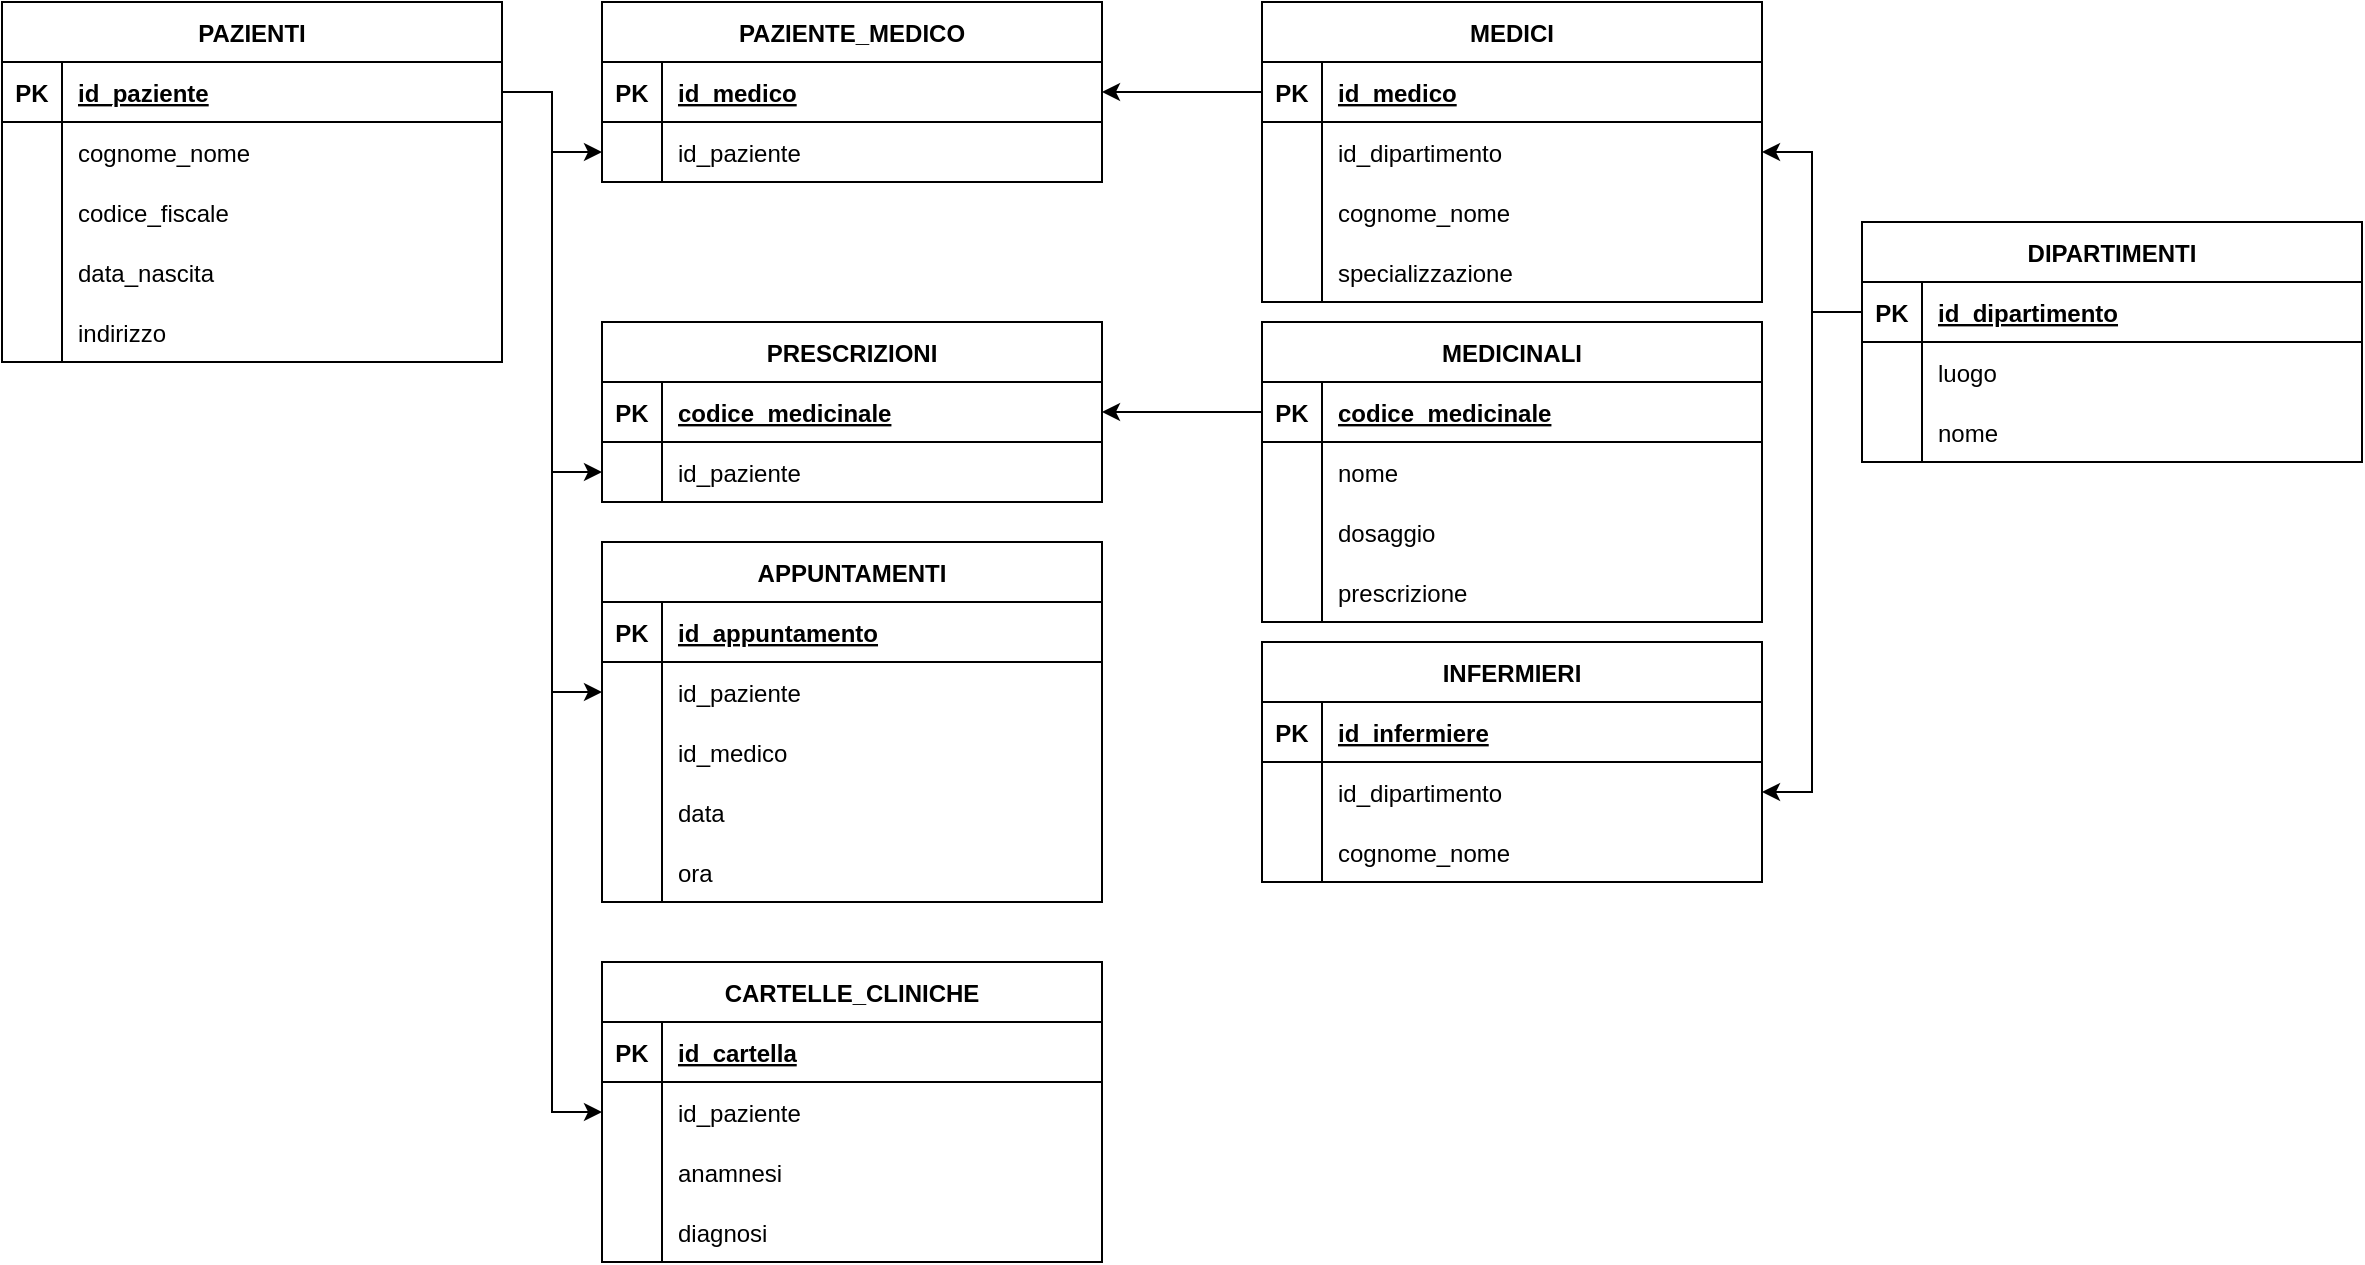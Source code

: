 <mxfile version="23.0.2" type="device" pages="6">
  <diagram id="R2lEEEUBdFMjLlhIrx00" name="ospedale">
    <mxGraphModel dx="2284" dy="836" grid="1" gridSize="10" guides="1" tooltips="1" connect="1" arrows="1" fold="1" page="1" pageScale="1" pageWidth="850" pageHeight="1100" math="0" shadow="0" extFonts="Permanent Marker^https://fonts.googleapis.com/css?family=Permanent+Marker">
      <root>
        <mxCell id="0" />
        <mxCell id="1" parent="0" />
        <mxCell id="C-vyLk0tnHw3VtMMgP7b-2" value="PAZIENTE_MEDICO" style="shape=table;startSize=30;container=1;collapsible=1;childLayout=tableLayout;fixedRows=1;rowLines=0;fontStyle=1;align=center;resizeLast=1;" parent="1" vertex="1">
          <mxGeometry x="220" y="110" width="250" height="90" as="geometry" />
        </mxCell>
        <mxCell id="C-vyLk0tnHw3VtMMgP7b-3" value="" style="shape=partialRectangle;collapsible=0;dropTarget=0;pointerEvents=0;fillColor=none;points=[[0,0.5],[1,0.5]];portConstraint=eastwest;top=0;left=0;right=0;bottom=1;" parent="C-vyLk0tnHw3VtMMgP7b-2" vertex="1">
          <mxGeometry y="30" width="250" height="30" as="geometry" />
        </mxCell>
        <mxCell id="C-vyLk0tnHw3VtMMgP7b-4" value="PK" style="shape=partialRectangle;overflow=hidden;connectable=0;fillColor=none;top=0;left=0;bottom=0;right=0;fontStyle=1;" parent="C-vyLk0tnHw3VtMMgP7b-3" vertex="1">
          <mxGeometry width="30" height="30" as="geometry">
            <mxRectangle width="30" height="30" as="alternateBounds" />
          </mxGeometry>
        </mxCell>
        <mxCell id="C-vyLk0tnHw3VtMMgP7b-5" value="id_medico" style="shape=partialRectangle;overflow=hidden;connectable=0;fillColor=none;top=0;left=0;bottom=0;right=0;align=left;spacingLeft=6;fontStyle=5;" parent="C-vyLk0tnHw3VtMMgP7b-3" vertex="1">
          <mxGeometry x="30" width="220" height="30" as="geometry">
            <mxRectangle width="220" height="30" as="alternateBounds" />
          </mxGeometry>
        </mxCell>
        <mxCell id="C-vyLk0tnHw3VtMMgP7b-6" value="" style="shape=partialRectangle;collapsible=0;dropTarget=0;pointerEvents=0;fillColor=none;points=[[0,0.5],[1,0.5]];portConstraint=eastwest;top=0;left=0;right=0;bottom=0;" parent="C-vyLk0tnHw3VtMMgP7b-2" vertex="1">
          <mxGeometry y="60" width="250" height="30" as="geometry" />
        </mxCell>
        <mxCell id="C-vyLk0tnHw3VtMMgP7b-7" value="" style="shape=partialRectangle;overflow=hidden;connectable=0;fillColor=none;top=0;left=0;bottom=0;right=0;" parent="C-vyLk0tnHw3VtMMgP7b-6" vertex="1">
          <mxGeometry width="30" height="30" as="geometry">
            <mxRectangle width="30" height="30" as="alternateBounds" />
          </mxGeometry>
        </mxCell>
        <mxCell id="C-vyLk0tnHw3VtMMgP7b-8" value="id_paziente" style="shape=partialRectangle;overflow=hidden;connectable=0;fillColor=none;top=0;left=0;bottom=0;right=0;align=left;spacingLeft=6;" parent="C-vyLk0tnHw3VtMMgP7b-6" vertex="1">
          <mxGeometry x="30" width="220" height="30" as="geometry">
            <mxRectangle width="220" height="30" as="alternateBounds" />
          </mxGeometry>
        </mxCell>
        <mxCell id="C-vyLk0tnHw3VtMMgP7b-13" value="PRESCRIZIONI" style="shape=table;startSize=30;container=1;collapsible=1;childLayout=tableLayout;fixedRows=1;rowLines=0;fontStyle=1;align=center;resizeLast=1;" parent="1" vertex="1">
          <mxGeometry x="220" y="270" width="250" height="90" as="geometry" />
        </mxCell>
        <mxCell id="C-vyLk0tnHw3VtMMgP7b-14" value="" style="shape=partialRectangle;collapsible=0;dropTarget=0;pointerEvents=0;fillColor=none;points=[[0,0.5],[1,0.5]];portConstraint=eastwest;top=0;left=0;right=0;bottom=1;" parent="C-vyLk0tnHw3VtMMgP7b-13" vertex="1">
          <mxGeometry y="30" width="250" height="30" as="geometry" />
        </mxCell>
        <mxCell id="C-vyLk0tnHw3VtMMgP7b-15" value="PK" style="shape=partialRectangle;overflow=hidden;connectable=0;fillColor=none;top=0;left=0;bottom=0;right=0;fontStyle=1;" parent="C-vyLk0tnHw3VtMMgP7b-14" vertex="1">
          <mxGeometry width="30" height="30" as="geometry">
            <mxRectangle width="30" height="30" as="alternateBounds" />
          </mxGeometry>
        </mxCell>
        <mxCell id="C-vyLk0tnHw3VtMMgP7b-16" value="codice_medicinale" style="shape=partialRectangle;overflow=hidden;connectable=0;fillColor=none;top=0;left=0;bottom=0;right=0;align=left;spacingLeft=6;fontStyle=5;" parent="C-vyLk0tnHw3VtMMgP7b-14" vertex="1">
          <mxGeometry x="30" width="220" height="30" as="geometry">
            <mxRectangle width="220" height="30" as="alternateBounds" />
          </mxGeometry>
        </mxCell>
        <mxCell id="C-vyLk0tnHw3VtMMgP7b-17" value="" style="shape=partialRectangle;collapsible=0;dropTarget=0;pointerEvents=0;fillColor=none;points=[[0,0.5],[1,0.5]];portConstraint=eastwest;top=0;left=0;right=0;bottom=0;" parent="C-vyLk0tnHw3VtMMgP7b-13" vertex="1">
          <mxGeometry y="60" width="250" height="30" as="geometry" />
        </mxCell>
        <mxCell id="C-vyLk0tnHw3VtMMgP7b-18" value="" style="shape=partialRectangle;overflow=hidden;connectable=0;fillColor=none;top=0;left=0;bottom=0;right=0;" parent="C-vyLk0tnHw3VtMMgP7b-17" vertex="1">
          <mxGeometry width="30" height="30" as="geometry">
            <mxRectangle width="30" height="30" as="alternateBounds" />
          </mxGeometry>
        </mxCell>
        <mxCell id="C-vyLk0tnHw3VtMMgP7b-19" value="id_paziente" style="shape=partialRectangle;overflow=hidden;connectable=0;fillColor=none;top=0;left=0;bottom=0;right=0;align=left;spacingLeft=6;" parent="C-vyLk0tnHw3VtMMgP7b-17" vertex="1">
          <mxGeometry x="30" width="220" height="30" as="geometry">
            <mxRectangle width="220" height="30" as="alternateBounds" />
          </mxGeometry>
        </mxCell>
        <mxCell id="C-vyLk0tnHw3VtMMgP7b-23" value="PAZIENTI" style="shape=table;startSize=30;container=1;collapsible=1;childLayout=tableLayout;fixedRows=1;rowLines=0;fontStyle=1;align=center;resizeLast=1;" parent="1" vertex="1">
          <mxGeometry x="-80" y="110" width="250" height="180" as="geometry" />
        </mxCell>
        <mxCell id="C-vyLk0tnHw3VtMMgP7b-24" value="" style="shape=partialRectangle;collapsible=0;dropTarget=0;pointerEvents=0;fillColor=none;points=[[0,0.5],[1,0.5]];portConstraint=eastwest;top=0;left=0;right=0;bottom=1;" parent="C-vyLk0tnHw3VtMMgP7b-23" vertex="1">
          <mxGeometry y="30" width="250" height="30" as="geometry" />
        </mxCell>
        <mxCell id="C-vyLk0tnHw3VtMMgP7b-25" value="PK" style="shape=partialRectangle;overflow=hidden;connectable=0;fillColor=none;top=0;left=0;bottom=0;right=0;fontStyle=1;" parent="C-vyLk0tnHw3VtMMgP7b-24" vertex="1">
          <mxGeometry width="30" height="30" as="geometry">
            <mxRectangle width="30" height="30" as="alternateBounds" />
          </mxGeometry>
        </mxCell>
        <mxCell id="C-vyLk0tnHw3VtMMgP7b-26" value="id_paziente" style="shape=partialRectangle;overflow=hidden;connectable=0;fillColor=none;top=0;left=0;bottom=0;right=0;align=left;spacingLeft=6;fontStyle=5;" parent="C-vyLk0tnHw3VtMMgP7b-24" vertex="1">
          <mxGeometry x="30" width="220" height="30" as="geometry">
            <mxRectangle width="220" height="30" as="alternateBounds" />
          </mxGeometry>
        </mxCell>
        <mxCell id="C-vyLk0tnHw3VtMMgP7b-27" value="" style="shape=partialRectangle;collapsible=0;dropTarget=0;pointerEvents=0;fillColor=none;points=[[0,0.5],[1,0.5]];portConstraint=eastwest;top=0;left=0;right=0;bottom=0;" parent="C-vyLk0tnHw3VtMMgP7b-23" vertex="1">
          <mxGeometry y="60" width="250" height="30" as="geometry" />
        </mxCell>
        <mxCell id="C-vyLk0tnHw3VtMMgP7b-28" value="" style="shape=partialRectangle;overflow=hidden;connectable=0;fillColor=none;top=0;left=0;bottom=0;right=0;" parent="C-vyLk0tnHw3VtMMgP7b-27" vertex="1">
          <mxGeometry width="30" height="30" as="geometry">
            <mxRectangle width="30" height="30" as="alternateBounds" />
          </mxGeometry>
        </mxCell>
        <mxCell id="C-vyLk0tnHw3VtMMgP7b-29" value="cognome_nome" style="shape=partialRectangle;overflow=hidden;connectable=0;fillColor=none;top=0;left=0;bottom=0;right=0;align=left;spacingLeft=6;" parent="C-vyLk0tnHw3VtMMgP7b-27" vertex="1">
          <mxGeometry x="30" width="220" height="30" as="geometry">
            <mxRectangle width="220" height="30" as="alternateBounds" />
          </mxGeometry>
        </mxCell>
        <mxCell id="8AWuM6d-_exHutFFbBME-69" value="" style="shape=partialRectangle;collapsible=0;dropTarget=0;pointerEvents=0;fillColor=none;points=[[0,0.5],[1,0.5]];portConstraint=eastwest;top=0;left=0;right=0;bottom=0;" parent="C-vyLk0tnHw3VtMMgP7b-23" vertex="1">
          <mxGeometry y="90" width="250" height="30" as="geometry" />
        </mxCell>
        <mxCell id="8AWuM6d-_exHutFFbBME-70" value="" style="shape=partialRectangle;overflow=hidden;connectable=0;fillColor=none;top=0;left=0;bottom=0;right=0;" parent="8AWuM6d-_exHutFFbBME-69" vertex="1">
          <mxGeometry width="30" height="30" as="geometry">
            <mxRectangle width="30" height="30" as="alternateBounds" />
          </mxGeometry>
        </mxCell>
        <mxCell id="8AWuM6d-_exHutFFbBME-71" value="codice_fiscale" style="shape=partialRectangle;overflow=hidden;connectable=0;fillColor=none;top=0;left=0;bottom=0;right=0;align=left;spacingLeft=6;" parent="8AWuM6d-_exHutFFbBME-69" vertex="1">
          <mxGeometry x="30" width="220" height="30" as="geometry">
            <mxRectangle width="220" height="30" as="alternateBounds" />
          </mxGeometry>
        </mxCell>
        <mxCell id="8AWuM6d-_exHutFFbBME-72" value="" style="shape=partialRectangle;collapsible=0;dropTarget=0;pointerEvents=0;fillColor=none;points=[[0,0.5],[1,0.5]];portConstraint=eastwest;top=0;left=0;right=0;bottom=0;" parent="C-vyLk0tnHw3VtMMgP7b-23" vertex="1">
          <mxGeometry y="120" width="250" height="30" as="geometry" />
        </mxCell>
        <mxCell id="8AWuM6d-_exHutFFbBME-73" value="" style="shape=partialRectangle;overflow=hidden;connectable=0;fillColor=none;top=0;left=0;bottom=0;right=0;" parent="8AWuM6d-_exHutFFbBME-72" vertex="1">
          <mxGeometry width="30" height="30" as="geometry">
            <mxRectangle width="30" height="30" as="alternateBounds" />
          </mxGeometry>
        </mxCell>
        <mxCell id="8AWuM6d-_exHutFFbBME-74" value="data_nascita" style="shape=partialRectangle;overflow=hidden;connectable=0;fillColor=none;top=0;left=0;bottom=0;right=0;align=left;spacingLeft=6;" parent="8AWuM6d-_exHutFFbBME-72" vertex="1">
          <mxGeometry x="30" width="220" height="30" as="geometry">
            <mxRectangle width="220" height="30" as="alternateBounds" />
          </mxGeometry>
        </mxCell>
        <mxCell id="8AWuM6d-_exHutFFbBME-75" value="" style="shape=partialRectangle;collapsible=0;dropTarget=0;pointerEvents=0;fillColor=none;points=[[0,0.5],[1,0.5]];portConstraint=eastwest;top=0;left=0;right=0;bottom=0;" parent="C-vyLk0tnHw3VtMMgP7b-23" vertex="1">
          <mxGeometry y="150" width="250" height="30" as="geometry" />
        </mxCell>
        <mxCell id="8AWuM6d-_exHutFFbBME-76" value="" style="shape=partialRectangle;overflow=hidden;connectable=0;fillColor=none;top=0;left=0;bottom=0;right=0;" parent="8AWuM6d-_exHutFFbBME-75" vertex="1">
          <mxGeometry width="30" height="30" as="geometry">
            <mxRectangle width="30" height="30" as="alternateBounds" />
          </mxGeometry>
        </mxCell>
        <mxCell id="8AWuM6d-_exHutFFbBME-77" value="indirizzo" style="shape=partialRectangle;overflow=hidden;connectable=0;fillColor=none;top=0;left=0;bottom=0;right=0;align=left;spacingLeft=6;" parent="8AWuM6d-_exHutFFbBME-75" vertex="1">
          <mxGeometry x="30" width="220" height="30" as="geometry">
            <mxRectangle width="220" height="30" as="alternateBounds" />
          </mxGeometry>
        </mxCell>
        <mxCell id="8AWuM6d-_exHutFFbBME-1" value="APPUNTAMENTI" style="shape=table;startSize=30;container=1;collapsible=1;childLayout=tableLayout;fixedRows=1;rowLines=0;fontStyle=1;align=center;resizeLast=1;" parent="1" vertex="1">
          <mxGeometry x="220" y="380" width="250" height="180" as="geometry" />
        </mxCell>
        <mxCell id="8AWuM6d-_exHutFFbBME-2" value="" style="shape=partialRectangle;collapsible=0;dropTarget=0;pointerEvents=0;fillColor=none;points=[[0,0.5],[1,0.5]];portConstraint=eastwest;top=0;left=0;right=0;bottom=1;" parent="8AWuM6d-_exHutFFbBME-1" vertex="1">
          <mxGeometry y="30" width="250" height="30" as="geometry" />
        </mxCell>
        <mxCell id="8AWuM6d-_exHutFFbBME-3" value="PK" style="shape=partialRectangle;overflow=hidden;connectable=0;fillColor=none;top=0;left=0;bottom=0;right=0;fontStyle=1;" parent="8AWuM6d-_exHutFFbBME-2" vertex="1">
          <mxGeometry width="30" height="30" as="geometry">
            <mxRectangle width="30" height="30" as="alternateBounds" />
          </mxGeometry>
        </mxCell>
        <mxCell id="8AWuM6d-_exHutFFbBME-4" value="id_appuntamento" style="shape=partialRectangle;overflow=hidden;connectable=0;fillColor=none;top=0;left=0;bottom=0;right=0;align=left;spacingLeft=6;fontStyle=5;" parent="8AWuM6d-_exHutFFbBME-2" vertex="1">
          <mxGeometry x="30" width="220" height="30" as="geometry">
            <mxRectangle width="220" height="30" as="alternateBounds" />
          </mxGeometry>
        </mxCell>
        <mxCell id="8AWuM6d-_exHutFFbBME-5" value="" style="shape=partialRectangle;collapsible=0;dropTarget=0;pointerEvents=0;fillColor=none;points=[[0,0.5],[1,0.5]];portConstraint=eastwest;top=0;left=0;right=0;bottom=0;" parent="8AWuM6d-_exHutFFbBME-1" vertex="1">
          <mxGeometry y="60" width="250" height="30" as="geometry" />
        </mxCell>
        <mxCell id="8AWuM6d-_exHutFFbBME-6" value="" style="shape=partialRectangle;overflow=hidden;connectable=0;fillColor=none;top=0;left=0;bottom=0;right=0;" parent="8AWuM6d-_exHutFFbBME-5" vertex="1">
          <mxGeometry width="30" height="30" as="geometry">
            <mxRectangle width="30" height="30" as="alternateBounds" />
          </mxGeometry>
        </mxCell>
        <mxCell id="8AWuM6d-_exHutFFbBME-7" value="id_paziente" style="shape=partialRectangle;overflow=hidden;connectable=0;fillColor=none;top=0;left=0;bottom=0;right=0;align=left;spacingLeft=6;" parent="8AWuM6d-_exHutFFbBME-5" vertex="1">
          <mxGeometry x="30" width="220" height="30" as="geometry">
            <mxRectangle width="220" height="30" as="alternateBounds" />
          </mxGeometry>
        </mxCell>
        <mxCell id="8AWuM6d-_exHutFFbBME-8" value="" style="shape=partialRectangle;collapsible=0;dropTarget=0;pointerEvents=0;fillColor=none;points=[[0,0.5],[1,0.5]];portConstraint=eastwest;top=0;left=0;right=0;bottom=0;" parent="8AWuM6d-_exHutFFbBME-1" vertex="1">
          <mxGeometry y="90" width="250" height="30" as="geometry" />
        </mxCell>
        <mxCell id="8AWuM6d-_exHutFFbBME-9" value="" style="shape=partialRectangle;overflow=hidden;connectable=0;fillColor=none;top=0;left=0;bottom=0;right=0;" parent="8AWuM6d-_exHutFFbBME-8" vertex="1">
          <mxGeometry width="30" height="30" as="geometry">
            <mxRectangle width="30" height="30" as="alternateBounds" />
          </mxGeometry>
        </mxCell>
        <mxCell id="8AWuM6d-_exHutFFbBME-10" value="id_medico" style="shape=partialRectangle;overflow=hidden;connectable=0;fillColor=none;top=0;left=0;bottom=0;right=0;align=left;spacingLeft=6;" parent="8AWuM6d-_exHutFFbBME-8" vertex="1">
          <mxGeometry x="30" width="220" height="30" as="geometry">
            <mxRectangle width="220" height="30" as="alternateBounds" />
          </mxGeometry>
        </mxCell>
        <mxCell id="8AWuM6d-_exHutFFbBME-78" value="" style="shape=partialRectangle;collapsible=0;dropTarget=0;pointerEvents=0;fillColor=none;points=[[0,0.5],[1,0.5]];portConstraint=eastwest;top=0;left=0;right=0;bottom=0;" parent="8AWuM6d-_exHutFFbBME-1" vertex="1">
          <mxGeometry y="120" width="250" height="30" as="geometry" />
        </mxCell>
        <mxCell id="8AWuM6d-_exHutFFbBME-79" value="" style="shape=partialRectangle;overflow=hidden;connectable=0;fillColor=none;top=0;left=0;bottom=0;right=0;" parent="8AWuM6d-_exHutFFbBME-78" vertex="1">
          <mxGeometry width="30" height="30" as="geometry">
            <mxRectangle width="30" height="30" as="alternateBounds" />
          </mxGeometry>
        </mxCell>
        <mxCell id="8AWuM6d-_exHutFFbBME-80" value="data" style="shape=partialRectangle;overflow=hidden;connectable=0;fillColor=none;top=0;left=0;bottom=0;right=0;align=left;spacingLeft=6;" parent="8AWuM6d-_exHutFFbBME-78" vertex="1">
          <mxGeometry x="30" width="220" height="30" as="geometry">
            <mxRectangle width="220" height="30" as="alternateBounds" />
          </mxGeometry>
        </mxCell>
        <mxCell id="8AWuM6d-_exHutFFbBME-84" value="" style="shape=partialRectangle;collapsible=0;dropTarget=0;pointerEvents=0;fillColor=none;points=[[0,0.5],[1,0.5]];portConstraint=eastwest;top=0;left=0;right=0;bottom=0;" parent="8AWuM6d-_exHutFFbBME-1" vertex="1">
          <mxGeometry y="150" width="250" height="30" as="geometry" />
        </mxCell>
        <mxCell id="8AWuM6d-_exHutFFbBME-85" value="" style="shape=partialRectangle;overflow=hidden;connectable=0;fillColor=none;top=0;left=0;bottom=0;right=0;" parent="8AWuM6d-_exHutFFbBME-84" vertex="1">
          <mxGeometry width="30" height="30" as="geometry">
            <mxRectangle width="30" height="30" as="alternateBounds" />
          </mxGeometry>
        </mxCell>
        <mxCell id="8AWuM6d-_exHutFFbBME-86" value="ora" style="shape=partialRectangle;overflow=hidden;connectable=0;fillColor=none;top=0;left=0;bottom=0;right=0;align=left;spacingLeft=6;" parent="8AWuM6d-_exHutFFbBME-84" vertex="1">
          <mxGeometry x="30" width="220" height="30" as="geometry">
            <mxRectangle width="220" height="30" as="alternateBounds" />
          </mxGeometry>
        </mxCell>
        <mxCell id="8AWuM6d-_exHutFFbBME-11" value="CARTELLE_CLINICHE" style="shape=table;startSize=30;container=1;collapsible=1;childLayout=tableLayout;fixedRows=1;rowLines=0;fontStyle=1;align=center;resizeLast=1;" parent="1" vertex="1">
          <mxGeometry x="220" y="590" width="250" height="150" as="geometry" />
        </mxCell>
        <mxCell id="8AWuM6d-_exHutFFbBME-12" value="" style="shape=partialRectangle;collapsible=0;dropTarget=0;pointerEvents=0;fillColor=none;points=[[0,0.5],[1,0.5]];portConstraint=eastwest;top=0;left=0;right=0;bottom=1;" parent="8AWuM6d-_exHutFFbBME-11" vertex="1">
          <mxGeometry y="30" width="250" height="30" as="geometry" />
        </mxCell>
        <mxCell id="8AWuM6d-_exHutFFbBME-13" value="PK" style="shape=partialRectangle;overflow=hidden;connectable=0;fillColor=none;top=0;left=0;bottom=0;right=0;fontStyle=1;" parent="8AWuM6d-_exHutFFbBME-12" vertex="1">
          <mxGeometry width="30" height="30" as="geometry">
            <mxRectangle width="30" height="30" as="alternateBounds" />
          </mxGeometry>
        </mxCell>
        <mxCell id="8AWuM6d-_exHutFFbBME-14" value="id_cartella" style="shape=partialRectangle;overflow=hidden;connectable=0;fillColor=none;top=0;left=0;bottom=0;right=0;align=left;spacingLeft=6;fontStyle=5;" parent="8AWuM6d-_exHutFFbBME-12" vertex="1">
          <mxGeometry x="30" width="220" height="30" as="geometry">
            <mxRectangle width="220" height="30" as="alternateBounds" />
          </mxGeometry>
        </mxCell>
        <mxCell id="8AWuM6d-_exHutFFbBME-15" value="" style="shape=partialRectangle;collapsible=0;dropTarget=0;pointerEvents=0;fillColor=none;points=[[0,0.5],[1,0.5]];portConstraint=eastwest;top=0;left=0;right=0;bottom=0;" parent="8AWuM6d-_exHutFFbBME-11" vertex="1">
          <mxGeometry y="60" width="250" height="30" as="geometry" />
        </mxCell>
        <mxCell id="8AWuM6d-_exHutFFbBME-16" value="" style="shape=partialRectangle;overflow=hidden;connectable=0;fillColor=none;top=0;left=0;bottom=0;right=0;" parent="8AWuM6d-_exHutFFbBME-15" vertex="1">
          <mxGeometry width="30" height="30" as="geometry">
            <mxRectangle width="30" height="30" as="alternateBounds" />
          </mxGeometry>
        </mxCell>
        <mxCell id="8AWuM6d-_exHutFFbBME-17" value="id_paziente" style="shape=partialRectangle;overflow=hidden;connectable=0;fillColor=none;top=0;left=0;bottom=0;right=0;align=left;spacingLeft=6;" parent="8AWuM6d-_exHutFFbBME-15" vertex="1">
          <mxGeometry x="30" width="220" height="30" as="geometry">
            <mxRectangle width="220" height="30" as="alternateBounds" />
          </mxGeometry>
        </mxCell>
        <mxCell id="8AWuM6d-_exHutFFbBME-18" value="" style="shape=partialRectangle;collapsible=0;dropTarget=0;pointerEvents=0;fillColor=none;points=[[0,0.5],[1,0.5]];portConstraint=eastwest;top=0;left=0;right=0;bottom=0;" parent="8AWuM6d-_exHutFFbBME-11" vertex="1">
          <mxGeometry y="90" width="250" height="30" as="geometry" />
        </mxCell>
        <mxCell id="8AWuM6d-_exHutFFbBME-19" value="" style="shape=partialRectangle;overflow=hidden;connectable=0;fillColor=none;top=0;left=0;bottom=0;right=0;" parent="8AWuM6d-_exHutFFbBME-18" vertex="1">
          <mxGeometry width="30" height="30" as="geometry">
            <mxRectangle width="30" height="30" as="alternateBounds" />
          </mxGeometry>
        </mxCell>
        <mxCell id="8AWuM6d-_exHutFFbBME-20" value="anamnesi" style="shape=partialRectangle;overflow=hidden;connectable=0;fillColor=none;top=0;left=0;bottom=0;right=0;align=left;spacingLeft=6;" parent="8AWuM6d-_exHutFFbBME-18" vertex="1">
          <mxGeometry x="30" width="220" height="30" as="geometry">
            <mxRectangle width="220" height="30" as="alternateBounds" />
          </mxGeometry>
        </mxCell>
        <mxCell id="8AWuM6d-_exHutFFbBME-81" value="" style="shape=partialRectangle;collapsible=0;dropTarget=0;pointerEvents=0;fillColor=none;points=[[0,0.5],[1,0.5]];portConstraint=eastwest;top=0;left=0;right=0;bottom=0;" parent="8AWuM6d-_exHutFFbBME-11" vertex="1">
          <mxGeometry y="120" width="250" height="30" as="geometry" />
        </mxCell>
        <mxCell id="8AWuM6d-_exHutFFbBME-82" value="" style="shape=partialRectangle;overflow=hidden;connectable=0;fillColor=none;top=0;left=0;bottom=0;right=0;" parent="8AWuM6d-_exHutFFbBME-81" vertex="1">
          <mxGeometry width="30" height="30" as="geometry">
            <mxRectangle width="30" height="30" as="alternateBounds" />
          </mxGeometry>
        </mxCell>
        <mxCell id="8AWuM6d-_exHutFFbBME-83" value="diagnosi" style="shape=partialRectangle;overflow=hidden;connectable=0;fillColor=none;top=0;left=0;bottom=0;right=0;align=left;spacingLeft=6;" parent="8AWuM6d-_exHutFFbBME-81" vertex="1">
          <mxGeometry x="30" width="220" height="30" as="geometry">
            <mxRectangle width="220" height="30" as="alternateBounds" />
          </mxGeometry>
        </mxCell>
        <mxCell id="8AWuM6d-_exHutFFbBME-21" value="MEDICI" style="shape=table;startSize=30;container=1;collapsible=1;childLayout=tableLayout;fixedRows=1;rowLines=0;fontStyle=1;align=center;resizeLast=1;" parent="1" vertex="1">
          <mxGeometry x="550" y="110" width="250" height="150" as="geometry" />
        </mxCell>
        <mxCell id="8AWuM6d-_exHutFFbBME-22" value="" style="shape=partialRectangle;collapsible=0;dropTarget=0;pointerEvents=0;fillColor=none;points=[[0,0.5],[1,0.5]];portConstraint=eastwest;top=0;left=0;right=0;bottom=1;" parent="8AWuM6d-_exHutFFbBME-21" vertex="1">
          <mxGeometry y="30" width="250" height="30" as="geometry" />
        </mxCell>
        <mxCell id="8AWuM6d-_exHutFFbBME-23" value="PK" style="shape=partialRectangle;overflow=hidden;connectable=0;fillColor=none;top=0;left=0;bottom=0;right=0;fontStyle=1;" parent="8AWuM6d-_exHutFFbBME-22" vertex="1">
          <mxGeometry width="30" height="30" as="geometry">
            <mxRectangle width="30" height="30" as="alternateBounds" />
          </mxGeometry>
        </mxCell>
        <mxCell id="8AWuM6d-_exHutFFbBME-24" value="id_medico" style="shape=partialRectangle;overflow=hidden;connectable=0;fillColor=none;top=0;left=0;bottom=0;right=0;align=left;spacingLeft=6;fontStyle=5;" parent="8AWuM6d-_exHutFFbBME-22" vertex="1">
          <mxGeometry x="30" width="220" height="30" as="geometry">
            <mxRectangle width="220" height="30" as="alternateBounds" />
          </mxGeometry>
        </mxCell>
        <mxCell id="8AWuM6d-_exHutFFbBME-25" value="" style="shape=partialRectangle;collapsible=0;dropTarget=0;pointerEvents=0;fillColor=none;points=[[0,0.5],[1,0.5]];portConstraint=eastwest;top=0;left=0;right=0;bottom=0;" parent="8AWuM6d-_exHutFFbBME-21" vertex="1">
          <mxGeometry y="60" width="250" height="30" as="geometry" />
        </mxCell>
        <mxCell id="8AWuM6d-_exHutFFbBME-26" value="" style="shape=partialRectangle;overflow=hidden;connectable=0;fillColor=none;top=0;left=0;bottom=0;right=0;" parent="8AWuM6d-_exHutFFbBME-25" vertex="1">
          <mxGeometry width="30" height="30" as="geometry">
            <mxRectangle width="30" height="30" as="alternateBounds" />
          </mxGeometry>
        </mxCell>
        <mxCell id="8AWuM6d-_exHutFFbBME-27" value="id_dipartimento" style="shape=partialRectangle;overflow=hidden;connectable=0;fillColor=none;top=0;left=0;bottom=0;right=0;align=left;spacingLeft=6;" parent="8AWuM6d-_exHutFFbBME-25" vertex="1">
          <mxGeometry x="30" width="220" height="30" as="geometry">
            <mxRectangle width="220" height="30" as="alternateBounds" />
          </mxGeometry>
        </mxCell>
        <mxCell id="8AWuM6d-_exHutFFbBME-28" value="" style="shape=partialRectangle;collapsible=0;dropTarget=0;pointerEvents=0;fillColor=none;points=[[0,0.5],[1,0.5]];portConstraint=eastwest;top=0;left=0;right=0;bottom=0;" parent="8AWuM6d-_exHutFFbBME-21" vertex="1">
          <mxGeometry y="90" width="250" height="30" as="geometry" />
        </mxCell>
        <mxCell id="8AWuM6d-_exHutFFbBME-29" value="" style="shape=partialRectangle;overflow=hidden;connectable=0;fillColor=none;top=0;left=0;bottom=0;right=0;" parent="8AWuM6d-_exHutFFbBME-28" vertex="1">
          <mxGeometry width="30" height="30" as="geometry">
            <mxRectangle width="30" height="30" as="alternateBounds" />
          </mxGeometry>
        </mxCell>
        <mxCell id="8AWuM6d-_exHutFFbBME-30" value="cognome_nome" style="shape=partialRectangle;overflow=hidden;connectable=0;fillColor=none;top=0;left=0;bottom=0;right=0;align=left;spacingLeft=6;" parent="8AWuM6d-_exHutFFbBME-28" vertex="1">
          <mxGeometry x="30" width="220" height="30" as="geometry">
            <mxRectangle width="220" height="30" as="alternateBounds" />
          </mxGeometry>
        </mxCell>
        <mxCell id="8AWuM6d-_exHutFFbBME-63" value="" style="shape=partialRectangle;collapsible=0;dropTarget=0;pointerEvents=0;fillColor=none;points=[[0,0.5],[1,0.5]];portConstraint=eastwest;top=0;left=0;right=0;bottom=0;" parent="8AWuM6d-_exHutFFbBME-21" vertex="1">
          <mxGeometry y="120" width="250" height="30" as="geometry" />
        </mxCell>
        <mxCell id="8AWuM6d-_exHutFFbBME-64" value="" style="shape=partialRectangle;overflow=hidden;connectable=0;fillColor=none;top=0;left=0;bottom=0;right=0;" parent="8AWuM6d-_exHutFFbBME-63" vertex="1">
          <mxGeometry width="30" height="30" as="geometry">
            <mxRectangle width="30" height="30" as="alternateBounds" />
          </mxGeometry>
        </mxCell>
        <mxCell id="8AWuM6d-_exHutFFbBME-65" value="specializzazione" style="shape=partialRectangle;overflow=hidden;connectable=0;fillColor=none;top=0;left=0;bottom=0;right=0;align=left;spacingLeft=6;" parent="8AWuM6d-_exHutFFbBME-63" vertex="1">
          <mxGeometry x="30" width="220" height="30" as="geometry">
            <mxRectangle width="220" height="30" as="alternateBounds" />
          </mxGeometry>
        </mxCell>
        <mxCell id="8AWuM6d-_exHutFFbBME-31" value="MEDICINALI" style="shape=table;startSize=30;container=1;collapsible=1;childLayout=tableLayout;fixedRows=1;rowLines=0;fontStyle=1;align=center;resizeLast=1;" parent="1" vertex="1">
          <mxGeometry x="550" y="270" width="250" height="150" as="geometry" />
        </mxCell>
        <mxCell id="8AWuM6d-_exHutFFbBME-32" value="" style="shape=partialRectangle;collapsible=0;dropTarget=0;pointerEvents=0;fillColor=none;points=[[0,0.5],[1,0.5]];portConstraint=eastwest;top=0;left=0;right=0;bottom=1;" parent="8AWuM6d-_exHutFFbBME-31" vertex="1">
          <mxGeometry y="30" width="250" height="30" as="geometry" />
        </mxCell>
        <mxCell id="8AWuM6d-_exHutFFbBME-33" value="PK" style="shape=partialRectangle;overflow=hidden;connectable=0;fillColor=none;top=0;left=0;bottom=0;right=0;fontStyle=1;" parent="8AWuM6d-_exHutFFbBME-32" vertex="1">
          <mxGeometry width="30" height="30" as="geometry">
            <mxRectangle width="30" height="30" as="alternateBounds" />
          </mxGeometry>
        </mxCell>
        <mxCell id="8AWuM6d-_exHutFFbBME-34" value="codice_medicinale" style="shape=partialRectangle;overflow=hidden;connectable=0;fillColor=none;top=0;left=0;bottom=0;right=0;align=left;spacingLeft=6;fontStyle=5;" parent="8AWuM6d-_exHutFFbBME-32" vertex="1">
          <mxGeometry x="30" width="220" height="30" as="geometry">
            <mxRectangle width="220" height="30" as="alternateBounds" />
          </mxGeometry>
        </mxCell>
        <mxCell id="8AWuM6d-_exHutFFbBME-35" value="" style="shape=partialRectangle;collapsible=0;dropTarget=0;pointerEvents=0;fillColor=none;points=[[0,0.5],[1,0.5]];portConstraint=eastwest;top=0;left=0;right=0;bottom=0;" parent="8AWuM6d-_exHutFFbBME-31" vertex="1">
          <mxGeometry y="60" width="250" height="30" as="geometry" />
        </mxCell>
        <mxCell id="8AWuM6d-_exHutFFbBME-36" value="" style="shape=partialRectangle;overflow=hidden;connectable=0;fillColor=none;top=0;left=0;bottom=0;right=0;" parent="8AWuM6d-_exHutFFbBME-35" vertex="1">
          <mxGeometry width="30" height="30" as="geometry">
            <mxRectangle width="30" height="30" as="alternateBounds" />
          </mxGeometry>
        </mxCell>
        <mxCell id="8AWuM6d-_exHutFFbBME-37" value="nome" style="shape=partialRectangle;overflow=hidden;connectable=0;fillColor=none;top=0;left=0;bottom=0;right=0;align=left;spacingLeft=6;" parent="8AWuM6d-_exHutFFbBME-35" vertex="1">
          <mxGeometry x="30" width="220" height="30" as="geometry">
            <mxRectangle width="220" height="30" as="alternateBounds" />
          </mxGeometry>
        </mxCell>
        <mxCell id="8AWuM6d-_exHutFFbBME-38" value="" style="shape=partialRectangle;collapsible=0;dropTarget=0;pointerEvents=0;fillColor=none;points=[[0,0.5],[1,0.5]];portConstraint=eastwest;top=0;left=0;right=0;bottom=0;" parent="8AWuM6d-_exHutFFbBME-31" vertex="1">
          <mxGeometry y="90" width="250" height="30" as="geometry" />
        </mxCell>
        <mxCell id="8AWuM6d-_exHutFFbBME-39" value="" style="shape=partialRectangle;overflow=hidden;connectable=0;fillColor=none;top=0;left=0;bottom=0;right=0;" parent="8AWuM6d-_exHutFFbBME-38" vertex="1">
          <mxGeometry width="30" height="30" as="geometry">
            <mxRectangle width="30" height="30" as="alternateBounds" />
          </mxGeometry>
        </mxCell>
        <mxCell id="8AWuM6d-_exHutFFbBME-40" value="dosaggio" style="shape=partialRectangle;overflow=hidden;connectable=0;fillColor=none;top=0;left=0;bottom=0;right=0;align=left;spacingLeft=6;" parent="8AWuM6d-_exHutFFbBME-38" vertex="1">
          <mxGeometry x="30" width="220" height="30" as="geometry">
            <mxRectangle width="220" height="30" as="alternateBounds" />
          </mxGeometry>
        </mxCell>
        <mxCell id="8AWuM6d-_exHutFFbBME-66" value="" style="shape=partialRectangle;collapsible=0;dropTarget=0;pointerEvents=0;fillColor=none;points=[[0,0.5],[1,0.5]];portConstraint=eastwest;top=0;left=0;right=0;bottom=0;" parent="8AWuM6d-_exHutFFbBME-31" vertex="1">
          <mxGeometry y="120" width="250" height="30" as="geometry" />
        </mxCell>
        <mxCell id="8AWuM6d-_exHutFFbBME-67" value="" style="shape=partialRectangle;overflow=hidden;connectable=0;fillColor=none;top=0;left=0;bottom=0;right=0;" parent="8AWuM6d-_exHutFFbBME-66" vertex="1">
          <mxGeometry width="30" height="30" as="geometry">
            <mxRectangle width="30" height="30" as="alternateBounds" />
          </mxGeometry>
        </mxCell>
        <mxCell id="8AWuM6d-_exHutFFbBME-68" value="prescrizione" style="shape=partialRectangle;overflow=hidden;connectable=0;fillColor=none;top=0;left=0;bottom=0;right=0;align=left;spacingLeft=6;" parent="8AWuM6d-_exHutFFbBME-66" vertex="1">
          <mxGeometry x="30" width="220" height="30" as="geometry">
            <mxRectangle width="220" height="30" as="alternateBounds" />
          </mxGeometry>
        </mxCell>
        <mxCell id="8AWuM6d-_exHutFFbBME-41" value="INFERMIERI" style="shape=table;startSize=30;container=1;collapsible=1;childLayout=tableLayout;fixedRows=1;rowLines=0;fontStyle=1;align=center;resizeLast=1;" parent="1" vertex="1">
          <mxGeometry x="550" y="430" width="250" height="120" as="geometry" />
        </mxCell>
        <mxCell id="8AWuM6d-_exHutFFbBME-42" value="" style="shape=partialRectangle;collapsible=0;dropTarget=0;pointerEvents=0;fillColor=none;points=[[0,0.5],[1,0.5]];portConstraint=eastwest;top=0;left=0;right=0;bottom=1;" parent="8AWuM6d-_exHutFFbBME-41" vertex="1">
          <mxGeometry y="30" width="250" height="30" as="geometry" />
        </mxCell>
        <mxCell id="8AWuM6d-_exHutFFbBME-43" value="PK" style="shape=partialRectangle;overflow=hidden;connectable=0;fillColor=none;top=0;left=0;bottom=0;right=0;fontStyle=1;" parent="8AWuM6d-_exHutFFbBME-42" vertex="1">
          <mxGeometry width="30" height="30" as="geometry">
            <mxRectangle width="30" height="30" as="alternateBounds" />
          </mxGeometry>
        </mxCell>
        <mxCell id="8AWuM6d-_exHutFFbBME-44" value="id_infermiere" style="shape=partialRectangle;overflow=hidden;connectable=0;fillColor=none;top=0;left=0;bottom=0;right=0;align=left;spacingLeft=6;fontStyle=5;" parent="8AWuM6d-_exHutFFbBME-42" vertex="1">
          <mxGeometry x="30" width="220" height="30" as="geometry">
            <mxRectangle width="220" height="30" as="alternateBounds" />
          </mxGeometry>
        </mxCell>
        <mxCell id="8AWuM6d-_exHutFFbBME-45" value="" style="shape=partialRectangle;collapsible=0;dropTarget=0;pointerEvents=0;fillColor=none;points=[[0,0.5],[1,0.5]];portConstraint=eastwest;top=0;left=0;right=0;bottom=0;" parent="8AWuM6d-_exHutFFbBME-41" vertex="1">
          <mxGeometry y="60" width="250" height="30" as="geometry" />
        </mxCell>
        <mxCell id="8AWuM6d-_exHutFFbBME-46" value="" style="shape=partialRectangle;overflow=hidden;connectable=0;fillColor=none;top=0;left=0;bottom=0;right=0;" parent="8AWuM6d-_exHutFFbBME-45" vertex="1">
          <mxGeometry width="30" height="30" as="geometry">
            <mxRectangle width="30" height="30" as="alternateBounds" />
          </mxGeometry>
        </mxCell>
        <mxCell id="8AWuM6d-_exHutFFbBME-47" value="id_dipartimento" style="shape=partialRectangle;overflow=hidden;connectable=0;fillColor=none;top=0;left=0;bottom=0;right=0;align=left;spacingLeft=6;" parent="8AWuM6d-_exHutFFbBME-45" vertex="1">
          <mxGeometry x="30" width="220" height="30" as="geometry">
            <mxRectangle width="220" height="30" as="alternateBounds" />
          </mxGeometry>
        </mxCell>
        <mxCell id="8AWuM6d-_exHutFFbBME-48" value="" style="shape=partialRectangle;collapsible=0;dropTarget=0;pointerEvents=0;fillColor=none;points=[[0,0.5],[1,0.5]];portConstraint=eastwest;top=0;left=0;right=0;bottom=0;" parent="8AWuM6d-_exHutFFbBME-41" vertex="1">
          <mxGeometry y="90" width="250" height="30" as="geometry" />
        </mxCell>
        <mxCell id="8AWuM6d-_exHutFFbBME-49" value="" style="shape=partialRectangle;overflow=hidden;connectable=0;fillColor=none;top=0;left=0;bottom=0;right=0;" parent="8AWuM6d-_exHutFFbBME-48" vertex="1">
          <mxGeometry width="30" height="30" as="geometry">
            <mxRectangle width="30" height="30" as="alternateBounds" />
          </mxGeometry>
        </mxCell>
        <mxCell id="8AWuM6d-_exHutFFbBME-50" value="cognome_nome" style="shape=partialRectangle;overflow=hidden;connectable=0;fillColor=none;top=0;left=0;bottom=0;right=0;align=left;spacingLeft=6;" parent="8AWuM6d-_exHutFFbBME-48" vertex="1">
          <mxGeometry x="30" width="220" height="30" as="geometry">
            <mxRectangle width="220" height="30" as="alternateBounds" />
          </mxGeometry>
        </mxCell>
        <mxCell id="8AWuM6d-_exHutFFbBME-51" value="DIPARTIMENTI" style="shape=table;startSize=30;container=1;collapsible=1;childLayout=tableLayout;fixedRows=1;rowLines=0;fontStyle=1;align=center;resizeLast=1;" parent="1" vertex="1">
          <mxGeometry x="850" y="220" width="250" height="120" as="geometry" />
        </mxCell>
        <mxCell id="8AWuM6d-_exHutFFbBME-52" value="" style="shape=partialRectangle;collapsible=0;dropTarget=0;pointerEvents=0;fillColor=none;points=[[0,0.5],[1,0.5]];portConstraint=eastwest;top=0;left=0;right=0;bottom=1;" parent="8AWuM6d-_exHutFFbBME-51" vertex="1">
          <mxGeometry y="30" width="250" height="30" as="geometry" />
        </mxCell>
        <mxCell id="8AWuM6d-_exHutFFbBME-53" value="PK" style="shape=partialRectangle;overflow=hidden;connectable=0;fillColor=none;top=0;left=0;bottom=0;right=0;fontStyle=1;" parent="8AWuM6d-_exHutFFbBME-52" vertex="1">
          <mxGeometry width="30" height="30" as="geometry">
            <mxRectangle width="30" height="30" as="alternateBounds" />
          </mxGeometry>
        </mxCell>
        <mxCell id="8AWuM6d-_exHutFFbBME-54" value="id_dipartimento" style="shape=partialRectangle;overflow=hidden;connectable=0;fillColor=none;top=0;left=0;bottom=0;right=0;align=left;spacingLeft=6;fontStyle=5;" parent="8AWuM6d-_exHutFFbBME-52" vertex="1">
          <mxGeometry x="30" width="220" height="30" as="geometry">
            <mxRectangle width="220" height="30" as="alternateBounds" />
          </mxGeometry>
        </mxCell>
        <mxCell id="8AWuM6d-_exHutFFbBME-55" value="" style="shape=partialRectangle;collapsible=0;dropTarget=0;pointerEvents=0;fillColor=none;points=[[0,0.5],[1,0.5]];portConstraint=eastwest;top=0;left=0;right=0;bottom=0;" parent="8AWuM6d-_exHutFFbBME-51" vertex="1">
          <mxGeometry y="60" width="250" height="30" as="geometry" />
        </mxCell>
        <mxCell id="8AWuM6d-_exHutFFbBME-56" value="" style="shape=partialRectangle;overflow=hidden;connectable=0;fillColor=none;top=0;left=0;bottom=0;right=0;" parent="8AWuM6d-_exHutFFbBME-55" vertex="1">
          <mxGeometry width="30" height="30" as="geometry">
            <mxRectangle width="30" height="30" as="alternateBounds" />
          </mxGeometry>
        </mxCell>
        <mxCell id="8AWuM6d-_exHutFFbBME-57" value="luogo" style="shape=partialRectangle;overflow=hidden;connectable=0;fillColor=none;top=0;left=0;bottom=0;right=0;align=left;spacingLeft=6;" parent="8AWuM6d-_exHutFFbBME-55" vertex="1">
          <mxGeometry x="30" width="220" height="30" as="geometry">
            <mxRectangle width="220" height="30" as="alternateBounds" />
          </mxGeometry>
        </mxCell>
        <mxCell id="8AWuM6d-_exHutFFbBME-58" value="" style="shape=partialRectangle;collapsible=0;dropTarget=0;pointerEvents=0;fillColor=none;points=[[0,0.5],[1,0.5]];portConstraint=eastwest;top=0;left=0;right=0;bottom=0;" parent="8AWuM6d-_exHutFFbBME-51" vertex="1">
          <mxGeometry y="90" width="250" height="30" as="geometry" />
        </mxCell>
        <mxCell id="8AWuM6d-_exHutFFbBME-59" value="" style="shape=partialRectangle;overflow=hidden;connectable=0;fillColor=none;top=0;left=0;bottom=0;right=0;" parent="8AWuM6d-_exHutFFbBME-58" vertex="1">
          <mxGeometry width="30" height="30" as="geometry">
            <mxRectangle width="30" height="30" as="alternateBounds" />
          </mxGeometry>
        </mxCell>
        <mxCell id="8AWuM6d-_exHutFFbBME-60" value="nome" style="shape=partialRectangle;overflow=hidden;connectable=0;fillColor=none;top=0;left=0;bottom=0;right=0;align=left;spacingLeft=6;" parent="8AWuM6d-_exHutFFbBME-58" vertex="1">
          <mxGeometry x="30" width="220" height="30" as="geometry">
            <mxRectangle width="220" height="30" as="alternateBounds" />
          </mxGeometry>
        </mxCell>
        <mxCell id="8AWuM6d-_exHutFFbBME-87" style="edgeStyle=orthogonalEdgeStyle;rounded=0;orthogonalLoop=1;jettySize=auto;html=1;exitX=1;exitY=0.5;exitDx=0;exitDy=0;entryX=0;entryY=0.5;entryDx=0;entryDy=0;" parent="1" source="C-vyLk0tnHw3VtMMgP7b-24" target="C-vyLk0tnHw3VtMMgP7b-6" edge="1">
          <mxGeometry relative="1" as="geometry" />
        </mxCell>
        <mxCell id="8AWuM6d-_exHutFFbBME-88" style="edgeStyle=orthogonalEdgeStyle;rounded=0;orthogonalLoop=1;jettySize=auto;html=1;exitX=1;exitY=0.5;exitDx=0;exitDy=0;entryX=0;entryY=0.5;entryDx=0;entryDy=0;" parent="1" source="C-vyLk0tnHw3VtMMgP7b-24" target="C-vyLk0tnHw3VtMMgP7b-17" edge="1">
          <mxGeometry relative="1" as="geometry" />
        </mxCell>
        <mxCell id="8AWuM6d-_exHutFFbBME-89" style="edgeStyle=orthogonalEdgeStyle;rounded=0;orthogonalLoop=1;jettySize=auto;html=1;exitX=1;exitY=0.5;exitDx=0;exitDy=0;entryX=0;entryY=0.5;entryDx=0;entryDy=0;" parent="1" source="C-vyLk0tnHw3VtMMgP7b-24" target="8AWuM6d-_exHutFFbBME-5" edge="1">
          <mxGeometry relative="1" as="geometry" />
        </mxCell>
        <mxCell id="8AWuM6d-_exHutFFbBME-90" style="edgeStyle=orthogonalEdgeStyle;rounded=0;orthogonalLoop=1;jettySize=auto;html=1;exitX=1;exitY=0.5;exitDx=0;exitDy=0;entryX=0;entryY=0.5;entryDx=0;entryDy=0;" parent="1" source="C-vyLk0tnHw3VtMMgP7b-24" target="8AWuM6d-_exHutFFbBME-15" edge="1">
          <mxGeometry relative="1" as="geometry" />
        </mxCell>
        <mxCell id="8AWuM6d-_exHutFFbBME-91" style="edgeStyle=orthogonalEdgeStyle;rounded=0;orthogonalLoop=1;jettySize=auto;html=1;exitX=0;exitY=0.5;exitDx=0;exitDy=0;entryX=1;entryY=0.5;entryDx=0;entryDy=0;" parent="1" source="8AWuM6d-_exHutFFbBME-22" target="C-vyLk0tnHw3VtMMgP7b-3" edge="1">
          <mxGeometry relative="1" as="geometry" />
        </mxCell>
        <mxCell id="8AWuM6d-_exHutFFbBME-92" style="edgeStyle=orthogonalEdgeStyle;rounded=0;orthogonalLoop=1;jettySize=auto;html=1;exitX=0;exitY=0.5;exitDx=0;exitDy=0;entryX=1;entryY=0.5;entryDx=0;entryDy=0;" parent="1" source="8AWuM6d-_exHutFFbBME-32" target="C-vyLk0tnHw3VtMMgP7b-14" edge="1">
          <mxGeometry relative="1" as="geometry" />
        </mxCell>
        <mxCell id="8AWuM6d-_exHutFFbBME-93" style="edgeStyle=orthogonalEdgeStyle;rounded=0;orthogonalLoop=1;jettySize=auto;html=1;exitX=0;exitY=0.5;exitDx=0;exitDy=0;entryX=1;entryY=0.5;entryDx=0;entryDy=0;" parent="1" source="8AWuM6d-_exHutFFbBME-52" target="8AWuM6d-_exHutFFbBME-25" edge="1">
          <mxGeometry relative="1" as="geometry" />
        </mxCell>
        <mxCell id="8AWuM6d-_exHutFFbBME-94" style="edgeStyle=orthogonalEdgeStyle;rounded=0;orthogonalLoop=1;jettySize=auto;html=1;exitX=0;exitY=0.5;exitDx=0;exitDy=0;entryX=1;entryY=0.5;entryDx=0;entryDy=0;" parent="1" source="8AWuM6d-_exHutFFbBME-52" target="8AWuM6d-_exHutFFbBME-45" edge="1">
          <mxGeometry relative="1" as="geometry" />
        </mxCell>
      </root>
    </mxGraphModel>
  </diagram>
  <diagram id="lOr-aY5SbADFBFyZMGbG" name="banca">
    <mxGraphModel dx="1194" dy="750" grid="1" gridSize="10" guides="1" tooltips="1" connect="1" arrows="1" fold="1" page="1" pageScale="1" pageWidth="827" pageHeight="1169" math="0" shadow="0">
      <root>
        <mxCell id="0" />
        <mxCell id="1" parent="0" />
        <mxCell id="_PRQLp3gU0i_k4XLn1ji-1" value="ACCOUNT" style="shape=table;startSize=30;container=1;collapsible=1;childLayout=tableLayout;fixedRows=1;rowLines=0;fontStyle=1;align=center;resizeLast=1;" parent="1" vertex="1">
          <mxGeometry x="120" y="640" width="250" height="150" as="geometry" />
        </mxCell>
        <mxCell id="_PRQLp3gU0i_k4XLn1ji-2" value="" style="shape=partialRectangle;collapsible=0;dropTarget=0;pointerEvents=0;fillColor=none;points=[[0,0.5],[1,0.5]];portConstraint=eastwest;top=0;left=0;right=0;bottom=1;" parent="_PRQLp3gU0i_k4XLn1ji-1" vertex="1">
          <mxGeometry y="30" width="250" height="30" as="geometry" />
        </mxCell>
        <mxCell id="_PRQLp3gU0i_k4XLn1ji-3" value="PK" style="shape=partialRectangle;overflow=hidden;connectable=0;fillColor=none;top=0;left=0;bottom=0;right=0;fontStyle=1;" parent="_PRQLp3gU0i_k4XLn1ji-2" vertex="1">
          <mxGeometry width="30" height="30" as="geometry">
            <mxRectangle width="30" height="30" as="alternateBounds" />
          </mxGeometry>
        </mxCell>
        <mxCell id="_PRQLp3gU0i_k4XLn1ji-4" value="id_account" style="shape=partialRectangle;overflow=hidden;connectable=0;fillColor=none;top=0;left=0;bottom=0;right=0;align=left;spacingLeft=6;fontStyle=5;" parent="_PRQLp3gU0i_k4XLn1ji-2" vertex="1">
          <mxGeometry x="30" width="220" height="30" as="geometry">
            <mxRectangle width="220" height="30" as="alternateBounds" />
          </mxGeometry>
        </mxCell>
        <mxCell id="_PRQLp3gU0i_k4XLn1ji-5" value="" style="shape=partialRectangle;collapsible=0;dropTarget=0;pointerEvents=0;fillColor=none;points=[[0,0.5],[1,0.5]];portConstraint=eastwest;top=0;left=0;right=0;bottom=0;" parent="_PRQLp3gU0i_k4XLn1ji-1" vertex="1">
          <mxGeometry y="60" width="250" height="30" as="geometry" />
        </mxCell>
        <mxCell id="_PRQLp3gU0i_k4XLn1ji-6" value="" style="shape=partialRectangle;overflow=hidden;connectable=0;fillColor=none;top=0;left=0;bottom=0;right=0;" parent="_PRQLp3gU0i_k4XLn1ji-5" vertex="1">
          <mxGeometry width="30" height="30" as="geometry">
            <mxRectangle width="30" height="30" as="alternateBounds" />
          </mxGeometry>
        </mxCell>
        <mxCell id="_PRQLp3gU0i_k4XLn1ji-7" value="Id_cliente" style="shape=partialRectangle;overflow=hidden;connectable=0;fillColor=none;top=0;left=0;bottom=0;right=0;align=left;spacingLeft=6;" parent="_PRQLp3gU0i_k4XLn1ji-5" vertex="1">
          <mxGeometry x="30" width="220" height="30" as="geometry">
            <mxRectangle width="220" height="30" as="alternateBounds" />
          </mxGeometry>
        </mxCell>
        <mxCell id="_PRQLp3gU0i_k4XLn1ji-76" value="" style="shape=partialRectangle;collapsible=0;dropTarget=0;pointerEvents=0;fillColor=none;points=[[0,0.5],[1,0.5]];portConstraint=eastwest;top=0;left=0;right=0;bottom=0;" parent="_PRQLp3gU0i_k4XLn1ji-1" vertex="1">
          <mxGeometry y="90" width="250" height="30" as="geometry" />
        </mxCell>
        <mxCell id="_PRQLp3gU0i_k4XLn1ji-77" value="" style="shape=partialRectangle;overflow=hidden;connectable=0;fillColor=none;top=0;left=0;bottom=0;right=0;" parent="_PRQLp3gU0i_k4XLn1ji-76" vertex="1">
          <mxGeometry width="30" height="30" as="geometry">
            <mxRectangle width="30" height="30" as="alternateBounds" />
          </mxGeometry>
        </mxCell>
        <mxCell id="_PRQLp3gU0i_k4XLn1ji-78" value="id_filiale" style="shape=partialRectangle;overflow=hidden;connectable=0;fillColor=none;top=0;left=0;bottom=0;right=0;align=left;spacingLeft=6;" parent="_PRQLp3gU0i_k4XLn1ji-76" vertex="1">
          <mxGeometry x="30" width="220" height="30" as="geometry">
            <mxRectangle width="220" height="30" as="alternateBounds" />
          </mxGeometry>
        </mxCell>
        <mxCell id="_PRQLp3gU0i_k4XLn1ji-79" value="" style="shape=partialRectangle;collapsible=0;dropTarget=0;pointerEvents=0;fillColor=none;points=[[0,0.5],[1,0.5]];portConstraint=eastwest;top=0;left=0;right=0;bottom=0;" parent="_PRQLp3gU0i_k4XLn1ji-1" vertex="1">
          <mxGeometry y="120" width="250" height="30" as="geometry" />
        </mxCell>
        <mxCell id="_PRQLp3gU0i_k4XLn1ji-80" value="" style="shape=partialRectangle;overflow=hidden;connectable=0;fillColor=none;top=0;left=0;bottom=0;right=0;" parent="_PRQLp3gU0i_k4XLn1ji-79" vertex="1">
          <mxGeometry width="30" height="30" as="geometry">
            <mxRectangle width="30" height="30" as="alternateBounds" />
          </mxGeometry>
        </mxCell>
        <mxCell id="_PRQLp3gU0i_k4XLn1ji-81" value="saldo" style="shape=partialRectangle;overflow=hidden;connectable=0;fillColor=none;top=0;left=0;bottom=0;right=0;align=left;spacingLeft=6;" parent="_PRQLp3gU0i_k4XLn1ji-79" vertex="1">
          <mxGeometry x="30" width="220" height="30" as="geometry">
            <mxRectangle width="220" height="30" as="alternateBounds" />
          </mxGeometry>
        </mxCell>
        <mxCell id="_PRQLp3gU0i_k4XLn1ji-8" value="PRESTITI" style="shape=table;startSize=30;container=1;collapsible=1;childLayout=tableLayout;fixedRows=1;rowLines=0;fontStyle=1;align=center;resizeLast=1;" parent="1" vertex="1">
          <mxGeometry x="480" y="300" width="250" height="180" as="geometry" />
        </mxCell>
        <mxCell id="_PRQLp3gU0i_k4XLn1ji-9" value="" style="shape=partialRectangle;collapsible=0;dropTarget=0;pointerEvents=0;fillColor=none;points=[[0,0.5],[1,0.5]];portConstraint=eastwest;top=0;left=0;right=0;bottom=1;" parent="_PRQLp3gU0i_k4XLn1ji-8" vertex="1">
          <mxGeometry y="30" width="250" height="30" as="geometry" />
        </mxCell>
        <mxCell id="_PRQLp3gU0i_k4XLn1ji-10" value="PK" style="shape=partialRectangle;overflow=hidden;connectable=0;fillColor=none;top=0;left=0;bottom=0;right=0;fontStyle=1;" parent="_PRQLp3gU0i_k4XLn1ji-9" vertex="1">
          <mxGeometry width="30" height="30" as="geometry">
            <mxRectangle width="30" height="30" as="alternateBounds" />
          </mxGeometry>
        </mxCell>
        <mxCell id="_PRQLp3gU0i_k4XLn1ji-11" value="id_prestito" style="shape=partialRectangle;overflow=hidden;connectable=0;fillColor=none;top=0;left=0;bottom=0;right=0;align=left;spacingLeft=6;fontStyle=5;" parent="_PRQLp3gU0i_k4XLn1ji-9" vertex="1">
          <mxGeometry x="30" width="220" height="30" as="geometry">
            <mxRectangle width="220" height="30" as="alternateBounds" />
          </mxGeometry>
        </mxCell>
        <mxCell id="_PRQLp3gU0i_k4XLn1ji-12" value="" style="shape=partialRectangle;collapsible=0;dropTarget=0;pointerEvents=0;fillColor=none;points=[[0,0.5],[1,0.5]];portConstraint=eastwest;top=0;left=0;right=0;bottom=0;" parent="_PRQLp3gU0i_k4XLn1ji-8" vertex="1">
          <mxGeometry y="60" width="250" height="30" as="geometry" />
        </mxCell>
        <mxCell id="_PRQLp3gU0i_k4XLn1ji-13" value="" style="shape=partialRectangle;overflow=hidden;connectable=0;fillColor=none;top=0;left=0;bottom=0;right=0;" parent="_PRQLp3gU0i_k4XLn1ji-12" vertex="1">
          <mxGeometry width="30" height="30" as="geometry">
            <mxRectangle width="30" height="30" as="alternateBounds" />
          </mxGeometry>
        </mxCell>
        <mxCell id="_PRQLp3gU0i_k4XLn1ji-14" value="id_account" style="shape=partialRectangle;overflow=hidden;connectable=0;fillColor=none;top=0;left=0;bottom=0;right=0;align=left;spacingLeft=6;" parent="_PRQLp3gU0i_k4XLn1ji-12" vertex="1">
          <mxGeometry x="30" width="220" height="30" as="geometry">
            <mxRectangle width="220" height="30" as="alternateBounds" />
          </mxGeometry>
        </mxCell>
        <mxCell id="_PRQLp3gU0i_k4XLn1ji-82" value="" style="shape=partialRectangle;collapsible=0;dropTarget=0;pointerEvents=0;fillColor=none;points=[[0,0.5],[1,0.5]];portConstraint=eastwest;top=0;left=0;right=0;bottom=0;" parent="_PRQLp3gU0i_k4XLn1ji-8" vertex="1">
          <mxGeometry y="90" width="250" height="30" as="geometry" />
        </mxCell>
        <mxCell id="_PRQLp3gU0i_k4XLn1ji-83" value="" style="shape=partialRectangle;overflow=hidden;connectable=0;fillColor=none;top=0;left=0;bottom=0;right=0;" parent="_PRQLp3gU0i_k4XLn1ji-82" vertex="1">
          <mxGeometry width="30" height="30" as="geometry">
            <mxRectangle width="30" height="30" as="alternateBounds" />
          </mxGeometry>
        </mxCell>
        <mxCell id="_PRQLp3gU0i_k4XLn1ji-84" value="ammontare" style="shape=partialRectangle;overflow=hidden;connectable=0;fillColor=none;top=0;left=0;bottom=0;right=0;align=left;spacingLeft=6;" parent="_PRQLp3gU0i_k4XLn1ji-82" vertex="1">
          <mxGeometry x="30" width="220" height="30" as="geometry">
            <mxRectangle width="220" height="30" as="alternateBounds" />
          </mxGeometry>
        </mxCell>
        <mxCell id="_PRQLp3gU0i_k4XLn1ji-85" value="" style="shape=partialRectangle;collapsible=0;dropTarget=0;pointerEvents=0;fillColor=none;points=[[0,0.5],[1,0.5]];portConstraint=eastwest;top=0;left=0;right=0;bottom=0;" parent="_PRQLp3gU0i_k4XLn1ji-8" vertex="1">
          <mxGeometry y="120" width="250" height="30" as="geometry" />
        </mxCell>
        <mxCell id="_PRQLp3gU0i_k4XLn1ji-86" value="" style="shape=partialRectangle;overflow=hidden;connectable=0;fillColor=none;top=0;left=0;bottom=0;right=0;" parent="_PRQLp3gU0i_k4XLn1ji-85" vertex="1">
          <mxGeometry width="30" height="30" as="geometry">
            <mxRectangle width="30" height="30" as="alternateBounds" />
          </mxGeometry>
        </mxCell>
        <mxCell id="_PRQLp3gU0i_k4XLn1ji-87" value="data_inizio" style="shape=partialRectangle;overflow=hidden;connectable=0;fillColor=none;top=0;left=0;bottom=0;right=0;align=left;spacingLeft=6;" parent="_PRQLp3gU0i_k4XLn1ji-85" vertex="1">
          <mxGeometry x="30" width="220" height="30" as="geometry">
            <mxRectangle width="220" height="30" as="alternateBounds" />
          </mxGeometry>
        </mxCell>
        <mxCell id="_PRQLp3gU0i_k4XLn1ji-88" value="" style="shape=partialRectangle;collapsible=0;dropTarget=0;pointerEvents=0;fillColor=none;points=[[0,0.5],[1,0.5]];portConstraint=eastwest;top=0;left=0;right=0;bottom=0;" parent="_PRQLp3gU0i_k4XLn1ji-8" vertex="1">
          <mxGeometry y="150" width="250" height="30" as="geometry" />
        </mxCell>
        <mxCell id="_PRQLp3gU0i_k4XLn1ji-89" value="" style="shape=partialRectangle;overflow=hidden;connectable=0;fillColor=none;top=0;left=0;bottom=0;right=0;" parent="_PRQLp3gU0i_k4XLn1ji-88" vertex="1">
          <mxGeometry width="30" height="30" as="geometry">
            <mxRectangle width="30" height="30" as="alternateBounds" />
          </mxGeometry>
        </mxCell>
        <mxCell id="_PRQLp3gU0i_k4XLn1ji-90" value="data_fine" style="shape=partialRectangle;overflow=hidden;connectable=0;fillColor=none;top=0;left=0;bottom=0;right=0;align=left;spacingLeft=6;" parent="_PRQLp3gU0i_k4XLn1ji-88" vertex="1">
          <mxGeometry x="30" width="220" height="30" as="geometry">
            <mxRectangle width="220" height="30" as="alternateBounds" />
          </mxGeometry>
        </mxCell>
        <mxCell id="_PRQLp3gU0i_k4XLn1ji-15" value="CLIENTI" style="shape=table;startSize=30;container=1;collapsible=1;childLayout=tableLayout;fixedRows=1;rowLines=0;fontStyle=1;align=center;resizeLast=1;" parent="1" vertex="1">
          <mxGeometry x="120" y="310" width="250" height="300" as="geometry" />
        </mxCell>
        <mxCell id="_PRQLp3gU0i_k4XLn1ji-16" value="" style="shape=partialRectangle;collapsible=0;dropTarget=0;pointerEvents=0;fillColor=none;points=[[0,0.5],[1,0.5]];portConstraint=eastwest;top=0;left=0;right=0;bottom=1;" parent="_PRQLp3gU0i_k4XLn1ji-15" vertex="1">
          <mxGeometry y="30" width="250" height="30" as="geometry" />
        </mxCell>
        <mxCell id="_PRQLp3gU0i_k4XLn1ji-17" value="PK" style="shape=partialRectangle;overflow=hidden;connectable=0;fillColor=none;top=0;left=0;bottom=0;right=0;fontStyle=1;" parent="_PRQLp3gU0i_k4XLn1ji-16" vertex="1">
          <mxGeometry width="30" height="30" as="geometry">
            <mxRectangle width="30" height="30" as="alternateBounds" />
          </mxGeometry>
        </mxCell>
        <mxCell id="_PRQLp3gU0i_k4XLn1ji-18" value="Id_cliente" style="shape=partialRectangle;overflow=hidden;connectable=0;fillColor=none;top=0;left=0;bottom=0;right=0;align=left;spacingLeft=6;fontStyle=5;" parent="_PRQLp3gU0i_k4XLn1ji-16" vertex="1">
          <mxGeometry x="30" width="220" height="30" as="geometry">
            <mxRectangle width="220" height="30" as="alternateBounds" />
          </mxGeometry>
        </mxCell>
        <mxCell id="_PRQLp3gU0i_k4XLn1ji-19" value="" style="shape=partialRectangle;collapsible=0;dropTarget=0;pointerEvents=0;fillColor=none;points=[[0,0.5],[1,0.5]];portConstraint=eastwest;top=0;left=0;right=0;bottom=0;" parent="_PRQLp3gU0i_k4XLn1ji-15" vertex="1">
          <mxGeometry y="60" width="250" height="30" as="geometry" />
        </mxCell>
        <mxCell id="_PRQLp3gU0i_k4XLn1ji-20" value="" style="shape=partialRectangle;overflow=hidden;connectable=0;fillColor=none;top=0;left=0;bottom=0;right=0;" parent="_PRQLp3gU0i_k4XLn1ji-19" vertex="1">
          <mxGeometry width="30" height="30" as="geometry">
            <mxRectangle width="30" height="30" as="alternateBounds" />
          </mxGeometry>
        </mxCell>
        <mxCell id="_PRQLp3gU0i_k4XLn1ji-21" value="nome" style="shape=partialRectangle;overflow=hidden;connectable=0;fillColor=none;top=0;left=0;bottom=0;right=0;align=left;spacingLeft=6;" parent="_PRQLp3gU0i_k4XLn1ji-19" vertex="1">
          <mxGeometry x="30" width="220" height="30" as="geometry">
            <mxRectangle width="220" height="30" as="alternateBounds" />
          </mxGeometry>
        </mxCell>
        <mxCell id="_PRQLp3gU0i_k4XLn1ji-22" value="" style="shape=partialRectangle;collapsible=0;dropTarget=0;pointerEvents=0;fillColor=none;points=[[0,0.5],[1,0.5]];portConstraint=eastwest;top=0;left=0;right=0;bottom=0;" parent="_PRQLp3gU0i_k4XLn1ji-15" vertex="1">
          <mxGeometry y="90" width="250" height="30" as="geometry" />
        </mxCell>
        <mxCell id="_PRQLp3gU0i_k4XLn1ji-23" value="" style="shape=partialRectangle;overflow=hidden;connectable=0;fillColor=none;top=0;left=0;bottom=0;right=0;" parent="_PRQLp3gU0i_k4XLn1ji-22" vertex="1">
          <mxGeometry width="30" height="30" as="geometry">
            <mxRectangle width="30" height="30" as="alternateBounds" />
          </mxGeometry>
        </mxCell>
        <mxCell id="_PRQLp3gU0i_k4XLn1ji-24" value="cognome" style="shape=partialRectangle;overflow=hidden;connectable=0;fillColor=none;top=0;left=0;bottom=0;right=0;align=left;spacingLeft=6;" parent="_PRQLp3gU0i_k4XLn1ji-22" vertex="1">
          <mxGeometry x="30" width="220" height="30" as="geometry">
            <mxRectangle width="220" height="30" as="alternateBounds" />
          </mxGeometry>
        </mxCell>
        <mxCell id="_PRQLp3gU0i_k4XLn1ji-25" value="" style="shape=partialRectangle;collapsible=0;dropTarget=0;pointerEvents=0;fillColor=none;points=[[0,0.5],[1,0.5]];portConstraint=eastwest;top=0;left=0;right=0;bottom=0;" parent="_PRQLp3gU0i_k4XLn1ji-15" vertex="1">
          <mxGeometry y="120" width="250" height="30" as="geometry" />
        </mxCell>
        <mxCell id="_PRQLp3gU0i_k4XLn1ji-26" value="" style="shape=partialRectangle;overflow=hidden;connectable=0;fillColor=none;top=0;left=0;bottom=0;right=0;" parent="_PRQLp3gU0i_k4XLn1ji-25" vertex="1">
          <mxGeometry width="30" height="30" as="geometry">
            <mxRectangle width="30" height="30" as="alternateBounds" />
          </mxGeometry>
        </mxCell>
        <mxCell id="_PRQLp3gU0i_k4XLn1ji-27" value="data_nascita" style="shape=partialRectangle;overflow=hidden;connectable=0;fillColor=none;top=0;left=0;bottom=0;right=0;align=left;spacingLeft=6;" parent="_PRQLp3gU0i_k4XLn1ji-25" vertex="1">
          <mxGeometry x="30" width="220" height="30" as="geometry">
            <mxRectangle width="220" height="30" as="alternateBounds" />
          </mxGeometry>
        </mxCell>
        <mxCell id="_PRQLp3gU0i_k4XLn1ji-28" value="" style="shape=partialRectangle;collapsible=0;dropTarget=0;pointerEvents=0;fillColor=none;points=[[0,0.5],[1,0.5]];portConstraint=eastwest;top=0;left=0;right=0;bottom=0;" parent="_PRQLp3gU0i_k4XLn1ji-15" vertex="1">
          <mxGeometry y="150" width="250" height="30" as="geometry" />
        </mxCell>
        <mxCell id="_PRQLp3gU0i_k4XLn1ji-29" value="" style="shape=partialRectangle;overflow=hidden;connectable=0;fillColor=none;top=0;left=0;bottom=0;right=0;" parent="_PRQLp3gU0i_k4XLn1ji-28" vertex="1">
          <mxGeometry width="30" height="30" as="geometry">
            <mxRectangle width="30" height="30" as="alternateBounds" />
          </mxGeometry>
        </mxCell>
        <mxCell id="_PRQLp3gU0i_k4XLn1ji-30" value="luogo_nascita" style="shape=partialRectangle;overflow=hidden;connectable=0;fillColor=none;top=0;left=0;bottom=0;right=0;align=left;spacingLeft=6;" parent="_PRQLp3gU0i_k4XLn1ji-28" vertex="1">
          <mxGeometry x="30" width="220" height="30" as="geometry">
            <mxRectangle width="220" height="30" as="alternateBounds" />
          </mxGeometry>
        </mxCell>
        <mxCell id="_PRQLp3gU0i_k4XLn1ji-64" value="" style="shape=partialRectangle;collapsible=0;dropTarget=0;pointerEvents=0;fillColor=none;points=[[0,0.5],[1,0.5]];portConstraint=eastwest;top=0;left=0;right=0;bottom=0;" parent="_PRQLp3gU0i_k4XLn1ji-15" vertex="1">
          <mxGeometry y="180" width="250" height="30" as="geometry" />
        </mxCell>
        <mxCell id="_PRQLp3gU0i_k4XLn1ji-65" value="" style="shape=partialRectangle;overflow=hidden;connectable=0;fillColor=none;top=0;left=0;bottom=0;right=0;" parent="_PRQLp3gU0i_k4XLn1ji-64" vertex="1">
          <mxGeometry width="30" height="30" as="geometry">
            <mxRectangle width="30" height="30" as="alternateBounds" />
          </mxGeometry>
        </mxCell>
        <mxCell id="_PRQLp3gU0i_k4XLn1ji-66" value="residenza" style="shape=partialRectangle;overflow=hidden;connectable=0;fillColor=none;top=0;left=0;bottom=0;right=0;align=left;spacingLeft=6;" parent="_PRQLp3gU0i_k4XLn1ji-64" vertex="1">
          <mxGeometry x="30" width="220" height="30" as="geometry">
            <mxRectangle width="220" height="30" as="alternateBounds" />
          </mxGeometry>
        </mxCell>
        <mxCell id="_PRQLp3gU0i_k4XLn1ji-67" value="" style="shape=partialRectangle;collapsible=0;dropTarget=0;pointerEvents=0;fillColor=none;points=[[0,0.5],[1,0.5]];portConstraint=eastwest;top=0;left=0;right=0;bottom=0;" parent="_PRQLp3gU0i_k4XLn1ji-15" vertex="1">
          <mxGeometry y="210" width="250" height="30" as="geometry" />
        </mxCell>
        <mxCell id="_PRQLp3gU0i_k4XLn1ji-68" value="" style="shape=partialRectangle;overflow=hidden;connectable=0;fillColor=none;top=0;left=0;bottom=0;right=0;" parent="_PRQLp3gU0i_k4XLn1ji-67" vertex="1">
          <mxGeometry width="30" height="30" as="geometry">
            <mxRectangle width="30" height="30" as="alternateBounds" />
          </mxGeometry>
        </mxCell>
        <mxCell id="_PRQLp3gU0i_k4XLn1ji-69" value="CAP" style="shape=partialRectangle;overflow=hidden;connectable=0;fillColor=none;top=0;left=0;bottom=0;right=0;align=left;spacingLeft=6;" parent="_PRQLp3gU0i_k4XLn1ji-67" vertex="1">
          <mxGeometry x="30" width="220" height="30" as="geometry">
            <mxRectangle width="220" height="30" as="alternateBounds" />
          </mxGeometry>
        </mxCell>
        <mxCell id="_PRQLp3gU0i_k4XLn1ji-70" value="" style="shape=partialRectangle;collapsible=0;dropTarget=0;pointerEvents=0;fillColor=none;points=[[0,0.5],[1,0.5]];portConstraint=eastwest;top=0;left=0;right=0;bottom=0;" parent="_PRQLp3gU0i_k4XLn1ji-15" vertex="1">
          <mxGeometry y="240" width="250" height="30" as="geometry" />
        </mxCell>
        <mxCell id="_PRQLp3gU0i_k4XLn1ji-71" value="" style="shape=partialRectangle;overflow=hidden;connectable=0;fillColor=none;top=0;left=0;bottom=0;right=0;" parent="_PRQLp3gU0i_k4XLn1ji-70" vertex="1">
          <mxGeometry width="30" height="30" as="geometry">
            <mxRectangle width="30" height="30" as="alternateBounds" />
          </mxGeometry>
        </mxCell>
        <mxCell id="_PRQLp3gU0i_k4XLn1ji-72" value="telefono" style="shape=partialRectangle;overflow=hidden;connectable=0;fillColor=none;top=0;left=0;bottom=0;right=0;align=left;spacingLeft=6;" parent="_PRQLp3gU0i_k4XLn1ji-70" vertex="1">
          <mxGeometry x="30" width="220" height="30" as="geometry">
            <mxRectangle width="220" height="30" as="alternateBounds" />
          </mxGeometry>
        </mxCell>
        <mxCell id="_PRQLp3gU0i_k4XLn1ji-73" value="" style="shape=partialRectangle;collapsible=0;dropTarget=0;pointerEvents=0;fillColor=none;points=[[0,0.5],[1,0.5]];portConstraint=eastwest;top=0;left=0;right=0;bottom=0;" parent="_PRQLp3gU0i_k4XLn1ji-15" vertex="1">
          <mxGeometry y="270" width="250" height="30" as="geometry" />
        </mxCell>
        <mxCell id="_PRQLp3gU0i_k4XLn1ji-74" value="" style="shape=partialRectangle;overflow=hidden;connectable=0;fillColor=none;top=0;left=0;bottom=0;right=0;" parent="_PRQLp3gU0i_k4XLn1ji-73" vertex="1">
          <mxGeometry width="30" height="30" as="geometry">
            <mxRectangle width="30" height="30" as="alternateBounds" />
          </mxGeometry>
        </mxCell>
        <mxCell id="_PRQLp3gU0i_k4XLn1ji-75" value="mail" style="shape=partialRectangle;overflow=hidden;connectable=0;fillColor=none;top=0;left=0;bottom=0;right=0;align=left;spacingLeft=6;" parent="_PRQLp3gU0i_k4XLn1ji-73" vertex="1">
          <mxGeometry x="30" width="220" height="30" as="geometry">
            <mxRectangle width="220" height="30" as="alternateBounds" />
          </mxGeometry>
        </mxCell>
        <mxCell id="_PRQLp3gU0i_k4XLn1ji-31" value="TRANSAZIONI" style="shape=table;startSize=30;container=1;collapsible=1;childLayout=tableLayout;fixedRows=1;rowLines=0;fontStyle=1;align=center;resizeLast=1;" parent="1" vertex="1">
          <mxGeometry x="480" y="510" width="250" height="120" as="geometry" />
        </mxCell>
        <mxCell id="_PRQLp3gU0i_k4XLn1ji-32" value="" style="shape=partialRectangle;collapsible=0;dropTarget=0;pointerEvents=0;fillColor=none;points=[[0,0.5],[1,0.5]];portConstraint=eastwest;top=0;left=0;right=0;bottom=1;" parent="_PRQLp3gU0i_k4XLn1ji-31" vertex="1">
          <mxGeometry y="30" width="250" height="30" as="geometry" />
        </mxCell>
        <mxCell id="_PRQLp3gU0i_k4XLn1ji-33" value="PK" style="shape=partialRectangle;overflow=hidden;connectable=0;fillColor=none;top=0;left=0;bottom=0;right=0;fontStyle=1;" parent="_PRQLp3gU0i_k4XLn1ji-32" vertex="1">
          <mxGeometry width="30" height="30" as="geometry">
            <mxRectangle width="30" height="30" as="alternateBounds" />
          </mxGeometry>
        </mxCell>
        <mxCell id="_PRQLp3gU0i_k4XLn1ji-34" value="id_transazione" style="shape=partialRectangle;overflow=hidden;connectable=0;fillColor=none;top=0;left=0;bottom=0;right=0;align=left;spacingLeft=6;fontStyle=5;" parent="_PRQLp3gU0i_k4XLn1ji-32" vertex="1">
          <mxGeometry x="30" width="220" height="30" as="geometry">
            <mxRectangle width="220" height="30" as="alternateBounds" />
          </mxGeometry>
        </mxCell>
        <mxCell id="_PRQLp3gU0i_k4XLn1ji-35" value="" style="shape=partialRectangle;collapsible=0;dropTarget=0;pointerEvents=0;fillColor=none;points=[[0,0.5],[1,0.5]];portConstraint=eastwest;top=0;left=0;right=0;bottom=0;" parent="_PRQLp3gU0i_k4XLn1ji-31" vertex="1">
          <mxGeometry y="60" width="250" height="30" as="geometry" />
        </mxCell>
        <mxCell id="_PRQLp3gU0i_k4XLn1ji-36" value="" style="shape=partialRectangle;overflow=hidden;connectable=0;fillColor=none;top=0;left=0;bottom=0;right=0;" parent="_PRQLp3gU0i_k4XLn1ji-35" vertex="1">
          <mxGeometry width="30" height="30" as="geometry">
            <mxRectangle width="30" height="30" as="alternateBounds" />
          </mxGeometry>
        </mxCell>
        <mxCell id="_PRQLp3gU0i_k4XLn1ji-37" value="id_account" style="shape=partialRectangle;overflow=hidden;connectable=0;fillColor=none;top=0;left=0;bottom=0;right=0;align=left;spacingLeft=6;" parent="_PRQLp3gU0i_k4XLn1ji-35" vertex="1">
          <mxGeometry x="30" width="220" height="30" as="geometry">
            <mxRectangle width="220" height="30" as="alternateBounds" />
          </mxGeometry>
        </mxCell>
        <mxCell id="_PRQLp3gU0i_k4XLn1ji-38" value="" style="shape=partialRectangle;collapsible=0;dropTarget=0;pointerEvents=0;fillColor=none;points=[[0,0.5],[1,0.5]];portConstraint=eastwest;top=0;left=0;right=0;bottom=0;" parent="_PRQLp3gU0i_k4XLn1ji-31" vertex="1">
          <mxGeometry y="90" width="250" height="30" as="geometry" />
        </mxCell>
        <mxCell id="_PRQLp3gU0i_k4XLn1ji-39" value="" style="shape=partialRectangle;overflow=hidden;connectable=0;fillColor=none;top=0;left=0;bottom=0;right=0;" parent="_PRQLp3gU0i_k4XLn1ji-38" vertex="1">
          <mxGeometry width="30" height="30" as="geometry">
            <mxRectangle width="30" height="30" as="alternateBounds" />
          </mxGeometry>
        </mxCell>
        <mxCell id="_PRQLp3gU0i_k4XLn1ji-40" value="valore" style="shape=partialRectangle;overflow=hidden;connectable=0;fillColor=none;top=0;left=0;bottom=0;right=0;align=left;spacingLeft=6;" parent="_PRQLp3gU0i_k4XLn1ji-38" vertex="1">
          <mxGeometry x="30" width="220" height="30" as="geometry">
            <mxRectangle width="220" height="30" as="alternateBounds" />
          </mxGeometry>
        </mxCell>
        <mxCell id="_PRQLp3gU0i_k4XLn1ji-47" value="FILIALI" style="shape=table;startSize=30;container=1;collapsible=1;childLayout=tableLayout;fixedRows=1;rowLines=0;fontStyle=1;align=center;resizeLast=1;" parent="1" vertex="1">
          <mxGeometry x="480" y="660" width="250" height="150" as="geometry" />
        </mxCell>
        <mxCell id="_PRQLp3gU0i_k4XLn1ji-48" value="" style="shape=partialRectangle;collapsible=0;dropTarget=0;pointerEvents=0;fillColor=none;points=[[0,0.5],[1,0.5]];portConstraint=eastwest;top=0;left=0;right=0;bottom=1;" parent="_PRQLp3gU0i_k4XLn1ji-47" vertex="1">
          <mxGeometry y="30" width="250" height="30" as="geometry" />
        </mxCell>
        <mxCell id="_PRQLp3gU0i_k4XLn1ji-49" value="PK" style="shape=partialRectangle;overflow=hidden;connectable=0;fillColor=none;top=0;left=0;bottom=0;right=0;fontStyle=1;" parent="_PRQLp3gU0i_k4XLn1ji-48" vertex="1">
          <mxGeometry width="30" height="30" as="geometry">
            <mxRectangle width="30" height="30" as="alternateBounds" />
          </mxGeometry>
        </mxCell>
        <mxCell id="_PRQLp3gU0i_k4XLn1ji-50" value="id_filiale" style="shape=partialRectangle;overflow=hidden;connectable=0;fillColor=none;top=0;left=0;bottom=0;right=0;align=left;spacingLeft=6;fontStyle=5;" parent="_PRQLp3gU0i_k4XLn1ji-48" vertex="1">
          <mxGeometry x="30" width="220" height="30" as="geometry">
            <mxRectangle width="220" height="30" as="alternateBounds" />
          </mxGeometry>
        </mxCell>
        <mxCell id="_PRQLp3gU0i_k4XLn1ji-51" value="" style="shape=partialRectangle;collapsible=0;dropTarget=0;pointerEvents=0;fillColor=none;points=[[0,0.5],[1,0.5]];portConstraint=eastwest;top=0;left=0;right=0;bottom=0;" parent="_PRQLp3gU0i_k4XLn1ji-47" vertex="1">
          <mxGeometry y="60" width="250" height="30" as="geometry" />
        </mxCell>
        <mxCell id="_PRQLp3gU0i_k4XLn1ji-52" value="" style="shape=partialRectangle;overflow=hidden;connectable=0;fillColor=none;top=0;left=0;bottom=0;right=0;" parent="_PRQLp3gU0i_k4XLn1ji-51" vertex="1">
          <mxGeometry width="30" height="30" as="geometry">
            <mxRectangle width="30" height="30" as="alternateBounds" />
          </mxGeometry>
        </mxCell>
        <mxCell id="_PRQLp3gU0i_k4XLn1ji-53" value="indirizzo" style="shape=partialRectangle;overflow=hidden;connectable=0;fillColor=none;top=0;left=0;bottom=0;right=0;align=left;spacingLeft=6;" parent="_PRQLp3gU0i_k4XLn1ji-51" vertex="1">
          <mxGeometry x="30" width="220" height="30" as="geometry">
            <mxRectangle width="220" height="30" as="alternateBounds" />
          </mxGeometry>
        </mxCell>
        <mxCell id="_PRQLp3gU0i_k4XLn1ji-54" value="" style="shape=partialRectangle;collapsible=0;dropTarget=0;pointerEvents=0;fillColor=none;points=[[0,0.5],[1,0.5]];portConstraint=eastwest;top=0;left=0;right=0;bottom=0;" parent="_PRQLp3gU0i_k4XLn1ji-47" vertex="1">
          <mxGeometry y="90" width="250" height="30" as="geometry" />
        </mxCell>
        <mxCell id="_PRQLp3gU0i_k4XLn1ji-55" value="" style="shape=partialRectangle;overflow=hidden;connectable=0;fillColor=none;top=0;left=0;bottom=0;right=0;" parent="_PRQLp3gU0i_k4XLn1ji-54" vertex="1">
          <mxGeometry width="30" height="30" as="geometry">
            <mxRectangle width="30" height="30" as="alternateBounds" />
          </mxGeometry>
        </mxCell>
        <mxCell id="_PRQLp3gU0i_k4XLn1ji-56" value="CAP" style="shape=partialRectangle;overflow=hidden;connectable=0;fillColor=none;top=0;left=0;bottom=0;right=0;align=left;spacingLeft=6;" parent="_PRQLp3gU0i_k4XLn1ji-54" vertex="1">
          <mxGeometry x="30" width="220" height="30" as="geometry">
            <mxRectangle width="220" height="30" as="alternateBounds" />
          </mxGeometry>
        </mxCell>
        <mxCell id="_PRQLp3gU0i_k4XLn1ji-57" value="" style="shape=partialRectangle;collapsible=0;dropTarget=0;pointerEvents=0;fillColor=none;points=[[0,0.5],[1,0.5]];portConstraint=eastwest;top=0;left=0;right=0;bottom=0;" parent="_PRQLp3gU0i_k4XLn1ji-47" vertex="1">
          <mxGeometry y="120" width="250" height="30" as="geometry" />
        </mxCell>
        <mxCell id="_PRQLp3gU0i_k4XLn1ji-58" value="" style="shape=partialRectangle;overflow=hidden;connectable=0;fillColor=none;top=0;left=0;bottom=0;right=0;" parent="_PRQLp3gU0i_k4XLn1ji-57" vertex="1">
          <mxGeometry width="30" height="30" as="geometry">
            <mxRectangle width="30" height="30" as="alternateBounds" />
          </mxGeometry>
        </mxCell>
        <mxCell id="_PRQLp3gU0i_k4XLn1ji-59" value="telefono" style="shape=partialRectangle;overflow=hidden;connectable=0;fillColor=none;top=0;left=0;bottom=0;right=0;align=left;spacingLeft=6;" parent="_PRQLp3gU0i_k4XLn1ji-57" vertex="1">
          <mxGeometry x="30" width="220" height="30" as="geometry">
            <mxRectangle width="220" height="30" as="alternateBounds" />
          </mxGeometry>
        </mxCell>
        <mxCell id="_PRQLp3gU0i_k4XLn1ji-91" style="edgeStyle=orthogonalEdgeStyle;rounded=0;orthogonalLoop=1;jettySize=auto;html=1;exitX=1;exitY=0.5;exitDx=0;exitDy=0;entryX=0;entryY=0.5;entryDx=0;entryDy=0;" parent="1" source="_PRQLp3gU0i_k4XLn1ji-2" target="_PRQLp3gU0i_k4XLn1ji-12" edge="1">
          <mxGeometry relative="1" as="geometry" />
        </mxCell>
        <mxCell id="_PRQLp3gU0i_k4XLn1ji-92" style="edgeStyle=orthogonalEdgeStyle;rounded=0;orthogonalLoop=1;jettySize=auto;html=1;exitX=1;exitY=0.5;exitDx=0;exitDy=0;entryX=0;entryY=0.5;entryDx=0;entryDy=0;" parent="1" source="_PRQLp3gU0i_k4XLn1ji-2" target="_PRQLp3gU0i_k4XLn1ji-35" edge="1">
          <mxGeometry relative="1" as="geometry" />
        </mxCell>
        <mxCell id="_PRQLp3gU0i_k4XLn1ji-93" style="edgeStyle=orthogonalEdgeStyle;rounded=0;orthogonalLoop=1;jettySize=auto;html=1;exitX=0;exitY=0.5;exitDx=0;exitDy=0;entryX=0;entryY=0.5;entryDx=0;entryDy=0;" parent="1" source="_PRQLp3gU0i_k4XLn1ji-16" target="_PRQLp3gU0i_k4XLn1ji-5" edge="1">
          <mxGeometry relative="1" as="geometry" />
        </mxCell>
        <mxCell id="_PRQLp3gU0i_k4XLn1ji-94" style="edgeStyle=orthogonalEdgeStyle;rounded=0;orthogonalLoop=1;jettySize=auto;html=1;exitX=0;exitY=0.5;exitDx=0;exitDy=0;entryX=1;entryY=0.5;entryDx=0;entryDy=0;" parent="1" source="_PRQLp3gU0i_k4XLn1ji-48" target="_PRQLp3gU0i_k4XLn1ji-76" edge="1">
          <mxGeometry relative="1" as="geometry" />
        </mxCell>
      </root>
    </mxGraphModel>
  </diagram>
  <diagram id="7yXdeRknRU-B_1xxeKCx" name="noleggio">
    <mxGraphModel dx="2021" dy="750" grid="1" gridSize="10" guides="1" tooltips="1" connect="1" arrows="1" fold="1" page="1" pageScale="1" pageWidth="827" pageHeight="1169" math="0" shadow="0">
      <root>
        <mxCell id="0" />
        <mxCell id="1" parent="0" />
        <mxCell id="6_PtEGYoRtgJPFgXyhKQ-1" value="CLIENTI" style="shape=table;startSize=30;container=1;collapsible=1;childLayout=tableLayout;fixedRows=1;rowLines=0;fontStyle=1;align=center;resizeLast=1;" parent="1" vertex="1">
          <mxGeometry x="-80" y="160" width="250" height="180" as="geometry" />
        </mxCell>
        <mxCell id="6_PtEGYoRtgJPFgXyhKQ-2" value="" style="shape=partialRectangle;collapsible=0;dropTarget=0;pointerEvents=0;fillColor=none;points=[[0,0.5],[1,0.5]];portConstraint=eastwest;top=0;left=0;right=0;bottom=1;" parent="6_PtEGYoRtgJPFgXyhKQ-1" vertex="1">
          <mxGeometry y="30" width="250" height="30" as="geometry" />
        </mxCell>
        <mxCell id="6_PtEGYoRtgJPFgXyhKQ-3" value="PK" style="shape=partialRectangle;overflow=hidden;connectable=0;fillColor=none;top=0;left=0;bottom=0;right=0;fontStyle=1;" parent="6_PtEGYoRtgJPFgXyhKQ-2" vertex="1">
          <mxGeometry width="30" height="30" as="geometry">
            <mxRectangle width="30" height="30" as="alternateBounds" />
          </mxGeometry>
        </mxCell>
        <mxCell id="6_PtEGYoRtgJPFgXyhKQ-4" value="Id_cliente" style="shape=partialRectangle;overflow=hidden;connectable=0;fillColor=none;top=0;left=0;bottom=0;right=0;align=left;spacingLeft=6;fontStyle=5;" parent="6_PtEGYoRtgJPFgXyhKQ-2" vertex="1">
          <mxGeometry x="30" width="220" height="30" as="geometry">
            <mxRectangle width="220" height="30" as="alternateBounds" />
          </mxGeometry>
        </mxCell>
        <mxCell id="6_PtEGYoRtgJPFgXyhKQ-5" value="" style="shape=partialRectangle;collapsible=0;dropTarget=0;pointerEvents=0;fillColor=none;points=[[0,0.5],[1,0.5]];portConstraint=eastwest;top=0;left=0;right=0;bottom=0;" parent="6_PtEGYoRtgJPFgXyhKQ-1" vertex="1">
          <mxGeometry y="60" width="250" height="30" as="geometry" />
        </mxCell>
        <mxCell id="6_PtEGYoRtgJPFgXyhKQ-6" value="" style="shape=partialRectangle;overflow=hidden;connectable=0;fillColor=none;top=0;left=0;bottom=0;right=0;" parent="6_PtEGYoRtgJPFgXyhKQ-5" vertex="1">
          <mxGeometry width="30" height="30" as="geometry">
            <mxRectangle width="30" height="30" as="alternateBounds" />
          </mxGeometry>
        </mxCell>
        <mxCell id="6_PtEGYoRtgJPFgXyhKQ-7" value="nome" style="shape=partialRectangle;overflow=hidden;connectable=0;fillColor=none;top=0;left=0;bottom=0;right=0;align=left;spacingLeft=6;" parent="6_PtEGYoRtgJPFgXyhKQ-5" vertex="1">
          <mxGeometry x="30" width="220" height="30" as="geometry">
            <mxRectangle width="220" height="30" as="alternateBounds" />
          </mxGeometry>
        </mxCell>
        <mxCell id="6_PtEGYoRtgJPFgXyhKQ-8" value="" style="shape=partialRectangle;collapsible=0;dropTarget=0;pointerEvents=0;fillColor=none;points=[[0,0.5],[1,0.5]];portConstraint=eastwest;top=0;left=0;right=0;bottom=0;" parent="6_PtEGYoRtgJPFgXyhKQ-1" vertex="1">
          <mxGeometry y="90" width="250" height="30" as="geometry" />
        </mxCell>
        <mxCell id="6_PtEGYoRtgJPFgXyhKQ-9" value="" style="shape=partialRectangle;overflow=hidden;connectable=0;fillColor=none;top=0;left=0;bottom=0;right=0;" parent="6_PtEGYoRtgJPFgXyhKQ-8" vertex="1">
          <mxGeometry width="30" height="30" as="geometry">
            <mxRectangle width="30" height="30" as="alternateBounds" />
          </mxGeometry>
        </mxCell>
        <mxCell id="6_PtEGYoRtgJPFgXyhKQ-10" value="cognome" style="shape=partialRectangle;overflow=hidden;connectable=0;fillColor=none;top=0;left=0;bottom=0;right=0;align=left;spacingLeft=6;" parent="6_PtEGYoRtgJPFgXyhKQ-8" vertex="1">
          <mxGeometry x="30" width="220" height="30" as="geometry">
            <mxRectangle width="220" height="30" as="alternateBounds" />
          </mxGeometry>
        </mxCell>
        <mxCell id="6_PtEGYoRtgJPFgXyhKQ-11" value="" style="shape=partialRectangle;collapsible=0;dropTarget=0;pointerEvents=0;fillColor=none;points=[[0,0.5],[1,0.5]];portConstraint=eastwest;top=0;left=0;right=0;bottom=0;" parent="6_PtEGYoRtgJPFgXyhKQ-1" vertex="1">
          <mxGeometry y="120" width="250" height="30" as="geometry" />
        </mxCell>
        <mxCell id="6_PtEGYoRtgJPFgXyhKQ-12" value="" style="shape=partialRectangle;overflow=hidden;connectable=0;fillColor=none;top=0;left=0;bottom=0;right=0;" parent="6_PtEGYoRtgJPFgXyhKQ-11" vertex="1">
          <mxGeometry width="30" height="30" as="geometry">
            <mxRectangle width="30" height="30" as="alternateBounds" />
          </mxGeometry>
        </mxCell>
        <mxCell id="6_PtEGYoRtgJPFgXyhKQ-13" value="data_nascita" style="shape=partialRectangle;overflow=hidden;connectable=0;fillColor=none;top=0;left=0;bottom=0;right=0;align=left;spacingLeft=6;" parent="6_PtEGYoRtgJPFgXyhKQ-11" vertex="1">
          <mxGeometry x="30" width="220" height="30" as="geometry">
            <mxRectangle width="220" height="30" as="alternateBounds" />
          </mxGeometry>
        </mxCell>
        <mxCell id="6_PtEGYoRtgJPFgXyhKQ-85" value="" style="shape=partialRectangle;collapsible=0;dropTarget=0;pointerEvents=0;fillColor=none;points=[[0,0.5],[1,0.5]];portConstraint=eastwest;top=0;left=0;right=0;bottom=0;" parent="6_PtEGYoRtgJPFgXyhKQ-1" vertex="1">
          <mxGeometry y="150" width="250" height="30" as="geometry" />
        </mxCell>
        <mxCell id="6_PtEGYoRtgJPFgXyhKQ-86" value="" style="shape=partialRectangle;overflow=hidden;connectable=0;fillColor=none;top=0;left=0;bottom=0;right=0;" parent="6_PtEGYoRtgJPFgXyhKQ-85" vertex="1">
          <mxGeometry width="30" height="30" as="geometry">
            <mxRectangle width="30" height="30" as="alternateBounds" />
          </mxGeometry>
        </mxCell>
        <mxCell id="6_PtEGYoRtgJPFgXyhKQ-87" value="comune_residenza" style="shape=partialRectangle;overflow=hidden;connectable=0;fillColor=none;top=0;left=0;bottom=0;right=0;align=left;spacingLeft=6;" parent="6_PtEGYoRtgJPFgXyhKQ-85" vertex="1">
          <mxGeometry x="30" width="220" height="30" as="geometry">
            <mxRectangle width="220" height="30" as="alternateBounds" />
          </mxGeometry>
        </mxCell>
        <mxCell id="6_PtEGYoRtgJPFgXyhKQ-14" value="LUOGHI" style="shape=table;startSize=30;container=1;collapsible=1;childLayout=tableLayout;fixedRows=1;rowLines=0;fontStyle=1;align=center;resizeLast=1;" parent="1" vertex="1">
          <mxGeometry x="260" y="70" width="250" height="150" as="geometry" />
        </mxCell>
        <mxCell id="6_PtEGYoRtgJPFgXyhKQ-15" value="" style="shape=partialRectangle;collapsible=0;dropTarget=0;pointerEvents=0;fillColor=none;points=[[0,0.5],[1,0.5]];portConstraint=eastwest;top=0;left=0;right=0;bottom=1;" parent="6_PtEGYoRtgJPFgXyhKQ-14" vertex="1">
          <mxGeometry y="30" width="250" height="30" as="geometry" />
        </mxCell>
        <mxCell id="6_PtEGYoRtgJPFgXyhKQ-16" value="PK" style="shape=partialRectangle;overflow=hidden;connectable=0;fillColor=none;top=0;left=0;bottom=0;right=0;fontStyle=1;" parent="6_PtEGYoRtgJPFgXyhKQ-15" vertex="1">
          <mxGeometry width="30" height="30" as="geometry">
            <mxRectangle width="30" height="30" as="alternateBounds" />
          </mxGeometry>
        </mxCell>
        <mxCell id="6_PtEGYoRtgJPFgXyhKQ-17" value="id_luogo" style="shape=partialRectangle;overflow=hidden;connectable=0;fillColor=none;top=0;left=0;bottom=0;right=0;align=left;spacingLeft=6;fontStyle=5;" parent="6_PtEGYoRtgJPFgXyhKQ-15" vertex="1">
          <mxGeometry x="30" width="220" height="30" as="geometry">
            <mxRectangle width="220" height="30" as="alternateBounds" />
          </mxGeometry>
        </mxCell>
        <mxCell id="6_PtEGYoRtgJPFgXyhKQ-18" value="" style="shape=partialRectangle;collapsible=0;dropTarget=0;pointerEvents=0;fillColor=none;points=[[0,0.5],[1,0.5]];portConstraint=eastwest;top=0;left=0;right=0;bottom=0;" parent="6_PtEGYoRtgJPFgXyhKQ-14" vertex="1">
          <mxGeometry y="60" width="250" height="30" as="geometry" />
        </mxCell>
        <mxCell id="6_PtEGYoRtgJPFgXyhKQ-19" value="" style="shape=partialRectangle;overflow=hidden;connectable=0;fillColor=none;top=0;left=0;bottom=0;right=0;" parent="6_PtEGYoRtgJPFgXyhKQ-18" vertex="1">
          <mxGeometry width="30" height="30" as="geometry">
            <mxRectangle width="30" height="30" as="alternateBounds" />
          </mxGeometry>
        </mxCell>
        <mxCell id="6_PtEGYoRtgJPFgXyhKQ-20" value="città" style="shape=partialRectangle;overflow=hidden;connectable=0;fillColor=none;top=0;left=0;bottom=0;right=0;align=left;spacingLeft=6;" parent="6_PtEGYoRtgJPFgXyhKQ-18" vertex="1">
          <mxGeometry x="30" width="220" height="30" as="geometry">
            <mxRectangle width="220" height="30" as="alternateBounds" />
          </mxGeometry>
        </mxCell>
        <mxCell id="6_PtEGYoRtgJPFgXyhKQ-21" value="" style="shape=partialRectangle;collapsible=0;dropTarget=0;pointerEvents=0;fillColor=none;points=[[0,0.5],[1,0.5]];portConstraint=eastwest;top=0;left=0;right=0;bottom=0;" parent="6_PtEGYoRtgJPFgXyhKQ-14" vertex="1">
          <mxGeometry y="90" width="250" height="30" as="geometry" />
        </mxCell>
        <mxCell id="6_PtEGYoRtgJPFgXyhKQ-22" value="" style="shape=partialRectangle;overflow=hidden;connectable=0;fillColor=none;top=0;left=0;bottom=0;right=0;" parent="6_PtEGYoRtgJPFgXyhKQ-21" vertex="1">
          <mxGeometry width="30" height="30" as="geometry">
            <mxRectangle width="30" height="30" as="alternateBounds" />
          </mxGeometry>
        </mxCell>
        <mxCell id="6_PtEGYoRtgJPFgXyhKQ-23" value="provincia" style="shape=partialRectangle;overflow=hidden;connectable=0;fillColor=none;top=0;left=0;bottom=0;right=0;align=left;spacingLeft=6;" parent="6_PtEGYoRtgJPFgXyhKQ-21" vertex="1">
          <mxGeometry x="30" width="220" height="30" as="geometry">
            <mxRectangle width="220" height="30" as="alternateBounds" />
          </mxGeometry>
        </mxCell>
        <mxCell id="6_PtEGYoRtgJPFgXyhKQ-24" value="" style="shape=partialRectangle;collapsible=0;dropTarget=0;pointerEvents=0;fillColor=none;points=[[0,0.5],[1,0.5]];portConstraint=eastwest;top=0;left=0;right=0;bottom=0;" parent="6_PtEGYoRtgJPFgXyhKQ-14" vertex="1">
          <mxGeometry y="120" width="250" height="30" as="geometry" />
        </mxCell>
        <mxCell id="6_PtEGYoRtgJPFgXyhKQ-25" value="" style="shape=partialRectangle;overflow=hidden;connectable=0;fillColor=none;top=0;left=0;bottom=0;right=0;" parent="6_PtEGYoRtgJPFgXyhKQ-24" vertex="1">
          <mxGeometry width="30" height="30" as="geometry">
            <mxRectangle width="30" height="30" as="alternateBounds" />
          </mxGeometry>
        </mxCell>
        <mxCell id="6_PtEGYoRtgJPFgXyhKQ-26" value="regione" style="shape=partialRectangle;overflow=hidden;connectable=0;fillColor=none;top=0;left=0;bottom=0;right=0;align=left;spacingLeft=6;" parent="6_PtEGYoRtgJPFgXyhKQ-24" vertex="1">
          <mxGeometry x="30" width="220" height="30" as="geometry">
            <mxRectangle width="220" height="30" as="alternateBounds" />
          </mxGeometry>
        </mxCell>
        <mxCell id="6_PtEGYoRtgJPFgXyhKQ-30" value="NOLEGGI" style="shape=table;startSize=30;container=1;collapsible=1;childLayout=tableLayout;fixedRows=1;rowLines=0;fontStyle=1;align=center;resizeLast=1;" parent="1" vertex="1">
          <mxGeometry x="577" y="180" width="250" height="90" as="geometry" />
        </mxCell>
        <mxCell id="6_PtEGYoRtgJPFgXyhKQ-31" value="" style="shape=partialRectangle;collapsible=0;dropTarget=0;pointerEvents=0;fillColor=none;points=[[0,0.5],[1,0.5]];portConstraint=eastwest;top=0;left=0;right=0;bottom=1;" parent="6_PtEGYoRtgJPFgXyhKQ-30" vertex="1">
          <mxGeometry y="30" width="250" height="30" as="geometry" />
        </mxCell>
        <mxCell id="6_PtEGYoRtgJPFgXyhKQ-32" value="PK" style="shape=partialRectangle;overflow=hidden;connectable=0;fillColor=none;top=0;left=0;bottom=0;right=0;fontStyle=1;" parent="6_PtEGYoRtgJPFgXyhKQ-31" vertex="1">
          <mxGeometry width="30" height="30" as="geometry">
            <mxRectangle width="30" height="30" as="alternateBounds" />
          </mxGeometry>
        </mxCell>
        <mxCell id="6_PtEGYoRtgJPFgXyhKQ-33" value="id_noleggio" style="shape=partialRectangle;overflow=hidden;connectable=0;fillColor=none;top=0;left=0;bottom=0;right=0;align=left;spacingLeft=6;fontStyle=5;" parent="6_PtEGYoRtgJPFgXyhKQ-31" vertex="1">
          <mxGeometry x="30" width="220" height="30" as="geometry">
            <mxRectangle width="220" height="30" as="alternateBounds" />
          </mxGeometry>
        </mxCell>
        <mxCell id="6_PtEGYoRtgJPFgXyhKQ-34" value="" style="shape=partialRectangle;collapsible=0;dropTarget=0;pointerEvents=0;fillColor=none;points=[[0,0.5],[1,0.5]];portConstraint=eastwest;top=0;left=0;right=0;bottom=0;" parent="6_PtEGYoRtgJPFgXyhKQ-30" vertex="1">
          <mxGeometry y="60" width="250" height="30" as="geometry" />
        </mxCell>
        <mxCell id="6_PtEGYoRtgJPFgXyhKQ-35" value="" style="shape=partialRectangle;overflow=hidden;connectable=0;fillColor=none;top=0;left=0;bottom=0;right=0;" parent="6_PtEGYoRtgJPFgXyhKQ-34" vertex="1">
          <mxGeometry width="30" height="30" as="geometry">
            <mxRectangle width="30" height="30" as="alternateBounds" />
          </mxGeometry>
        </mxCell>
        <mxCell id="6_PtEGYoRtgJPFgXyhKQ-36" value="id_luogo" style="shape=partialRectangle;overflow=hidden;connectable=0;fillColor=none;top=0;left=0;bottom=0;right=0;align=left;spacingLeft=6;" parent="6_PtEGYoRtgJPFgXyhKQ-34" vertex="1">
          <mxGeometry x="30" width="220" height="30" as="geometry">
            <mxRectangle width="220" height="30" as="alternateBounds" />
          </mxGeometry>
        </mxCell>
        <mxCell id="6_PtEGYoRtgJPFgXyhKQ-58" value="AUTO" style="shape=table;startSize=30;container=1;collapsible=1;childLayout=tableLayout;fixedRows=1;rowLines=0;fontStyle=1;align=center;resizeLast=1;" parent="1" vertex="1">
          <mxGeometry x="577" y="410" width="250" height="150" as="geometry" />
        </mxCell>
        <mxCell id="6_PtEGYoRtgJPFgXyhKQ-59" value="" style="shape=partialRectangle;collapsible=0;dropTarget=0;pointerEvents=0;fillColor=none;points=[[0,0.5],[1,0.5]];portConstraint=eastwest;top=0;left=0;right=0;bottom=1;" parent="6_PtEGYoRtgJPFgXyhKQ-58" vertex="1">
          <mxGeometry y="30" width="250" height="30" as="geometry" />
        </mxCell>
        <mxCell id="6_PtEGYoRtgJPFgXyhKQ-60" value="PK" style="shape=partialRectangle;overflow=hidden;connectable=0;fillColor=none;top=0;left=0;bottom=0;right=0;fontStyle=1;" parent="6_PtEGYoRtgJPFgXyhKQ-59" vertex="1">
          <mxGeometry width="30" height="30" as="geometry">
            <mxRectangle width="30" height="30" as="alternateBounds" />
          </mxGeometry>
        </mxCell>
        <mxCell id="6_PtEGYoRtgJPFgXyhKQ-61" value="id_auto" style="shape=partialRectangle;overflow=hidden;connectable=0;fillColor=none;top=0;left=0;bottom=0;right=0;align=left;spacingLeft=6;fontStyle=5;" parent="6_PtEGYoRtgJPFgXyhKQ-59" vertex="1">
          <mxGeometry x="30" width="220" height="30" as="geometry">
            <mxRectangle width="220" height="30" as="alternateBounds" />
          </mxGeometry>
        </mxCell>
        <mxCell id="6_PtEGYoRtgJPFgXyhKQ-62" value="" style="shape=partialRectangle;collapsible=0;dropTarget=0;pointerEvents=0;fillColor=none;points=[[0,0.5],[1,0.5]];portConstraint=eastwest;top=0;left=0;right=0;bottom=0;" parent="6_PtEGYoRtgJPFgXyhKQ-58" vertex="1">
          <mxGeometry y="60" width="250" height="30" as="geometry" />
        </mxCell>
        <mxCell id="6_PtEGYoRtgJPFgXyhKQ-63" value="" style="shape=partialRectangle;overflow=hidden;connectable=0;fillColor=none;top=0;left=0;bottom=0;right=0;" parent="6_PtEGYoRtgJPFgXyhKQ-62" vertex="1">
          <mxGeometry width="30" height="30" as="geometry">
            <mxRectangle width="30" height="30" as="alternateBounds" />
          </mxGeometry>
        </mxCell>
        <mxCell id="6_PtEGYoRtgJPFgXyhKQ-64" value="targa" style="shape=partialRectangle;overflow=hidden;connectable=0;fillColor=none;top=0;left=0;bottom=0;right=0;align=left;spacingLeft=6;" parent="6_PtEGYoRtgJPFgXyhKQ-62" vertex="1">
          <mxGeometry x="30" width="220" height="30" as="geometry">
            <mxRectangle width="220" height="30" as="alternateBounds" />
          </mxGeometry>
        </mxCell>
        <mxCell id="6_PtEGYoRtgJPFgXyhKQ-65" value="" style="shape=partialRectangle;collapsible=0;dropTarget=0;pointerEvents=0;fillColor=none;points=[[0,0.5],[1,0.5]];portConstraint=eastwest;top=0;left=0;right=0;bottom=0;" parent="6_PtEGYoRtgJPFgXyhKQ-58" vertex="1">
          <mxGeometry y="90" width="250" height="30" as="geometry" />
        </mxCell>
        <mxCell id="6_PtEGYoRtgJPFgXyhKQ-66" value="" style="shape=partialRectangle;overflow=hidden;connectable=0;fillColor=none;top=0;left=0;bottom=0;right=0;" parent="6_PtEGYoRtgJPFgXyhKQ-65" vertex="1">
          <mxGeometry width="30" height="30" as="geometry">
            <mxRectangle width="30" height="30" as="alternateBounds" />
          </mxGeometry>
        </mxCell>
        <mxCell id="6_PtEGYoRtgJPFgXyhKQ-67" value="modello" style="shape=partialRectangle;overflow=hidden;connectable=0;fillColor=none;top=0;left=0;bottom=0;right=0;align=left;spacingLeft=6;" parent="6_PtEGYoRtgJPFgXyhKQ-65" vertex="1">
          <mxGeometry x="30" width="220" height="30" as="geometry">
            <mxRectangle width="220" height="30" as="alternateBounds" />
          </mxGeometry>
        </mxCell>
        <mxCell id="6_PtEGYoRtgJPFgXyhKQ-88" value="" style="shape=partialRectangle;collapsible=0;dropTarget=0;pointerEvents=0;fillColor=none;points=[[0,0.5],[1,0.5]];portConstraint=eastwest;top=0;left=0;right=0;bottom=0;" parent="6_PtEGYoRtgJPFgXyhKQ-58" vertex="1">
          <mxGeometry y="120" width="250" height="30" as="geometry" />
        </mxCell>
        <mxCell id="6_PtEGYoRtgJPFgXyhKQ-89" value="" style="shape=partialRectangle;overflow=hidden;connectable=0;fillColor=none;top=0;left=0;bottom=0;right=0;" parent="6_PtEGYoRtgJPFgXyhKQ-88" vertex="1">
          <mxGeometry width="30" height="30" as="geometry">
            <mxRectangle width="30" height="30" as="alternateBounds" />
          </mxGeometry>
        </mxCell>
        <mxCell id="6_PtEGYoRtgJPFgXyhKQ-90" value="disponibilità" style="shape=partialRectangle;overflow=hidden;connectable=0;fillColor=none;top=0;left=0;bottom=0;right=0;align=left;spacingLeft=6;" parent="6_PtEGYoRtgJPFgXyhKQ-88" vertex="1">
          <mxGeometry x="30" width="220" height="30" as="geometry">
            <mxRectangle width="220" height="30" as="alternateBounds" />
          </mxGeometry>
        </mxCell>
        <mxCell id="6_PtEGYoRtgJPFgXyhKQ-68" value="PRENOTAZIONI" style="shape=table;startSize=30;container=1;collapsible=1;childLayout=tableLayout;fixedRows=1;rowLines=0;fontStyle=1;align=center;resizeLast=1;" parent="1" vertex="1">
          <mxGeometry x="260" y="295" width="250" height="150" as="geometry" />
        </mxCell>
        <mxCell id="6_PtEGYoRtgJPFgXyhKQ-69" value="" style="shape=partialRectangle;collapsible=0;dropTarget=0;pointerEvents=0;fillColor=none;points=[[0,0.5],[1,0.5]];portConstraint=eastwest;top=0;left=0;right=0;bottom=1;" parent="6_PtEGYoRtgJPFgXyhKQ-68" vertex="1">
          <mxGeometry y="30" width="250" height="30" as="geometry" />
        </mxCell>
        <mxCell id="6_PtEGYoRtgJPFgXyhKQ-70" value="PK" style="shape=partialRectangle;overflow=hidden;connectable=0;fillColor=none;top=0;left=0;bottom=0;right=0;fontStyle=1;" parent="6_PtEGYoRtgJPFgXyhKQ-69" vertex="1">
          <mxGeometry width="30" height="30" as="geometry">
            <mxRectangle width="30" height="30" as="alternateBounds" />
          </mxGeometry>
        </mxCell>
        <mxCell id="6_PtEGYoRtgJPFgXyhKQ-71" value="id_prenotazione" style="shape=partialRectangle;overflow=hidden;connectable=0;fillColor=none;top=0;left=0;bottom=0;right=0;align=left;spacingLeft=6;fontStyle=5;" parent="6_PtEGYoRtgJPFgXyhKQ-69" vertex="1">
          <mxGeometry x="30" width="220" height="30" as="geometry">
            <mxRectangle width="220" height="30" as="alternateBounds" />
          </mxGeometry>
        </mxCell>
        <mxCell id="6_PtEGYoRtgJPFgXyhKQ-72" value="" style="shape=partialRectangle;collapsible=0;dropTarget=0;pointerEvents=0;fillColor=none;points=[[0,0.5],[1,0.5]];portConstraint=eastwest;top=0;left=0;right=0;bottom=0;" parent="6_PtEGYoRtgJPFgXyhKQ-68" vertex="1">
          <mxGeometry y="60" width="250" height="30" as="geometry" />
        </mxCell>
        <mxCell id="6_PtEGYoRtgJPFgXyhKQ-73" value="" style="shape=partialRectangle;overflow=hidden;connectable=0;fillColor=none;top=0;left=0;bottom=0;right=0;" parent="6_PtEGYoRtgJPFgXyhKQ-72" vertex="1">
          <mxGeometry width="30" height="30" as="geometry">
            <mxRectangle width="30" height="30" as="alternateBounds" />
          </mxGeometry>
        </mxCell>
        <mxCell id="6_PtEGYoRtgJPFgXyhKQ-74" value="id_noleggio" style="shape=partialRectangle;overflow=hidden;connectable=0;fillColor=none;top=0;left=0;bottom=0;right=0;align=left;spacingLeft=6;" parent="6_PtEGYoRtgJPFgXyhKQ-72" vertex="1">
          <mxGeometry x="30" width="220" height="30" as="geometry">
            <mxRectangle width="220" height="30" as="alternateBounds" />
          </mxGeometry>
        </mxCell>
        <mxCell id="6_PtEGYoRtgJPFgXyhKQ-75" value="" style="shape=partialRectangle;collapsible=0;dropTarget=0;pointerEvents=0;fillColor=none;points=[[0,0.5],[1,0.5]];portConstraint=eastwest;top=0;left=0;right=0;bottom=0;" parent="6_PtEGYoRtgJPFgXyhKQ-68" vertex="1">
          <mxGeometry y="90" width="250" height="30" as="geometry" />
        </mxCell>
        <mxCell id="6_PtEGYoRtgJPFgXyhKQ-76" value="" style="shape=partialRectangle;overflow=hidden;connectable=0;fillColor=none;top=0;left=0;bottom=0;right=0;" parent="6_PtEGYoRtgJPFgXyhKQ-75" vertex="1">
          <mxGeometry width="30" height="30" as="geometry">
            <mxRectangle width="30" height="30" as="alternateBounds" />
          </mxGeometry>
        </mxCell>
        <mxCell id="6_PtEGYoRtgJPFgXyhKQ-77" value="Id_cliente" style="shape=partialRectangle;overflow=hidden;connectable=0;fillColor=none;top=0;left=0;bottom=0;right=0;align=left;spacingLeft=6;" parent="6_PtEGYoRtgJPFgXyhKQ-75" vertex="1">
          <mxGeometry x="30" width="220" height="30" as="geometry">
            <mxRectangle width="220" height="30" as="alternateBounds" />
          </mxGeometry>
        </mxCell>
        <mxCell id="6_PtEGYoRtgJPFgXyhKQ-78" value="" style="shape=partialRectangle;collapsible=0;dropTarget=0;pointerEvents=0;fillColor=none;points=[[0,0.5],[1,0.5]];portConstraint=eastwest;top=0;left=0;right=0;bottom=0;" parent="6_PtEGYoRtgJPFgXyhKQ-68" vertex="1">
          <mxGeometry y="120" width="250" height="30" as="geometry" />
        </mxCell>
        <mxCell id="6_PtEGYoRtgJPFgXyhKQ-79" value="" style="shape=partialRectangle;overflow=hidden;connectable=0;fillColor=none;top=0;left=0;bottom=0;right=0;" parent="6_PtEGYoRtgJPFgXyhKQ-78" vertex="1">
          <mxGeometry width="30" height="30" as="geometry">
            <mxRectangle width="30" height="30" as="alternateBounds" />
          </mxGeometry>
        </mxCell>
        <mxCell id="6_PtEGYoRtgJPFgXyhKQ-80" value="id_auto" style="shape=partialRectangle;overflow=hidden;connectable=0;fillColor=none;top=0;left=0;bottom=0;right=0;align=left;spacingLeft=6;" parent="6_PtEGYoRtgJPFgXyhKQ-78" vertex="1">
          <mxGeometry x="30" width="220" height="30" as="geometry">
            <mxRectangle width="220" height="30" as="alternateBounds" />
          </mxGeometry>
        </mxCell>
        <mxCell id="fvGIeJ32h7MegBweG8SU-8" style="edgeStyle=orthogonalEdgeStyle;rounded=0;orthogonalLoop=1;jettySize=auto;html=1;exitX=0;exitY=0.5;exitDx=0;exitDy=0;entryX=1;entryY=0.5;entryDx=0;entryDy=0;" edge="1" parent="1" source="6_PtEGYoRtgJPFgXyhKQ-75" target="6_PtEGYoRtgJPFgXyhKQ-2">
          <mxGeometry relative="1" as="geometry" />
        </mxCell>
        <mxCell id="fvGIeJ32h7MegBweG8SU-9" style="edgeStyle=orthogonalEdgeStyle;rounded=0;orthogonalLoop=1;jettySize=auto;html=1;exitX=0;exitY=0.5;exitDx=0;exitDy=0;entryX=1;entryY=0.5;entryDx=0;entryDy=0;" edge="1" parent="1" source="6_PtEGYoRtgJPFgXyhKQ-34" target="6_PtEGYoRtgJPFgXyhKQ-15">
          <mxGeometry relative="1" as="geometry" />
        </mxCell>
        <mxCell id="fvGIeJ32h7MegBweG8SU-10" style="edgeStyle=orthogonalEdgeStyle;rounded=0;orthogonalLoop=1;jettySize=auto;html=1;exitX=1;exitY=0.5;exitDx=0;exitDy=0;entryX=1;entryY=0.5;entryDx=0;entryDy=0;" edge="1" parent="1" source="6_PtEGYoRtgJPFgXyhKQ-72" target="6_PtEGYoRtgJPFgXyhKQ-31">
          <mxGeometry relative="1" as="geometry" />
        </mxCell>
        <mxCell id="fvGIeJ32h7MegBweG8SU-11" style="edgeStyle=orthogonalEdgeStyle;rounded=0;orthogonalLoop=1;jettySize=auto;html=1;exitX=1;exitY=0.5;exitDx=0;exitDy=0;entryX=0;entryY=0.5;entryDx=0;entryDy=0;" edge="1" parent="1" source="6_PtEGYoRtgJPFgXyhKQ-78" target="6_PtEGYoRtgJPFgXyhKQ-59">
          <mxGeometry relative="1" as="geometry" />
        </mxCell>
      </root>
    </mxGraphModel>
  </diagram>
  <diagram id="dgKi05DEFJNZG76-AF7w" name="albergo">
    <mxGraphModel dx="1194" dy="750" grid="1" gridSize="10" guides="1" tooltips="1" connect="1" arrows="1" fold="1" page="1" pageScale="1" pageWidth="827" pageHeight="1169" math="0" shadow="0">
      <root>
        <mxCell id="0" />
        <mxCell id="1" parent="0" />
        <mxCell id="MOQeaaNG4WCCsc3_Ec7z-1" value="PRENOTAZIONI" style="shape=table;startSize=30;container=1;collapsible=1;childLayout=tableLayout;fixedRows=1;rowLines=0;fontStyle=1;align=center;resizeLast=1;html=1;" vertex="1" parent="1">
          <mxGeometry x="80" y="90" width="180" height="240" as="geometry" />
        </mxCell>
        <mxCell id="MOQeaaNG4WCCsc3_Ec7z-2" value="" style="shape=tableRow;horizontal=0;startSize=0;swimlaneHead=0;swimlaneBody=0;fillColor=none;collapsible=0;dropTarget=0;points=[[0,0.5],[1,0.5]];portConstraint=eastwest;top=0;left=0;right=0;bottom=1;" vertex="1" parent="MOQeaaNG4WCCsc3_Ec7z-1">
          <mxGeometry y="30" width="180" height="30" as="geometry" />
        </mxCell>
        <mxCell id="MOQeaaNG4WCCsc3_Ec7z-3" value="PK" style="shape=partialRectangle;connectable=0;fillColor=none;top=0;left=0;bottom=0;right=0;fontStyle=1;overflow=hidden;whiteSpace=wrap;html=1;" vertex="1" parent="MOQeaaNG4WCCsc3_Ec7z-2">
          <mxGeometry width="30" height="30" as="geometry">
            <mxRectangle width="30" height="30" as="alternateBounds" />
          </mxGeometry>
        </mxCell>
        <mxCell id="MOQeaaNG4WCCsc3_Ec7z-4" value="id_prenotazione" style="shape=partialRectangle;connectable=0;fillColor=none;top=0;left=0;bottom=0;right=0;align=left;spacingLeft=6;fontStyle=5;overflow=hidden;whiteSpace=wrap;html=1;" vertex="1" parent="MOQeaaNG4WCCsc3_Ec7z-2">
          <mxGeometry x="30" width="150" height="30" as="geometry">
            <mxRectangle width="150" height="30" as="alternateBounds" />
          </mxGeometry>
        </mxCell>
        <mxCell id="MOQeaaNG4WCCsc3_Ec7z-5" value="" style="shape=tableRow;horizontal=0;startSize=0;swimlaneHead=0;swimlaneBody=0;fillColor=none;collapsible=0;dropTarget=0;points=[[0,0.5],[1,0.5]];portConstraint=eastwest;top=0;left=0;right=0;bottom=0;" vertex="1" parent="MOQeaaNG4WCCsc3_Ec7z-1">
          <mxGeometry y="60" width="180" height="30" as="geometry" />
        </mxCell>
        <mxCell id="MOQeaaNG4WCCsc3_Ec7z-6" value="" style="shape=partialRectangle;connectable=0;fillColor=none;top=0;left=0;bottom=0;right=0;editable=1;overflow=hidden;whiteSpace=wrap;html=1;" vertex="1" parent="MOQeaaNG4WCCsc3_Ec7z-5">
          <mxGeometry width="30" height="30" as="geometry">
            <mxRectangle width="30" height="30" as="alternateBounds" />
          </mxGeometry>
        </mxCell>
        <mxCell id="MOQeaaNG4WCCsc3_Ec7z-7" value="id_ospite" style="shape=partialRectangle;connectable=0;fillColor=none;top=0;left=0;bottom=0;right=0;align=left;spacingLeft=6;overflow=hidden;whiteSpace=wrap;html=1;" vertex="1" parent="MOQeaaNG4WCCsc3_Ec7z-5">
          <mxGeometry x="30" width="150" height="30" as="geometry">
            <mxRectangle width="150" height="30" as="alternateBounds" />
          </mxGeometry>
        </mxCell>
        <mxCell id="MOQeaaNG4WCCsc3_Ec7z-8" value="" style="shape=tableRow;horizontal=0;startSize=0;swimlaneHead=0;swimlaneBody=0;fillColor=none;collapsible=0;dropTarget=0;points=[[0,0.5],[1,0.5]];portConstraint=eastwest;top=0;left=0;right=0;bottom=0;" vertex="1" parent="MOQeaaNG4WCCsc3_Ec7z-1">
          <mxGeometry y="90" width="180" height="30" as="geometry" />
        </mxCell>
        <mxCell id="MOQeaaNG4WCCsc3_Ec7z-9" value="" style="shape=partialRectangle;connectable=0;fillColor=none;top=0;left=0;bottom=0;right=0;editable=1;overflow=hidden;whiteSpace=wrap;html=1;" vertex="1" parent="MOQeaaNG4WCCsc3_Ec7z-8">
          <mxGeometry width="30" height="30" as="geometry">
            <mxRectangle width="30" height="30" as="alternateBounds" />
          </mxGeometry>
        </mxCell>
        <mxCell id="MOQeaaNG4WCCsc3_Ec7z-10" value="id_camera" style="shape=partialRectangle;connectable=0;fillColor=none;top=0;left=0;bottom=0;right=0;align=left;spacingLeft=6;overflow=hidden;whiteSpace=wrap;html=1;" vertex="1" parent="MOQeaaNG4WCCsc3_Ec7z-8">
          <mxGeometry x="30" width="150" height="30" as="geometry">
            <mxRectangle width="150" height="30" as="alternateBounds" />
          </mxGeometry>
        </mxCell>
        <mxCell id="vJbeRGSHIGq8bJp1JwSd-1" value="" style="shape=tableRow;horizontal=0;startSize=0;swimlaneHead=0;swimlaneBody=0;fillColor=none;collapsible=0;dropTarget=0;points=[[0,0.5],[1,0.5]];portConstraint=eastwest;top=0;left=0;right=0;bottom=0;" vertex="1" parent="MOQeaaNG4WCCsc3_Ec7z-1">
          <mxGeometry y="120" width="180" height="30" as="geometry" />
        </mxCell>
        <mxCell id="vJbeRGSHIGq8bJp1JwSd-2" value="" style="shape=partialRectangle;connectable=0;fillColor=none;top=0;left=0;bottom=0;right=0;editable=1;overflow=hidden;whiteSpace=wrap;html=1;" vertex="1" parent="vJbeRGSHIGq8bJp1JwSd-1">
          <mxGeometry width="30" height="30" as="geometry">
            <mxRectangle width="30" height="30" as="alternateBounds" />
          </mxGeometry>
        </mxCell>
        <mxCell id="vJbeRGSHIGq8bJp1JwSd-3" value="id_servizio" style="shape=partialRectangle;connectable=0;fillColor=none;top=0;left=0;bottom=0;right=0;align=left;spacingLeft=6;overflow=hidden;whiteSpace=wrap;html=1;" vertex="1" parent="vJbeRGSHIGq8bJp1JwSd-1">
          <mxGeometry x="30" width="150" height="30" as="geometry">
            <mxRectangle width="150" height="30" as="alternateBounds" />
          </mxGeometry>
        </mxCell>
        <mxCell id="MOQeaaNG4WCCsc3_Ec7z-11" value="" style="shape=tableRow;horizontal=0;startSize=0;swimlaneHead=0;swimlaneBody=0;fillColor=none;collapsible=0;dropTarget=0;points=[[0,0.5],[1,0.5]];portConstraint=eastwest;top=0;left=0;right=0;bottom=0;" vertex="1" parent="MOQeaaNG4WCCsc3_Ec7z-1">
          <mxGeometry y="150" width="180" height="30" as="geometry" />
        </mxCell>
        <mxCell id="MOQeaaNG4WCCsc3_Ec7z-12" value="" style="shape=partialRectangle;connectable=0;fillColor=none;top=0;left=0;bottom=0;right=0;editable=1;overflow=hidden;whiteSpace=wrap;html=1;" vertex="1" parent="MOQeaaNG4WCCsc3_Ec7z-11">
          <mxGeometry width="30" height="30" as="geometry">
            <mxRectangle width="30" height="30" as="alternateBounds" />
          </mxGeometry>
        </mxCell>
        <mxCell id="MOQeaaNG4WCCsc3_Ec7z-13" value="checkin" style="shape=partialRectangle;connectable=0;fillColor=none;top=0;left=0;bottom=0;right=0;align=left;spacingLeft=6;overflow=hidden;whiteSpace=wrap;html=1;" vertex="1" parent="MOQeaaNG4WCCsc3_Ec7z-11">
          <mxGeometry x="30" width="150" height="30" as="geometry">
            <mxRectangle width="150" height="30" as="alternateBounds" />
          </mxGeometry>
        </mxCell>
        <mxCell id="MOQeaaNG4WCCsc3_Ec7z-53" value="" style="shape=tableRow;horizontal=0;startSize=0;swimlaneHead=0;swimlaneBody=0;fillColor=none;collapsible=0;dropTarget=0;points=[[0,0.5],[1,0.5]];portConstraint=eastwest;top=0;left=0;right=0;bottom=0;" vertex="1" parent="MOQeaaNG4WCCsc3_Ec7z-1">
          <mxGeometry y="180" width="180" height="30" as="geometry" />
        </mxCell>
        <mxCell id="MOQeaaNG4WCCsc3_Ec7z-54" value="" style="shape=partialRectangle;connectable=0;fillColor=none;top=0;left=0;bottom=0;right=0;editable=1;overflow=hidden;whiteSpace=wrap;html=1;" vertex="1" parent="MOQeaaNG4WCCsc3_Ec7z-53">
          <mxGeometry width="30" height="30" as="geometry">
            <mxRectangle width="30" height="30" as="alternateBounds" />
          </mxGeometry>
        </mxCell>
        <mxCell id="MOQeaaNG4WCCsc3_Ec7z-55" value="checkout" style="shape=partialRectangle;connectable=0;fillColor=none;top=0;left=0;bottom=0;right=0;align=left;spacingLeft=6;overflow=hidden;whiteSpace=wrap;html=1;" vertex="1" parent="MOQeaaNG4WCCsc3_Ec7z-53">
          <mxGeometry x="30" width="150" height="30" as="geometry">
            <mxRectangle width="150" height="30" as="alternateBounds" />
          </mxGeometry>
        </mxCell>
        <mxCell id="MOQeaaNG4WCCsc3_Ec7z-56" value="" style="shape=tableRow;horizontal=0;startSize=0;swimlaneHead=0;swimlaneBody=0;fillColor=none;collapsible=0;dropTarget=0;points=[[0,0.5],[1,0.5]];portConstraint=eastwest;top=0;left=0;right=0;bottom=0;" vertex="1" parent="MOQeaaNG4WCCsc3_Ec7z-1">
          <mxGeometry y="210" width="180" height="30" as="geometry" />
        </mxCell>
        <mxCell id="MOQeaaNG4WCCsc3_Ec7z-57" value="" style="shape=partialRectangle;connectable=0;fillColor=none;top=0;left=0;bottom=0;right=0;editable=1;overflow=hidden;whiteSpace=wrap;html=1;" vertex="1" parent="MOQeaaNG4WCCsc3_Ec7z-56">
          <mxGeometry width="30" height="30" as="geometry">
            <mxRectangle width="30" height="30" as="alternateBounds" />
          </mxGeometry>
        </mxCell>
        <mxCell id="MOQeaaNG4WCCsc3_Ec7z-58" value="notti" style="shape=partialRectangle;connectable=0;fillColor=none;top=0;left=0;bottom=0;right=0;align=left;spacingLeft=6;overflow=hidden;whiteSpace=wrap;html=1;" vertex="1" parent="MOQeaaNG4WCCsc3_Ec7z-56">
          <mxGeometry x="30" width="150" height="30" as="geometry">
            <mxRectangle width="150" height="30" as="alternateBounds" />
          </mxGeometry>
        </mxCell>
        <mxCell id="MOQeaaNG4WCCsc3_Ec7z-14" value="OSPITI" style="shape=table;startSize=30;container=1;collapsible=1;childLayout=tableLayout;fixedRows=1;rowLines=0;fontStyle=1;align=center;resizeLast=1;html=1;" vertex="1" parent="1">
          <mxGeometry x="414" y="30" width="180" height="240" as="geometry" />
        </mxCell>
        <mxCell id="MOQeaaNG4WCCsc3_Ec7z-15" value="" style="shape=tableRow;horizontal=0;startSize=0;swimlaneHead=0;swimlaneBody=0;fillColor=none;collapsible=0;dropTarget=0;points=[[0,0.5],[1,0.5]];portConstraint=eastwest;top=0;left=0;right=0;bottom=1;" vertex="1" parent="MOQeaaNG4WCCsc3_Ec7z-14">
          <mxGeometry y="30" width="180" height="30" as="geometry" />
        </mxCell>
        <mxCell id="MOQeaaNG4WCCsc3_Ec7z-16" value="PK" style="shape=partialRectangle;connectable=0;fillColor=none;top=0;left=0;bottom=0;right=0;fontStyle=1;overflow=hidden;whiteSpace=wrap;html=1;" vertex="1" parent="MOQeaaNG4WCCsc3_Ec7z-15">
          <mxGeometry width="30" height="30" as="geometry">
            <mxRectangle width="30" height="30" as="alternateBounds" />
          </mxGeometry>
        </mxCell>
        <mxCell id="MOQeaaNG4WCCsc3_Ec7z-17" value="id_ospite" style="shape=partialRectangle;connectable=0;fillColor=none;top=0;left=0;bottom=0;right=0;align=left;spacingLeft=6;fontStyle=5;overflow=hidden;whiteSpace=wrap;html=1;" vertex="1" parent="MOQeaaNG4WCCsc3_Ec7z-15">
          <mxGeometry x="30" width="150" height="30" as="geometry">
            <mxRectangle width="150" height="30" as="alternateBounds" />
          </mxGeometry>
        </mxCell>
        <mxCell id="MOQeaaNG4WCCsc3_Ec7z-18" value="" style="shape=tableRow;horizontal=0;startSize=0;swimlaneHead=0;swimlaneBody=0;fillColor=none;collapsible=0;dropTarget=0;points=[[0,0.5],[1,0.5]];portConstraint=eastwest;top=0;left=0;right=0;bottom=0;" vertex="1" parent="MOQeaaNG4WCCsc3_Ec7z-14">
          <mxGeometry y="60" width="180" height="30" as="geometry" />
        </mxCell>
        <mxCell id="MOQeaaNG4WCCsc3_Ec7z-19" value="" style="shape=partialRectangle;connectable=0;fillColor=none;top=0;left=0;bottom=0;right=0;editable=1;overflow=hidden;whiteSpace=wrap;html=1;" vertex="1" parent="MOQeaaNG4WCCsc3_Ec7z-18">
          <mxGeometry width="30" height="30" as="geometry">
            <mxRectangle width="30" height="30" as="alternateBounds" />
          </mxGeometry>
        </mxCell>
        <mxCell id="MOQeaaNG4WCCsc3_Ec7z-20" value="nome" style="shape=partialRectangle;connectable=0;fillColor=none;top=0;left=0;bottom=0;right=0;align=left;spacingLeft=6;overflow=hidden;whiteSpace=wrap;html=1;" vertex="1" parent="MOQeaaNG4WCCsc3_Ec7z-18">
          <mxGeometry x="30" width="150" height="30" as="geometry">
            <mxRectangle width="150" height="30" as="alternateBounds" />
          </mxGeometry>
        </mxCell>
        <mxCell id="MOQeaaNG4WCCsc3_Ec7z-21" value="" style="shape=tableRow;horizontal=0;startSize=0;swimlaneHead=0;swimlaneBody=0;fillColor=none;collapsible=0;dropTarget=0;points=[[0,0.5],[1,0.5]];portConstraint=eastwest;top=0;left=0;right=0;bottom=0;" vertex="1" parent="MOQeaaNG4WCCsc3_Ec7z-14">
          <mxGeometry y="90" width="180" height="30" as="geometry" />
        </mxCell>
        <mxCell id="MOQeaaNG4WCCsc3_Ec7z-22" value="" style="shape=partialRectangle;connectable=0;fillColor=none;top=0;left=0;bottom=0;right=0;editable=1;overflow=hidden;whiteSpace=wrap;html=1;" vertex="1" parent="MOQeaaNG4WCCsc3_Ec7z-21">
          <mxGeometry width="30" height="30" as="geometry">
            <mxRectangle width="30" height="30" as="alternateBounds" />
          </mxGeometry>
        </mxCell>
        <mxCell id="MOQeaaNG4WCCsc3_Ec7z-23" value="cognome" style="shape=partialRectangle;connectable=0;fillColor=none;top=0;left=0;bottom=0;right=0;align=left;spacingLeft=6;overflow=hidden;whiteSpace=wrap;html=1;" vertex="1" parent="MOQeaaNG4WCCsc3_Ec7z-21">
          <mxGeometry x="30" width="150" height="30" as="geometry">
            <mxRectangle width="150" height="30" as="alternateBounds" />
          </mxGeometry>
        </mxCell>
        <mxCell id="MOQeaaNG4WCCsc3_Ec7z-24" value="" style="shape=tableRow;horizontal=0;startSize=0;swimlaneHead=0;swimlaneBody=0;fillColor=none;collapsible=0;dropTarget=0;points=[[0,0.5],[1,0.5]];portConstraint=eastwest;top=0;left=0;right=0;bottom=0;" vertex="1" parent="MOQeaaNG4WCCsc3_Ec7z-14">
          <mxGeometry y="120" width="180" height="30" as="geometry" />
        </mxCell>
        <mxCell id="MOQeaaNG4WCCsc3_Ec7z-25" value="" style="shape=partialRectangle;connectable=0;fillColor=none;top=0;left=0;bottom=0;right=0;editable=1;overflow=hidden;whiteSpace=wrap;html=1;" vertex="1" parent="MOQeaaNG4WCCsc3_Ec7z-24">
          <mxGeometry width="30" height="30" as="geometry">
            <mxRectangle width="30" height="30" as="alternateBounds" />
          </mxGeometry>
        </mxCell>
        <mxCell id="MOQeaaNG4WCCsc3_Ec7z-26" value="id_passaporto" style="shape=partialRectangle;connectable=0;fillColor=none;top=0;left=0;bottom=0;right=0;align=left;spacingLeft=6;overflow=hidden;whiteSpace=wrap;html=1;" vertex="1" parent="MOQeaaNG4WCCsc3_Ec7z-24">
          <mxGeometry x="30" width="150" height="30" as="geometry">
            <mxRectangle width="150" height="30" as="alternateBounds" />
          </mxGeometry>
        </mxCell>
        <mxCell id="MOQeaaNG4WCCsc3_Ec7z-59" value="" style="shape=tableRow;horizontal=0;startSize=0;swimlaneHead=0;swimlaneBody=0;fillColor=none;collapsible=0;dropTarget=0;points=[[0,0.5],[1,0.5]];portConstraint=eastwest;top=0;left=0;right=0;bottom=0;" vertex="1" parent="MOQeaaNG4WCCsc3_Ec7z-14">
          <mxGeometry y="150" width="180" height="30" as="geometry" />
        </mxCell>
        <mxCell id="MOQeaaNG4WCCsc3_Ec7z-60" value="" style="shape=partialRectangle;connectable=0;fillColor=none;top=0;left=0;bottom=0;right=0;editable=1;overflow=hidden;whiteSpace=wrap;html=1;" vertex="1" parent="MOQeaaNG4WCCsc3_Ec7z-59">
          <mxGeometry width="30" height="30" as="geometry">
            <mxRectangle width="30" height="30" as="alternateBounds" />
          </mxGeometry>
        </mxCell>
        <mxCell id="MOQeaaNG4WCCsc3_Ec7z-61" value="paese" style="shape=partialRectangle;connectable=0;fillColor=none;top=0;left=0;bottom=0;right=0;align=left;spacingLeft=6;overflow=hidden;whiteSpace=wrap;html=1;" vertex="1" parent="MOQeaaNG4WCCsc3_Ec7z-59">
          <mxGeometry x="30" width="150" height="30" as="geometry">
            <mxRectangle width="150" height="30" as="alternateBounds" />
          </mxGeometry>
        </mxCell>
        <mxCell id="MOQeaaNG4WCCsc3_Ec7z-62" value="" style="shape=tableRow;horizontal=0;startSize=0;swimlaneHead=0;swimlaneBody=0;fillColor=none;collapsible=0;dropTarget=0;points=[[0,0.5],[1,0.5]];portConstraint=eastwest;top=0;left=0;right=0;bottom=0;" vertex="1" parent="MOQeaaNG4WCCsc3_Ec7z-14">
          <mxGeometry y="180" width="180" height="30" as="geometry" />
        </mxCell>
        <mxCell id="MOQeaaNG4WCCsc3_Ec7z-63" value="" style="shape=partialRectangle;connectable=0;fillColor=none;top=0;left=0;bottom=0;right=0;editable=1;overflow=hidden;whiteSpace=wrap;html=1;" vertex="1" parent="MOQeaaNG4WCCsc3_Ec7z-62">
          <mxGeometry width="30" height="30" as="geometry">
            <mxRectangle width="30" height="30" as="alternateBounds" />
          </mxGeometry>
        </mxCell>
        <mxCell id="MOQeaaNG4WCCsc3_Ec7z-64" value="mail" style="shape=partialRectangle;connectable=0;fillColor=none;top=0;left=0;bottom=0;right=0;align=left;spacingLeft=6;overflow=hidden;whiteSpace=wrap;html=1;" vertex="1" parent="MOQeaaNG4WCCsc3_Ec7z-62">
          <mxGeometry x="30" width="150" height="30" as="geometry">
            <mxRectangle width="150" height="30" as="alternateBounds" />
          </mxGeometry>
        </mxCell>
        <mxCell id="MOQeaaNG4WCCsc3_Ec7z-65" value="" style="shape=tableRow;horizontal=0;startSize=0;swimlaneHead=0;swimlaneBody=0;fillColor=none;collapsible=0;dropTarget=0;points=[[0,0.5],[1,0.5]];portConstraint=eastwest;top=0;left=0;right=0;bottom=0;" vertex="1" parent="MOQeaaNG4WCCsc3_Ec7z-14">
          <mxGeometry y="210" width="180" height="30" as="geometry" />
        </mxCell>
        <mxCell id="MOQeaaNG4WCCsc3_Ec7z-66" value="" style="shape=partialRectangle;connectable=0;fillColor=none;top=0;left=0;bottom=0;right=0;editable=1;overflow=hidden;whiteSpace=wrap;html=1;" vertex="1" parent="MOQeaaNG4WCCsc3_Ec7z-65">
          <mxGeometry width="30" height="30" as="geometry">
            <mxRectangle width="30" height="30" as="alternateBounds" />
          </mxGeometry>
        </mxCell>
        <mxCell id="MOQeaaNG4WCCsc3_Ec7z-67" value="numero" style="shape=partialRectangle;connectable=0;fillColor=none;top=0;left=0;bottom=0;right=0;align=left;spacingLeft=6;overflow=hidden;whiteSpace=wrap;html=1;" vertex="1" parent="MOQeaaNG4WCCsc3_Ec7z-65">
          <mxGeometry x="30" width="150" height="30" as="geometry">
            <mxRectangle width="150" height="30" as="alternateBounds" />
          </mxGeometry>
        </mxCell>
        <mxCell id="MOQeaaNG4WCCsc3_Ec7z-27" value="SERVIZI" style="shape=table;startSize=30;container=1;collapsible=1;childLayout=tableLayout;fixedRows=1;rowLines=0;fontStyle=1;align=center;resizeLast=1;html=1;" vertex="1" parent="1">
          <mxGeometry x="80" y="360" width="180" height="120" as="geometry" />
        </mxCell>
        <mxCell id="MOQeaaNG4WCCsc3_Ec7z-28" value="" style="shape=tableRow;horizontal=0;startSize=0;swimlaneHead=0;swimlaneBody=0;fillColor=none;collapsible=0;dropTarget=0;points=[[0,0.5],[1,0.5]];portConstraint=eastwest;top=0;left=0;right=0;bottom=1;" vertex="1" parent="MOQeaaNG4WCCsc3_Ec7z-27">
          <mxGeometry y="30" width="180" height="30" as="geometry" />
        </mxCell>
        <mxCell id="MOQeaaNG4WCCsc3_Ec7z-29" value="PK" style="shape=partialRectangle;connectable=0;fillColor=none;top=0;left=0;bottom=0;right=0;fontStyle=1;overflow=hidden;whiteSpace=wrap;html=1;" vertex="1" parent="MOQeaaNG4WCCsc3_Ec7z-28">
          <mxGeometry width="30" height="30" as="geometry">
            <mxRectangle width="30" height="30" as="alternateBounds" />
          </mxGeometry>
        </mxCell>
        <mxCell id="MOQeaaNG4WCCsc3_Ec7z-30" value="id_servizio" style="shape=partialRectangle;connectable=0;fillColor=none;top=0;left=0;bottom=0;right=0;align=left;spacingLeft=6;fontStyle=5;overflow=hidden;whiteSpace=wrap;html=1;" vertex="1" parent="MOQeaaNG4WCCsc3_Ec7z-28">
          <mxGeometry x="30" width="150" height="30" as="geometry">
            <mxRectangle width="150" height="30" as="alternateBounds" />
          </mxGeometry>
        </mxCell>
        <mxCell id="MOQeaaNG4WCCsc3_Ec7z-31" value="" style="shape=tableRow;horizontal=0;startSize=0;swimlaneHead=0;swimlaneBody=0;fillColor=none;collapsible=0;dropTarget=0;points=[[0,0.5],[1,0.5]];portConstraint=eastwest;top=0;left=0;right=0;bottom=0;" vertex="1" parent="MOQeaaNG4WCCsc3_Ec7z-27">
          <mxGeometry y="60" width="180" height="30" as="geometry" />
        </mxCell>
        <mxCell id="MOQeaaNG4WCCsc3_Ec7z-32" value="" style="shape=partialRectangle;connectable=0;fillColor=none;top=0;left=0;bottom=0;right=0;editable=1;overflow=hidden;whiteSpace=wrap;html=1;" vertex="1" parent="MOQeaaNG4WCCsc3_Ec7z-31">
          <mxGeometry width="30" height="30" as="geometry">
            <mxRectangle width="30" height="30" as="alternateBounds" />
          </mxGeometry>
        </mxCell>
        <mxCell id="MOQeaaNG4WCCsc3_Ec7z-33" value="prezzo" style="shape=partialRectangle;connectable=0;fillColor=none;top=0;left=0;bottom=0;right=0;align=left;spacingLeft=6;overflow=hidden;whiteSpace=wrap;html=1;" vertex="1" parent="MOQeaaNG4WCCsc3_Ec7z-31">
          <mxGeometry x="30" width="150" height="30" as="geometry">
            <mxRectangle width="150" height="30" as="alternateBounds" />
          </mxGeometry>
        </mxCell>
        <mxCell id="MOQeaaNG4WCCsc3_Ec7z-34" value="" style="shape=tableRow;horizontal=0;startSize=0;swimlaneHead=0;swimlaneBody=0;fillColor=none;collapsible=0;dropTarget=0;points=[[0,0.5],[1,0.5]];portConstraint=eastwest;top=0;left=0;right=0;bottom=0;" vertex="1" parent="MOQeaaNG4WCCsc3_Ec7z-27">
          <mxGeometry y="90" width="180" height="30" as="geometry" />
        </mxCell>
        <mxCell id="MOQeaaNG4WCCsc3_Ec7z-35" value="" style="shape=partialRectangle;connectable=0;fillColor=none;top=0;left=0;bottom=0;right=0;editable=1;overflow=hidden;whiteSpace=wrap;html=1;" vertex="1" parent="MOQeaaNG4WCCsc3_Ec7z-34">
          <mxGeometry width="30" height="30" as="geometry">
            <mxRectangle width="30" height="30" as="alternateBounds" />
          </mxGeometry>
        </mxCell>
        <mxCell id="MOQeaaNG4WCCsc3_Ec7z-36" value="durata" style="shape=partialRectangle;connectable=0;fillColor=none;top=0;left=0;bottom=0;right=0;align=left;spacingLeft=6;overflow=hidden;whiteSpace=wrap;html=1;" vertex="1" parent="MOQeaaNG4WCCsc3_Ec7z-34">
          <mxGeometry x="30" width="150" height="30" as="geometry">
            <mxRectangle width="150" height="30" as="alternateBounds" />
          </mxGeometry>
        </mxCell>
        <mxCell id="MOQeaaNG4WCCsc3_Ec7z-40" value="CAMERE" style="shape=table;startSize=30;container=1;collapsible=1;childLayout=tableLayout;fixedRows=1;rowLines=0;fontStyle=1;align=center;resizeLast=1;html=1;" vertex="1" parent="1">
          <mxGeometry x="414" y="290" width="180" height="180" as="geometry" />
        </mxCell>
        <mxCell id="MOQeaaNG4WCCsc3_Ec7z-41" value="" style="shape=tableRow;horizontal=0;startSize=0;swimlaneHead=0;swimlaneBody=0;fillColor=none;collapsible=0;dropTarget=0;points=[[0,0.5],[1,0.5]];portConstraint=eastwest;top=0;left=0;right=0;bottom=1;" vertex="1" parent="MOQeaaNG4WCCsc3_Ec7z-40">
          <mxGeometry y="30" width="180" height="30" as="geometry" />
        </mxCell>
        <mxCell id="MOQeaaNG4WCCsc3_Ec7z-42" value="PK" style="shape=partialRectangle;connectable=0;fillColor=none;top=0;left=0;bottom=0;right=0;fontStyle=1;overflow=hidden;whiteSpace=wrap;html=1;" vertex="1" parent="MOQeaaNG4WCCsc3_Ec7z-41">
          <mxGeometry width="30" height="30" as="geometry">
            <mxRectangle width="30" height="30" as="alternateBounds" />
          </mxGeometry>
        </mxCell>
        <mxCell id="MOQeaaNG4WCCsc3_Ec7z-43" value="id_camera" style="shape=partialRectangle;connectable=0;fillColor=none;top=0;left=0;bottom=0;right=0;align=left;spacingLeft=6;fontStyle=5;overflow=hidden;whiteSpace=wrap;html=1;" vertex="1" parent="MOQeaaNG4WCCsc3_Ec7z-41">
          <mxGeometry x="30" width="150" height="30" as="geometry">
            <mxRectangle width="150" height="30" as="alternateBounds" />
          </mxGeometry>
        </mxCell>
        <mxCell id="MOQeaaNG4WCCsc3_Ec7z-44" value="" style="shape=tableRow;horizontal=0;startSize=0;swimlaneHead=0;swimlaneBody=0;fillColor=none;collapsible=0;dropTarget=0;points=[[0,0.5],[1,0.5]];portConstraint=eastwest;top=0;left=0;right=0;bottom=0;" vertex="1" parent="MOQeaaNG4WCCsc3_Ec7z-40">
          <mxGeometry y="60" width="180" height="30" as="geometry" />
        </mxCell>
        <mxCell id="MOQeaaNG4WCCsc3_Ec7z-45" value="" style="shape=partialRectangle;connectable=0;fillColor=none;top=0;left=0;bottom=0;right=0;editable=1;overflow=hidden;whiteSpace=wrap;html=1;" vertex="1" parent="MOQeaaNG4WCCsc3_Ec7z-44">
          <mxGeometry width="30" height="30" as="geometry">
            <mxRectangle width="30" height="30" as="alternateBounds" />
          </mxGeometry>
        </mxCell>
        <mxCell id="MOQeaaNG4WCCsc3_Ec7z-46" value="numero-camera" style="shape=partialRectangle;connectable=0;fillColor=none;top=0;left=0;bottom=0;right=0;align=left;spacingLeft=6;overflow=hidden;whiteSpace=wrap;html=1;" vertex="1" parent="MOQeaaNG4WCCsc3_Ec7z-44">
          <mxGeometry x="30" width="150" height="30" as="geometry">
            <mxRectangle width="150" height="30" as="alternateBounds" />
          </mxGeometry>
        </mxCell>
        <mxCell id="MOQeaaNG4WCCsc3_Ec7z-47" value="" style="shape=tableRow;horizontal=0;startSize=0;swimlaneHead=0;swimlaneBody=0;fillColor=none;collapsible=0;dropTarget=0;points=[[0,0.5],[1,0.5]];portConstraint=eastwest;top=0;left=0;right=0;bottom=0;" vertex="1" parent="MOQeaaNG4WCCsc3_Ec7z-40">
          <mxGeometry y="90" width="180" height="30" as="geometry" />
        </mxCell>
        <mxCell id="MOQeaaNG4WCCsc3_Ec7z-48" value="" style="shape=partialRectangle;connectable=0;fillColor=none;top=0;left=0;bottom=0;right=0;editable=1;overflow=hidden;whiteSpace=wrap;html=1;" vertex="1" parent="MOQeaaNG4WCCsc3_Ec7z-47">
          <mxGeometry width="30" height="30" as="geometry">
            <mxRectangle width="30" height="30" as="alternateBounds" />
          </mxGeometry>
        </mxCell>
        <mxCell id="MOQeaaNG4WCCsc3_Ec7z-49" value="piano" style="shape=partialRectangle;connectable=0;fillColor=none;top=0;left=0;bottom=0;right=0;align=left;spacingLeft=6;overflow=hidden;whiteSpace=wrap;html=1;" vertex="1" parent="MOQeaaNG4WCCsc3_Ec7z-47">
          <mxGeometry x="30" width="150" height="30" as="geometry">
            <mxRectangle width="150" height="30" as="alternateBounds" />
          </mxGeometry>
        </mxCell>
        <mxCell id="MOQeaaNG4WCCsc3_Ec7z-50" value="" style="shape=tableRow;horizontal=0;startSize=0;swimlaneHead=0;swimlaneBody=0;fillColor=none;collapsible=0;dropTarget=0;points=[[0,0.5],[1,0.5]];portConstraint=eastwest;top=0;left=0;right=0;bottom=0;" vertex="1" parent="MOQeaaNG4WCCsc3_Ec7z-40">
          <mxGeometry y="120" width="180" height="30" as="geometry" />
        </mxCell>
        <mxCell id="MOQeaaNG4WCCsc3_Ec7z-51" value="" style="shape=partialRectangle;connectable=0;fillColor=none;top=0;left=0;bottom=0;right=0;editable=1;overflow=hidden;whiteSpace=wrap;html=1;" vertex="1" parent="MOQeaaNG4WCCsc3_Ec7z-50">
          <mxGeometry width="30" height="30" as="geometry">
            <mxRectangle width="30" height="30" as="alternateBounds" />
          </mxGeometry>
        </mxCell>
        <mxCell id="MOQeaaNG4WCCsc3_Ec7z-52" value="disponibilità" style="shape=partialRectangle;connectable=0;fillColor=none;top=0;left=0;bottom=0;right=0;align=left;spacingLeft=6;overflow=hidden;whiteSpace=wrap;html=1;" vertex="1" parent="MOQeaaNG4WCCsc3_Ec7z-50">
          <mxGeometry x="30" width="150" height="30" as="geometry">
            <mxRectangle width="150" height="30" as="alternateBounds" />
          </mxGeometry>
        </mxCell>
        <mxCell id="MOQeaaNG4WCCsc3_Ec7z-68" value="" style="shape=tableRow;horizontal=0;startSize=0;swimlaneHead=0;swimlaneBody=0;fillColor=none;collapsible=0;dropTarget=0;points=[[0,0.5],[1,0.5]];portConstraint=eastwest;top=0;left=0;right=0;bottom=0;" vertex="1" parent="MOQeaaNG4WCCsc3_Ec7z-40">
          <mxGeometry y="150" width="180" height="30" as="geometry" />
        </mxCell>
        <mxCell id="MOQeaaNG4WCCsc3_Ec7z-69" value="" style="shape=partialRectangle;connectable=0;fillColor=none;top=0;left=0;bottom=0;right=0;editable=1;overflow=hidden;whiteSpace=wrap;html=1;" vertex="1" parent="MOQeaaNG4WCCsc3_Ec7z-68">
          <mxGeometry width="30" height="30" as="geometry">
            <mxRectangle width="30" height="30" as="alternateBounds" />
          </mxGeometry>
        </mxCell>
        <mxCell id="MOQeaaNG4WCCsc3_Ec7z-70" value="prezzo" style="shape=partialRectangle;connectable=0;fillColor=none;top=0;left=0;bottom=0;right=0;align=left;spacingLeft=6;overflow=hidden;whiteSpace=wrap;html=1;" vertex="1" parent="MOQeaaNG4WCCsc3_Ec7z-68">
          <mxGeometry x="30" width="150" height="30" as="geometry">
            <mxRectangle width="150" height="30" as="alternateBounds" />
          </mxGeometry>
        </mxCell>
        <mxCell id="MOQeaaNG4WCCsc3_Ec7z-76" style="edgeStyle=orthogonalEdgeStyle;rounded=0;orthogonalLoop=1;jettySize=auto;html=1;exitX=0;exitY=0.5;exitDx=0;exitDy=0;entryX=1;entryY=0.5;entryDx=0;entryDy=0;" edge="1" parent="1" source="MOQeaaNG4WCCsc3_Ec7z-41" target="MOQeaaNG4WCCsc3_Ec7z-8">
          <mxGeometry relative="1" as="geometry" />
        </mxCell>
        <mxCell id="vJbeRGSHIGq8bJp1JwSd-4" style="edgeStyle=orthogonalEdgeStyle;rounded=0;orthogonalLoop=1;jettySize=auto;html=1;exitX=1;exitY=0.5;exitDx=0;exitDy=0;entryX=1;entryY=0.5;entryDx=0;entryDy=0;" edge="1" parent="1" source="MOQeaaNG4WCCsc3_Ec7z-28" target="vJbeRGSHIGq8bJp1JwSd-1">
          <mxGeometry relative="1" as="geometry" />
        </mxCell>
        <mxCell id="vJbeRGSHIGq8bJp1JwSd-5" value="" style="edgeStyle=entityRelationEdgeStyle;fontSize=12;html=1;endArrow=ERmandOne;startArrow=ERmandOne;rounded=0;entryX=0;entryY=0.5;entryDx=0;entryDy=0;exitX=1;exitY=0.5;exitDx=0;exitDy=0;" edge="1" parent="1" source="MOQeaaNG4WCCsc3_Ec7z-5" target="MOQeaaNG4WCCsc3_Ec7z-15">
          <mxGeometry width="100" height="100" relative="1" as="geometry">
            <mxPoint x="314" y="180" as="sourcePoint" />
            <mxPoint x="414" y="80" as="targetPoint" />
          </mxGeometry>
        </mxCell>
      </root>
    </mxGraphModel>
  </diagram>
  <diagram id="1Zxwufr_WX69YiFnIvb0" name="aereoporto">
    <mxGraphModel dx="1194" dy="1919" grid="1" gridSize="10" guides="1" tooltips="1" connect="1" arrows="1" fold="1" page="1" pageScale="1" pageWidth="827" pageHeight="1169" math="0" shadow="0">
      <root>
        <mxCell id="0" />
        <mxCell id="1" parent="0" />
        <mxCell id="BKOsQwpHelA7v432T_lH-1" value="AEROPORTI" style="shape=table;startSize=30;container=1;collapsible=1;childLayout=tableLayout;fixedRows=1;rowLines=0;fontStyle=1;align=center;resizeLast=1;html=1;" vertex="1" parent="1">
          <mxGeometry x="30" y="120" width="180" height="180" as="geometry" />
        </mxCell>
        <mxCell id="BKOsQwpHelA7v432T_lH-2" value="" style="shape=tableRow;horizontal=0;startSize=0;swimlaneHead=0;swimlaneBody=0;fillColor=none;collapsible=0;dropTarget=0;points=[[0,0.5],[1,0.5]];portConstraint=eastwest;top=0;left=0;right=0;bottom=1;" vertex="1" parent="BKOsQwpHelA7v432T_lH-1">
          <mxGeometry y="30" width="180" height="30" as="geometry" />
        </mxCell>
        <mxCell id="BKOsQwpHelA7v432T_lH-3" value="PK" style="shape=partialRectangle;connectable=0;fillColor=none;top=0;left=0;bottom=0;right=0;fontStyle=1;overflow=hidden;whiteSpace=wrap;html=1;" vertex="1" parent="BKOsQwpHelA7v432T_lH-2">
          <mxGeometry width="30" height="30" as="geometry">
            <mxRectangle width="30" height="30" as="alternateBounds" />
          </mxGeometry>
        </mxCell>
        <mxCell id="BKOsQwpHelA7v432T_lH-4" value="id_aeroporto" style="shape=partialRectangle;connectable=0;fillColor=none;top=0;left=0;bottom=0;right=0;align=left;spacingLeft=6;fontStyle=5;overflow=hidden;whiteSpace=wrap;html=1;" vertex="1" parent="BKOsQwpHelA7v432T_lH-2">
          <mxGeometry x="30" width="150" height="30" as="geometry">
            <mxRectangle width="150" height="30" as="alternateBounds" />
          </mxGeometry>
        </mxCell>
        <mxCell id="BKOsQwpHelA7v432T_lH-5" value="" style="shape=tableRow;horizontal=0;startSize=0;swimlaneHead=0;swimlaneBody=0;fillColor=none;collapsible=0;dropTarget=0;points=[[0,0.5],[1,0.5]];portConstraint=eastwest;top=0;left=0;right=0;bottom=0;" vertex="1" parent="BKOsQwpHelA7v432T_lH-1">
          <mxGeometry y="60" width="180" height="30" as="geometry" />
        </mxCell>
        <mxCell id="BKOsQwpHelA7v432T_lH-6" value="" style="shape=partialRectangle;connectable=0;fillColor=none;top=0;left=0;bottom=0;right=0;editable=1;overflow=hidden;whiteSpace=wrap;html=1;" vertex="1" parent="BKOsQwpHelA7v432T_lH-5">
          <mxGeometry width="30" height="30" as="geometry">
            <mxRectangle width="30" height="30" as="alternateBounds" />
          </mxGeometry>
        </mxCell>
        <mxCell id="BKOsQwpHelA7v432T_lH-7" value="indirizzo" style="shape=partialRectangle;connectable=0;fillColor=none;top=0;left=0;bottom=0;right=0;align=left;spacingLeft=6;overflow=hidden;whiteSpace=wrap;html=1;" vertex="1" parent="BKOsQwpHelA7v432T_lH-5">
          <mxGeometry x="30" width="150" height="30" as="geometry">
            <mxRectangle width="150" height="30" as="alternateBounds" />
          </mxGeometry>
        </mxCell>
        <mxCell id="BKOsQwpHelA7v432T_lH-8" value="" style="shape=tableRow;horizontal=0;startSize=0;swimlaneHead=0;swimlaneBody=0;fillColor=none;collapsible=0;dropTarget=0;points=[[0,0.5],[1,0.5]];portConstraint=eastwest;top=0;left=0;right=0;bottom=0;" vertex="1" parent="BKOsQwpHelA7v432T_lH-1">
          <mxGeometry y="90" width="180" height="30" as="geometry" />
        </mxCell>
        <mxCell id="BKOsQwpHelA7v432T_lH-9" value="" style="shape=partialRectangle;connectable=0;fillColor=none;top=0;left=0;bottom=0;right=0;editable=1;overflow=hidden;whiteSpace=wrap;html=1;" vertex="1" parent="BKOsQwpHelA7v432T_lH-8">
          <mxGeometry width="30" height="30" as="geometry">
            <mxRectangle width="30" height="30" as="alternateBounds" />
          </mxGeometry>
        </mxCell>
        <mxCell id="BKOsQwpHelA7v432T_lH-10" value="CAP" style="shape=partialRectangle;connectable=0;fillColor=none;top=0;left=0;bottom=0;right=0;align=left;spacingLeft=6;overflow=hidden;whiteSpace=wrap;html=1;" vertex="1" parent="BKOsQwpHelA7v432T_lH-8">
          <mxGeometry x="30" width="150" height="30" as="geometry">
            <mxRectangle width="150" height="30" as="alternateBounds" />
          </mxGeometry>
        </mxCell>
        <mxCell id="BKOsQwpHelA7v432T_lH-11" value="" style="shape=tableRow;horizontal=0;startSize=0;swimlaneHead=0;swimlaneBody=0;fillColor=none;collapsible=0;dropTarget=0;points=[[0,0.5],[1,0.5]];portConstraint=eastwest;top=0;left=0;right=0;bottom=0;" vertex="1" parent="BKOsQwpHelA7v432T_lH-1">
          <mxGeometry y="120" width="180" height="30" as="geometry" />
        </mxCell>
        <mxCell id="BKOsQwpHelA7v432T_lH-12" value="" style="shape=partialRectangle;connectable=0;fillColor=none;top=0;left=0;bottom=0;right=0;editable=1;overflow=hidden;whiteSpace=wrap;html=1;" vertex="1" parent="BKOsQwpHelA7v432T_lH-11">
          <mxGeometry width="30" height="30" as="geometry">
            <mxRectangle width="30" height="30" as="alternateBounds" />
          </mxGeometry>
        </mxCell>
        <mxCell id="BKOsQwpHelA7v432T_lH-13" value="numero" style="shape=partialRectangle;connectable=0;fillColor=none;top=0;left=0;bottom=0;right=0;align=left;spacingLeft=6;overflow=hidden;whiteSpace=wrap;html=1;" vertex="1" parent="BKOsQwpHelA7v432T_lH-11">
          <mxGeometry x="30" width="150" height="30" as="geometry">
            <mxRectangle width="150" height="30" as="alternateBounds" />
          </mxGeometry>
        </mxCell>
        <mxCell id="BKOsQwpHelA7v432T_lH-99" value="" style="shape=tableRow;horizontal=0;startSize=0;swimlaneHead=0;swimlaneBody=0;fillColor=none;collapsible=0;dropTarget=0;points=[[0,0.5],[1,0.5]];portConstraint=eastwest;top=0;left=0;right=0;bottom=0;" vertex="1" parent="BKOsQwpHelA7v432T_lH-1">
          <mxGeometry y="150" width="180" height="30" as="geometry" />
        </mxCell>
        <mxCell id="BKOsQwpHelA7v432T_lH-100" value="" style="shape=partialRectangle;connectable=0;fillColor=none;top=0;left=0;bottom=0;right=0;editable=1;overflow=hidden;whiteSpace=wrap;html=1;" vertex="1" parent="BKOsQwpHelA7v432T_lH-99">
          <mxGeometry width="30" height="30" as="geometry">
            <mxRectangle width="30" height="30" as="alternateBounds" />
          </mxGeometry>
        </mxCell>
        <mxCell id="BKOsQwpHelA7v432T_lH-101" value="mail" style="shape=partialRectangle;connectable=0;fillColor=none;top=0;left=0;bottom=0;right=0;align=left;spacingLeft=6;overflow=hidden;whiteSpace=wrap;html=1;" vertex="1" parent="BKOsQwpHelA7v432T_lH-99">
          <mxGeometry x="30" width="150" height="30" as="geometry">
            <mxRectangle width="150" height="30" as="alternateBounds" />
          </mxGeometry>
        </mxCell>
        <mxCell id="BKOsQwpHelA7v432T_lH-14" value="PRENOTAZIONI" style="shape=table;startSize=30;container=1;collapsible=1;childLayout=tableLayout;fixedRows=1;rowLines=0;fontStyle=1;align=center;resizeLast=1;html=1;" vertex="1" parent="1">
          <mxGeometry x="610" y="400" width="180" height="150" as="geometry" />
        </mxCell>
        <mxCell id="BKOsQwpHelA7v432T_lH-15" value="" style="shape=tableRow;horizontal=0;startSize=0;swimlaneHead=0;swimlaneBody=0;fillColor=none;collapsible=0;dropTarget=0;points=[[0,0.5],[1,0.5]];portConstraint=eastwest;top=0;left=0;right=0;bottom=1;" vertex="1" parent="BKOsQwpHelA7v432T_lH-14">
          <mxGeometry y="30" width="180" height="30" as="geometry" />
        </mxCell>
        <mxCell id="BKOsQwpHelA7v432T_lH-16" value="PK" style="shape=partialRectangle;connectable=0;fillColor=none;top=0;left=0;bottom=0;right=0;fontStyle=1;overflow=hidden;whiteSpace=wrap;html=1;" vertex="1" parent="BKOsQwpHelA7v432T_lH-15">
          <mxGeometry width="30" height="30" as="geometry">
            <mxRectangle width="30" height="30" as="alternateBounds" />
          </mxGeometry>
        </mxCell>
        <mxCell id="BKOsQwpHelA7v432T_lH-17" value="id_prenotazione" style="shape=partialRectangle;connectable=0;fillColor=none;top=0;left=0;bottom=0;right=0;align=left;spacingLeft=6;fontStyle=5;overflow=hidden;whiteSpace=wrap;html=1;" vertex="1" parent="BKOsQwpHelA7v432T_lH-15">
          <mxGeometry x="30" width="150" height="30" as="geometry">
            <mxRectangle width="150" height="30" as="alternateBounds" />
          </mxGeometry>
        </mxCell>
        <mxCell id="BKOsQwpHelA7v432T_lH-18" value="" style="shape=tableRow;horizontal=0;startSize=0;swimlaneHead=0;swimlaneBody=0;fillColor=none;collapsible=0;dropTarget=0;points=[[0,0.5],[1,0.5]];portConstraint=eastwest;top=0;left=0;right=0;bottom=0;" vertex="1" parent="BKOsQwpHelA7v432T_lH-14">
          <mxGeometry y="60" width="180" height="30" as="geometry" />
        </mxCell>
        <mxCell id="BKOsQwpHelA7v432T_lH-19" value="" style="shape=partialRectangle;connectable=0;fillColor=none;top=0;left=0;bottom=0;right=0;editable=1;overflow=hidden;whiteSpace=wrap;html=1;" vertex="1" parent="BKOsQwpHelA7v432T_lH-18">
          <mxGeometry width="30" height="30" as="geometry">
            <mxRectangle width="30" height="30" as="alternateBounds" />
          </mxGeometry>
        </mxCell>
        <mxCell id="BKOsQwpHelA7v432T_lH-20" value="id_passeggero" style="shape=partialRectangle;connectable=0;fillColor=none;top=0;left=0;bottom=0;right=0;align=left;spacingLeft=6;overflow=hidden;whiteSpace=wrap;html=1;" vertex="1" parent="BKOsQwpHelA7v432T_lH-18">
          <mxGeometry x="30" width="150" height="30" as="geometry">
            <mxRectangle width="150" height="30" as="alternateBounds" />
          </mxGeometry>
        </mxCell>
        <mxCell id="BKOsQwpHelA7v432T_lH-21" value="" style="shape=tableRow;horizontal=0;startSize=0;swimlaneHead=0;swimlaneBody=0;fillColor=none;collapsible=0;dropTarget=0;points=[[0,0.5],[1,0.5]];portConstraint=eastwest;top=0;left=0;right=0;bottom=0;" vertex="1" parent="BKOsQwpHelA7v432T_lH-14">
          <mxGeometry y="90" width="180" height="30" as="geometry" />
        </mxCell>
        <mxCell id="BKOsQwpHelA7v432T_lH-22" value="" style="shape=partialRectangle;connectable=0;fillColor=none;top=0;left=0;bottom=0;right=0;editable=1;overflow=hidden;whiteSpace=wrap;html=1;" vertex="1" parent="BKOsQwpHelA7v432T_lH-21">
          <mxGeometry width="30" height="30" as="geometry">
            <mxRectangle width="30" height="30" as="alternateBounds" />
          </mxGeometry>
        </mxCell>
        <mxCell id="BKOsQwpHelA7v432T_lH-23" value="id_volo" style="shape=partialRectangle;connectable=0;fillColor=none;top=0;left=0;bottom=0;right=0;align=left;spacingLeft=6;overflow=hidden;whiteSpace=wrap;html=1;" vertex="1" parent="BKOsQwpHelA7v432T_lH-21">
          <mxGeometry x="30" width="150" height="30" as="geometry">
            <mxRectangle width="150" height="30" as="alternateBounds" />
          </mxGeometry>
        </mxCell>
        <mxCell id="BKOsQwpHelA7v432T_lH-24" value="" style="shape=tableRow;horizontal=0;startSize=0;swimlaneHead=0;swimlaneBody=0;fillColor=none;collapsible=0;dropTarget=0;points=[[0,0.5],[1,0.5]];portConstraint=eastwest;top=0;left=0;right=0;bottom=0;" vertex="1" parent="BKOsQwpHelA7v432T_lH-14">
          <mxGeometry y="120" width="180" height="30" as="geometry" />
        </mxCell>
        <mxCell id="BKOsQwpHelA7v432T_lH-25" value="" style="shape=partialRectangle;connectable=0;fillColor=none;top=0;left=0;bottom=0;right=0;editable=1;overflow=hidden;whiteSpace=wrap;html=1;" vertex="1" parent="BKOsQwpHelA7v432T_lH-24">
          <mxGeometry width="30" height="30" as="geometry">
            <mxRectangle width="30" height="30" as="alternateBounds" />
          </mxGeometry>
        </mxCell>
        <mxCell id="BKOsQwpHelA7v432T_lH-26" value="data" style="shape=partialRectangle;connectable=0;fillColor=none;top=0;left=0;bottom=0;right=0;align=left;spacingLeft=6;overflow=hidden;whiteSpace=wrap;html=1;" vertex="1" parent="BKOsQwpHelA7v432T_lH-24">
          <mxGeometry x="30" width="150" height="30" as="geometry">
            <mxRectangle width="150" height="30" as="alternateBounds" />
          </mxGeometry>
        </mxCell>
        <mxCell id="BKOsQwpHelA7v432T_lH-27" value="VOLI" style="shape=table;startSize=30;container=1;collapsible=1;childLayout=tableLayout;fixedRows=1;rowLines=0;fontStyle=1;align=center;resizeLast=1;html=1;" vertex="1" parent="1">
          <mxGeometry x="260" y="370" width="180" height="240" as="geometry" />
        </mxCell>
        <mxCell id="BKOsQwpHelA7v432T_lH-28" value="" style="shape=tableRow;horizontal=0;startSize=0;swimlaneHead=0;swimlaneBody=0;fillColor=none;collapsible=0;dropTarget=0;points=[[0,0.5],[1,0.5]];portConstraint=eastwest;top=0;left=0;right=0;bottom=1;" vertex="1" parent="BKOsQwpHelA7v432T_lH-27">
          <mxGeometry y="30" width="180" height="30" as="geometry" />
        </mxCell>
        <mxCell id="BKOsQwpHelA7v432T_lH-29" value="PK" style="shape=partialRectangle;connectable=0;fillColor=none;top=0;left=0;bottom=0;right=0;fontStyle=1;overflow=hidden;whiteSpace=wrap;html=1;" vertex="1" parent="BKOsQwpHelA7v432T_lH-28">
          <mxGeometry width="30" height="30" as="geometry">
            <mxRectangle width="30" height="30" as="alternateBounds" />
          </mxGeometry>
        </mxCell>
        <mxCell id="BKOsQwpHelA7v432T_lH-30" value="id_volo" style="shape=partialRectangle;connectable=0;fillColor=none;top=0;left=0;bottom=0;right=0;align=left;spacingLeft=6;fontStyle=5;overflow=hidden;whiteSpace=wrap;html=1;" vertex="1" parent="BKOsQwpHelA7v432T_lH-28">
          <mxGeometry x="30" width="150" height="30" as="geometry">
            <mxRectangle width="150" height="30" as="alternateBounds" />
          </mxGeometry>
        </mxCell>
        <mxCell id="BKOsQwpHelA7v432T_lH-31" value="" style="shape=tableRow;horizontal=0;startSize=0;swimlaneHead=0;swimlaneBody=0;fillColor=none;collapsible=0;dropTarget=0;points=[[0,0.5],[1,0.5]];portConstraint=eastwest;top=0;left=0;right=0;bottom=0;" vertex="1" parent="BKOsQwpHelA7v432T_lH-27">
          <mxGeometry y="60" width="180" height="30" as="geometry" />
        </mxCell>
        <mxCell id="BKOsQwpHelA7v432T_lH-32" value="" style="shape=partialRectangle;connectable=0;fillColor=none;top=0;left=0;bottom=0;right=0;editable=1;overflow=hidden;whiteSpace=wrap;html=1;" vertex="1" parent="BKOsQwpHelA7v432T_lH-31">
          <mxGeometry width="30" height="30" as="geometry">
            <mxRectangle width="30" height="30" as="alternateBounds" />
          </mxGeometry>
        </mxCell>
        <mxCell id="BKOsQwpHelA7v432T_lH-33" value="partenza" style="shape=partialRectangle;connectable=0;fillColor=none;top=0;left=0;bottom=0;right=0;align=left;spacingLeft=6;overflow=hidden;whiteSpace=wrap;html=1;" vertex="1" parent="BKOsQwpHelA7v432T_lH-31">
          <mxGeometry x="30" width="150" height="30" as="geometry">
            <mxRectangle width="150" height="30" as="alternateBounds" />
          </mxGeometry>
        </mxCell>
        <mxCell id="BKOsQwpHelA7v432T_lH-34" value="" style="shape=tableRow;horizontal=0;startSize=0;swimlaneHead=0;swimlaneBody=0;fillColor=none;collapsible=0;dropTarget=0;points=[[0,0.5],[1,0.5]];portConstraint=eastwest;top=0;left=0;right=0;bottom=0;" vertex="1" parent="BKOsQwpHelA7v432T_lH-27">
          <mxGeometry y="90" width="180" height="30" as="geometry" />
        </mxCell>
        <mxCell id="BKOsQwpHelA7v432T_lH-35" value="" style="shape=partialRectangle;connectable=0;fillColor=none;top=0;left=0;bottom=0;right=0;editable=1;overflow=hidden;whiteSpace=wrap;html=1;" vertex="1" parent="BKOsQwpHelA7v432T_lH-34">
          <mxGeometry width="30" height="30" as="geometry">
            <mxRectangle width="30" height="30" as="alternateBounds" />
          </mxGeometry>
        </mxCell>
        <mxCell id="BKOsQwpHelA7v432T_lH-36" value="data_partenza" style="shape=partialRectangle;connectable=0;fillColor=none;top=0;left=0;bottom=0;right=0;align=left;spacingLeft=6;overflow=hidden;whiteSpace=wrap;html=1;" vertex="1" parent="BKOsQwpHelA7v432T_lH-34">
          <mxGeometry x="30" width="150" height="30" as="geometry">
            <mxRectangle width="150" height="30" as="alternateBounds" />
          </mxGeometry>
        </mxCell>
        <mxCell id="BKOsQwpHelA7v432T_lH-37" value="" style="shape=tableRow;horizontal=0;startSize=0;swimlaneHead=0;swimlaneBody=0;fillColor=none;collapsible=0;dropTarget=0;points=[[0,0.5],[1,0.5]];portConstraint=eastwest;top=0;left=0;right=0;bottom=0;" vertex="1" parent="BKOsQwpHelA7v432T_lH-27">
          <mxGeometry y="120" width="180" height="30" as="geometry" />
        </mxCell>
        <mxCell id="BKOsQwpHelA7v432T_lH-38" value="" style="shape=partialRectangle;connectable=0;fillColor=none;top=0;left=0;bottom=0;right=0;editable=1;overflow=hidden;whiteSpace=wrap;html=1;" vertex="1" parent="BKOsQwpHelA7v432T_lH-37">
          <mxGeometry width="30" height="30" as="geometry">
            <mxRectangle width="30" height="30" as="alternateBounds" />
          </mxGeometry>
        </mxCell>
        <mxCell id="BKOsQwpHelA7v432T_lH-39" value="ora_partenza" style="shape=partialRectangle;connectable=0;fillColor=none;top=0;left=0;bottom=0;right=0;align=left;spacingLeft=6;overflow=hidden;whiteSpace=wrap;html=1;" vertex="1" parent="BKOsQwpHelA7v432T_lH-37">
          <mxGeometry x="30" width="150" height="30" as="geometry">
            <mxRectangle width="150" height="30" as="alternateBounds" />
          </mxGeometry>
        </mxCell>
        <mxCell id="BKOsQwpHelA7v432T_lH-90" value="" style="shape=tableRow;horizontal=0;startSize=0;swimlaneHead=0;swimlaneBody=0;fillColor=none;collapsible=0;dropTarget=0;points=[[0,0.5],[1,0.5]];portConstraint=eastwest;top=0;left=0;right=0;bottom=0;" vertex="1" parent="BKOsQwpHelA7v432T_lH-27">
          <mxGeometry y="150" width="180" height="30" as="geometry" />
        </mxCell>
        <mxCell id="BKOsQwpHelA7v432T_lH-91" value="" style="shape=partialRectangle;connectable=0;fillColor=none;top=0;left=0;bottom=0;right=0;editable=1;overflow=hidden;whiteSpace=wrap;html=1;" vertex="1" parent="BKOsQwpHelA7v432T_lH-90">
          <mxGeometry width="30" height="30" as="geometry">
            <mxRectangle width="30" height="30" as="alternateBounds" />
          </mxGeometry>
        </mxCell>
        <mxCell id="BKOsQwpHelA7v432T_lH-92" value="arrivo" style="shape=partialRectangle;connectable=0;fillColor=none;top=0;left=0;bottom=0;right=0;align=left;spacingLeft=6;overflow=hidden;whiteSpace=wrap;html=1;" vertex="1" parent="BKOsQwpHelA7v432T_lH-90">
          <mxGeometry x="30" width="150" height="30" as="geometry">
            <mxRectangle width="150" height="30" as="alternateBounds" />
          </mxGeometry>
        </mxCell>
        <mxCell id="BKOsQwpHelA7v432T_lH-93" value="" style="shape=tableRow;horizontal=0;startSize=0;swimlaneHead=0;swimlaneBody=0;fillColor=none;collapsible=0;dropTarget=0;points=[[0,0.5],[1,0.5]];portConstraint=eastwest;top=0;left=0;right=0;bottom=0;" vertex="1" parent="BKOsQwpHelA7v432T_lH-27">
          <mxGeometry y="180" width="180" height="30" as="geometry" />
        </mxCell>
        <mxCell id="BKOsQwpHelA7v432T_lH-94" value="" style="shape=partialRectangle;connectable=0;fillColor=none;top=0;left=0;bottom=0;right=0;editable=1;overflow=hidden;whiteSpace=wrap;html=1;" vertex="1" parent="BKOsQwpHelA7v432T_lH-93">
          <mxGeometry width="30" height="30" as="geometry">
            <mxRectangle width="30" height="30" as="alternateBounds" />
          </mxGeometry>
        </mxCell>
        <mxCell id="BKOsQwpHelA7v432T_lH-95" value="data_arrivo" style="shape=partialRectangle;connectable=0;fillColor=none;top=0;left=0;bottom=0;right=0;align=left;spacingLeft=6;overflow=hidden;whiteSpace=wrap;html=1;" vertex="1" parent="BKOsQwpHelA7v432T_lH-93">
          <mxGeometry x="30" width="150" height="30" as="geometry">
            <mxRectangle width="150" height="30" as="alternateBounds" />
          </mxGeometry>
        </mxCell>
        <mxCell id="BKOsQwpHelA7v432T_lH-96" value="" style="shape=tableRow;horizontal=0;startSize=0;swimlaneHead=0;swimlaneBody=0;fillColor=none;collapsible=0;dropTarget=0;points=[[0,0.5],[1,0.5]];portConstraint=eastwest;top=0;left=0;right=0;bottom=0;" vertex="1" parent="BKOsQwpHelA7v432T_lH-27">
          <mxGeometry y="210" width="180" height="30" as="geometry" />
        </mxCell>
        <mxCell id="BKOsQwpHelA7v432T_lH-97" value="" style="shape=partialRectangle;connectable=0;fillColor=none;top=0;left=0;bottom=0;right=0;editable=1;overflow=hidden;whiteSpace=wrap;html=1;" vertex="1" parent="BKOsQwpHelA7v432T_lH-96">
          <mxGeometry width="30" height="30" as="geometry">
            <mxRectangle width="30" height="30" as="alternateBounds" />
          </mxGeometry>
        </mxCell>
        <mxCell id="BKOsQwpHelA7v432T_lH-98" value="ora_arrivo" style="shape=partialRectangle;connectable=0;fillColor=none;top=0;left=0;bottom=0;right=0;align=left;spacingLeft=6;overflow=hidden;whiteSpace=wrap;html=1;" vertex="1" parent="BKOsQwpHelA7v432T_lH-96">
          <mxGeometry x="30" width="150" height="30" as="geometry">
            <mxRectangle width="150" height="30" as="alternateBounds" />
          </mxGeometry>
        </mxCell>
        <mxCell id="BKOsQwpHelA7v432T_lH-40" value="BIGLIETTI" style="shape=table;startSize=30;container=1;collapsible=1;childLayout=tableLayout;fixedRows=1;rowLines=0;fontStyle=1;align=center;resizeLast=1;html=1;" vertex="1" parent="1">
          <mxGeometry x="610" y="250" width="180" height="90" as="geometry" />
        </mxCell>
        <mxCell id="BKOsQwpHelA7v432T_lH-41" value="" style="shape=tableRow;horizontal=0;startSize=0;swimlaneHead=0;swimlaneBody=0;fillColor=none;collapsible=0;dropTarget=0;points=[[0,0.5],[1,0.5]];portConstraint=eastwest;top=0;left=0;right=0;bottom=1;" vertex="1" parent="BKOsQwpHelA7v432T_lH-40">
          <mxGeometry y="30" width="180" height="30" as="geometry" />
        </mxCell>
        <mxCell id="BKOsQwpHelA7v432T_lH-42" value="PK" style="shape=partialRectangle;connectable=0;fillColor=none;top=0;left=0;bottom=0;right=0;fontStyle=1;overflow=hidden;whiteSpace=wrap;html=1;" vertex="1" parent="BKOsQwpHelA7v432T_lH-41">
          <mxGeometry width="30" height="30" as="geometry">
            <mxRectangle width="30" height="30" as="alternateBounds" />
          </mxGeometry>
        </mxCell>
        <mxCell id="BKOsQwpHelA7v432T_lH-43" value="id_biglietto" style="shape=partialRectangle;connectable=0;fillColor=none;top=0;left=0;bottom=0;right=0;align=left;spacingLeft=6;fontStyle=5;overflow=hidden;whiteSpace=wrap;html=1;" vertex="1" parent="BKOsQwpHelA7v432T_lH-41">
          <mxGeometry x="30" width="150" height="30" as="geometry">
            <mxRectangle width="150" height="30" as="alternateBounds" />
          </mxGeometry>
        </mxCell>
        <mxCell id="BKOsQwpHelA7v432T_lH-44" value="" style="shape=tableRow;horizontal=0;startSize=0;swimlaneHead=0;swimlaneBody=0;fillColor=none;collapsible=0;dropTarget=0;points=[[0,0.5],[1,0.5]];portConstraint=eastwest;top=0;left=0;right=0;bottom=0;" vertex="1" parent="BKOsQwpHelA7v432T_lH-40">
          <mxGeometry y="60" width="180" height="30" as="geometry" />
        </mxCell>
        <mxCell id="BKOsQwpHelA7v432T_lH-45" value="" style="shape=partialRectangle;connectable=0;fillColor=none;top=0;left=0;bottom=0;right=0;editable=1;overflow=hidden;whiteSpace=wrap;html=1;" vertex="1" parent="BKOsQwpHelA7v432T_lH-44">
          <mxGeometry width="30" height="30" as="geometry">
            <mxRectangle width="30" height="30" as="alternateBounds" />
          </mxGeometry>
        </mxCell>
        <mxCell id="BKOsQwpHelA7v432T_lH-46" value="id_prenotazione" style="shape=partialRectangle;connectable=0;fillColor=none;top=0;left=0;bottom=0;right=0;align=left;spacingLeft=6;overflow=hidden;whiteSpace=wrap;html=1;" vertex="1" parent="BKOsQwpHelA7v432T_lH-44">
          <mxGeometry x="30" width="150" height="30" as="geometry">
            <mxRectangle width="150" height="30" as="alternateBounds" />
          </mxGeometry>
        </mxCell>
        <mxCell id="BKOsQwpHelA7v432T_lH-53" value="PASSEGGERI" style="shape=table;startSize=30;container=1;collapsible=1;childLayout=tableLayout;fixedRows=1;rowLines=0;fontStyle=1;align=center;resizeLast=1;html=1;" vertex="1" parent="1">
          <mxGeometry x="270" y="-60" width="180" height="360" as="geometry" />
        </mxCell>
        <mxCell id="BKOsQwpHelA7v432T_lH-54" value="" style="shape=tableRow;horizontal=0;startSize=0;swimlaneHead=0;swimlaneBody=0;fillColor=none;collapsible=0;dropTarget=0;points=[[0,0.5],[1,0.5]];portConstraint=eastwest;top=0;left=0;right=0;bottom=1;" vertex="1" parent="BKOsQwpHelA7v432T_lH-53">
          <mxGeometry y="30" width="180" height="30" as="geometry" />
        </mxCell>
        <mxCell id="BKOsQwpHelA7v432T_lH-55" value="PK" style="shape=partialRectangle;connectable=0;fillColor=none;top=0;left=0;bottom=0;right=0;fontStyle=1;overflow=hidden;whiteSpace=wrap;html=1;" vertex="1" parent="BKOsQwpHelA7v432T_lH-54">
          <mxGeometry width="30" height="30" as="geometry">
            <mxRectangle width="30" height="30" as="alternateBounds" />
          </mxGeometry>
        </mxCell>
        <mxCell id="BKOsQwpHelA7v432T_lH-56" value="id_passeggero" style="shape=partialRectangle;connectable=0;fillColor=none;top=0;left=0;bottom=0;right=0;align=left;spacingLeft=6;fontStyle=5;overflow=hidden;whiteSpace=wrap;html=1;" vertex="1" parent="BKOsQwpHelA7v432T_lH-54">
          <mxGeometry x="30" width="150" height="30" as="geometry">
            <mxRectangle width="150" height="30" as="alternateBounds" />
          </mxGeometry>
        </mxCell>
        <mxCell id="BKOsQwpHelA7v432T_lH-57" value="" style="shape=tableRow;horizontal=0;startSize=0;swimlaneHead=0;swimlaneBody=0;fillColor=none;collapsible=0;dropTarget=0;points=[[0,0.5],[1,0.5]];portConstraint=eastwest;top=0;left=0;right=0;bottom=0;" vertex="1" parent="BKOsQwpHelA7v432T_lH-53">
          <mxGeometry y="60" width="180" height="30" as="geometry" />
        </mxCell>
        <mxCell id="BKOsQwpHelA7v432T_lH-58" value="" style="shape=partialRectangle;connectable=0;fillColor=none;top=0;left=0;bottom=0;right=0;editable=1;overflow=hidden;whiteSpace=wrap;html=1;" vertex="1" parent="BKOsQwpHelA7v432T_lH-57">
          <mxGeometry width="30" height="30" as="geometry">
            <mxRectangle width="30" height="30" as="alternateBounds" />
          </mxGeometry>
        </mxCell>
        <mxCell id="BKOsQwpHelA7v432T_lH-59" value="numero_passaporto" style="shape=partialRectangle;connectable=0;fillColor=none;top=0;left=0;bottom=0;right=0;align=left;spacingLeft=6;overflow=hidden;whiteSpace=wrap;html=1;" vertex="1" parent="BKOsQwpHelA7v432T_lH-57">
          <mxGeometry x="30" width="150" height="30" as="geometry">
            <mxRectangle width="150" height="30" as="alternateBounds" />
          </mxGeometry>
        </mxCell>
        <mxCell id="BKOsQwpHelA7v432T_lH-60" value="" style="shape=tableRow;horizontal=0;startSize=0;swimlaneHead=0;swimlaneBody=0;fillColor=none;collapsible=0;dropTarget=0;points=[[0,0.5],[1,0.5]];portConstraint=eastwest;top=0;left=0;right=0;bottom=0;" vertex="1" parent="BKOsQwpHelA7v432T_lH-53">
          <mxGeometry y="90" width="180" height="30" as="geometry" />
        </mxCell>
        <mxCell id="BKOsQwpHelA7v432T_lH-61" value="" style="shape=partialRectangle;connectable=0;fillColor=none;top=0;left=0;bottom=0;right=0;editable=1;overflow=hidden;whiteSpace=wrap;html=1;" vertex="1" parent="BKOsQwpHelA7v432T_lH-60">
          <mxGeometry width="30" height="30" as="geometry">
            <mxRectangle width="30" height="30" as="alternateBounds" />
          </mxGeometry>
        </mxCell>
        <mxCell id="BKOsQwpHelA7v432T_lH-62" value="carta_di_identità" style="shape=partialRectangle;connectable=0;fillColor=none;top=0;left=0;bottom=0;right=0;align=left;spacingLeft=6;overflow=hidden;whiteSpace=wrap;html=1;" vertex="1" parent="BKOsQwpHelA7v432T_lH-60">
          <mxGeometry x="30" width="150" height="30" as="geometry">
            <mxRectangle width="150" height="30" as="alternateBounds" />
          </mxGeometry>
        </mxCell>
        <mxCell id="BKOsQwpHelA7v432T_lH-63" value="" style="shape=tableRow;horizontal=0;startSize=0;swimlaneHead=0;swimlaneBody=0;fillColor=none;collapsible=0;dropTarget=0;points=[[0,0.5],[1,0.5]];portConstraint=eastwest;top=0;left=0;right=0;bottom=0;" vertex="1" parent="BKOsQwpHelA7v432T_lH-53">
          <mxGeometry y="120" width="180" height="30" as="geometry" />
        </mxCell>
        <mxCell id="BKOsQwpHelA7v432T_lH-64" value="" style="shape=partialRectangle;connectable=0;fillColor=none;top=0;left=0;bottom=0;right=0;editable=1;overflow=hidden;whiteSpace=wrap;html=1;" vertex="1" parent="BKOsQwpHelA7v432T_lH-63">
          <mxGeometry width="30" height="30" as="geometry">
            <mxRectangle width="30" height="30" as="alternateBounds" />
          </mxGeometry>
        </mxCell>
        <mxCell id="BKOsQwpHelA7v432T_lH-65" value="CF" style="shape=partialRectangle;connectable=0;fillColor=none;top=0;left=0;bottom=0;right=0;align=left;spacingLeft=6;overflow=hidden;whiteSpace=wrap;html=1;" vertex="1" parent="BKOsQwpHelA7v432T_lH-63">
          <mxGeometry x="30" width="150" height="30" as="geometry">
            <mxRectangle width="150" height="30" as="alternateBounds" />
          </mxGeometry>
        </mxCell>
        <mxCell id="BKOsQwpHelA7v432T_lH-66" value="" style="shape=tableRow;horizontal=0;startSize=0;swimlaneHead=0;swimlaneBody=0;fillColor=none;collapsible=0;dropTarget=0;points=[[0,0.5],[1,0.5]];portConstraint=eastwest;top=0;left=0;right=0;bottom=0;" vertex="1" parent="BKOsQwpHelA7v432T_lH-53">
          <mxGeometry y="150" width="180" height="30" as="geometry" />
        </mxCell>
        <mxCell id="BKOsQwpHelA7v432T_lH-67" value="" style="shape=partialRectangle;connectable=0;fillColor=none;top=0;left=0;bottom=0;right=0;editable=1;overflow=hidden;whiteSpace=wrap;html=1;" vertex="1" parent="BKOsQwpHelA7v432T_lH-66">
          <mxGeometry width="30" height="30" as="geometry">
            <mxRectangle width="30" height="30" as="alternateBounds" />
          </mxGeometry>
        </mxCell>
        <mxCell id="BKOsQwpHelA7v432T_lH-68" value="data_nascita" style="shape=partialRectangle;connectable=0;fillColor=none;top=0;left=0;bottom=0;right=0;align=left;spacingLeft=6;overflow=hidden;whiteSpace=wrap;html=1;" vertex="1" parent="BKOsQwpHelA7v432T_lH-66">
          <mxGeometry x="30" width="150" height="30" as="geometry">
            <mxRectangle width="150" height="30" as="alternateBounds" />
          </mxGeometry>
        </mxCell>
        <mxCell id="BKOsQwpHelA7v432T_lH-69" value="" style="shape=tableRow;horizontal=0;startSize=0;swimlaneHead=0;swimlaneBody=0;fillColor=none;collapsible=0;dropTarget=0;points=[[0,0.5],[1,0.5]];portConstraint=eastwest;top=0;left=0;right=0;bottom=0;" vertex="1" parent="BKOsQwpHelA7v432T_lH-53">
          <mxGeometry y="180" width="180" height="30" as="geometry" />
        </mxCell>
        <mxCell id="BKOsQwpHelA7v432T_lH-70" value="" style="shape=partialRectangle;connectable=0;fillColor=none;top=0;left=0;bottom=0;right=0;editable=1;overflow=hidden;whiteSpace=wrap;html=1;" vertex="1" parent="BKOsQwpHelA7v432T_lH-69">
          <mxGeometry width="30" height="30" as="geometry">
            <mxRectangle width="30" height="30" as="alternateBounds" />
          </mxGeometry>
        </mxCell>
        <mxCell id="BKOsQwpHelA7v432T_lH-71" value="luogo_nascita" style="shape=partialRectangle;connectable=0;fillColor=none;top=0;left=0;bottom=0;right=0;align=left;spacingLeft=6;overflow=hidden;whiteSpace=wrap;html=1;" vertex="1" parent="BKOsQwpHelA7v432T_lH-69">
          <mxGeometry x="30" width="150" height="30" as="geometry">
            <mxRectangle width="150" height="30" as="alternateBounds" />
          </mxGeometry>
        </mxCell>
        <mxCell id="BKOsQwpHelA7v432T_lH-72" value="" style="shape=tableRow;horizontal=0;startSize=0;swimlaneHead=0;swimlaneBody=0;fillColor=none;collapsible=0;dropTarget=0;points=[[0,0.5],[1,0.5]];portConstraint=eastwest;top=0;left=0;right=0;bottom=0;" vertex="1" parent="BKOsQwpHelA7v432T_lH-53">
          <mxGeometry y="210" width="180" height="30" as="geometry" />
        </mxCell>
        <mxCell id="BKOsQwpHelA7v432T_lH-73" value="" style="shape=partialRectangle;connectable=0;fillColor=none;top=0;left=0;bottom=0;right=0;editable=1;overflow=hidden;whiteSpace=wrap;html=1;" vertex="1" parent="BKOsQwpHelA7v432T_lH-72">
          <mxGeometry width="30" height="30" as="geometry">
            <mxRectangle width="30" height="30" as="alternateBounds" />
          </mxGeometry>
        </mxCell>
        <mxCell id="BKOsQwpHelA7v432T_lH-74" value="provincia" style="shape=partialRectangle;connectable=0;fillColor=none;top=0;left=0;bottom=0;right=0;align=left;spacingLeft=6;overflow=hidden;whiteSpace=wrap;html=1;" vertex="1" parent="BKOsQwpHelA7v432T_lH-72">
          <mxGeometry x="30" width="150" height="30" as="geometry">
            <mxRectangle width="150" height="30" as="alternateBounds" />
          </mxGeometry>
        </mxCell>
        <mxCell id="BKOsQwpHelA7v432T_lH-75" value="" style="shape=tableRow;horizontal=0;startSize=0;swimlaneHead=0;swimlaneBody=0;fillColor=none;collapsible=0;dropTarget=0;points=[[0,0.5],[1,0.5]];portConstraint=eastwest;top=0;left=0;right=0;bottom=0;" vertex="1" parent="BKOsQwpHelA7v432T_lH-53">
          <mxGeometry y="240" width="180" height="30" as="geometry" />
        </mxCell>
        <mxCell id="BKOsQwpHelA7v432T_lH-76" value="" style="shape=partialRectangle;connectable=0;fillColor=none;top=0;left=0;bottom=0;right=0;editable=1;overflow=hidden;whiteSpace=wrap;html=1;" vertex="1" parent="BKOsQwpHelA7v432T_lH-75">
          <mxGeometry width="30" height="30" as="geometry">
            <mxRectangle width="30" height="30" as="alternateBounds" />
          </mxGeometry>
        </mxCell>
        <mxCell id="BKOsQwpHelA7v432T_lH-77" value="residenza" style="shape=partialRectangle;connectable=0;fillColor=none;top=0;left=0;bottom=0;right=0;align=left;spacingLeft=6;overflow=hidden;whiteSpace=wrap;html=1;" vertex="1" parent="BKOsQwpHelA7v432T_lH-75">
          <mxGeometry x="30" width="150" height="30" as="geometry">
            <mxRectangle width="150" height="30" as="alternateBounds" />
          </mxGeometry>
        </mxCell>
        <mxCell id="BKOsQwpHelA7v432T_lH-78" value="" style="shape=tableRow;horizontal=0;startSize=0;swimlaneHead=0;swimlaneBody=0;fillColor=none;collapsible=0;dropTarget=0;points=[[0,0.5],[1,0.5]];portConstraint=eastwest;top=0;left=0;right=0;bottom=0;" vertex="1" parent="BKOsQwpHelA7v432T_lH-53">
          <mxGeometry y="270" width="180" height="30" as="geometry" />
        </mxCell>
        <mxCell id="BKOsQwpHelA7v432T_lH-79" value="" style="shape=partialRectangle;connectable=0;fillColor=none;top=0;left=0;bottom=0;right=0;editable=1;overflow=hidden;whiteSpace=wrap;html=1;" vertex="1" parent="BKOsQwpHelA7v432T_lH-78">
          <mxGeometry width="30" height="30" as="geometry">
            <mxRectangle width="30" height="30" as="alternateBounds" />
          </mxGeometry>
        </mxCell>
        <mxCell id="BKOsQwpHelA7v432T_lH-80" value="città" style="shape=partialRectangle;connectable=0;fillColor=none;top=0;left=0;bottom=0;right=0;align=left;spacingLeft=6;overflow=hidden;whiteSpace=wrap;html=1;" vertex="1" parent="BKOsQwpHelA7v432T_lH-78">
          <mxGeometry x="30" width="150" height="30" as="geometry">
            <mxRectangle width="150" height="30" as="alternateBounds" />
          </mxGeometry>
        </mxCell>
        <mxCell id="BKOsQwpHelA7v432T_lH-81" value="" style="shape=tableRow;horizontal=0;startSize=0;swimlaneHead=0;swimlaneBody=0;fillColor=none;collapsible=0;dropTarget=0;points=[[0,0.5],[1,0.5]];portConstraint=eastwest;top=0;left=0;right=0;bottom=0;" vertex="1" parent="BKOsQwpHelA7v432T_lH-53">
          <mxGeometry y="300" width="180" height="30" as="geometry" />
        </mxCell>
        <mxCell id="BKOsQwpHelA7v432T_lH-82" value="" style="shape=partialRectangle;connectable=0;fillColor=none;top=0;left=0;bottom=0;right=0;editable=1;overflow=hidden;whiteSpace=wrap;html=1;" vertex="1" parent="BKOsQwpHelA7v432T_lH-81">
          <mxGeometry width="30" height="30" as="geometry">
            <mxRectangle width="30" height="30" as="alternateBounds" />
          </mxGeometry>
        </mxCell>
        <mxCell id="BKOsQwpHelA7v432T_lH-83" value="CAP" style="shape=partialRectangle;connectable=0;fillColor=none;top=0;left=0;bottom=0;right=0;align=left;spacingLeft=6;overflow=hidden;whiteSpace=wrap;html=1;" vertex="1" parent="BKOsQwpHelA7v432T_lH-81">
          <mxGeometry x="30" width="150" height="30" as="geometry">
            <mxRectangle width="150" height="30" as="alternateBounds" />
          </mxGeometry>
        </mxCell>
        <mxCell id="BKOsQwpHelA7v432T_lH-84" value="" style="shape=tableRow;horizontal=0;startSize=0;swimlaneHead=0;swimlaneBody=0;fillColor=none;collapsible=0;dropTarget=0;points=[[0,0.5],[1,0.5]];portConstraint=eastwest;top=0;left=0;right=0;bottom=0;" vertex="1" parent="BKOsQwpHelA7v432T_lH-53">
          <mxGeometry y="330" width="180" height="30" as="geometry" />
        </mxCell>
        <mxCell id="BKOsQwpHelA7v432T_lH-85" value="" style="shape=partialRectangle;connectable=0;fillColor=none;top=0;left=0;bottom=0;right=0;editable=1;overflow=hidden;whiteSpace=wrap;html=1;" vertex="1" parent="BKOsQwpHelA7v432T_lH-84">
          <mxGeometry width="30" height="30" as="geometry">
            <mxRectangle width="30" height="30" as="alternateBounds" />
          </mxGeometry>
        </mxCell>
        <mxCell id="BKOsQwpHelA7v432T_lH-86" value="numero" style="shape=partialRectangle;connectable=0;fillColor=none;top=0;left=0;bottom=0;right=0;align=left;spacingLeft=6;overflow=hidden;whiteSpace=wrap;html=1;" vertex="1" parent="BKOsQwpHelA7v432T_lH-84">
          <mxGeometry x="30" width="150" height="30" as="geometry">
            <mxRectangle width="150" height="30" as="alternateBounds" />
          </mxGeometry>
        </mxCell>
        <mxCell id="BKOsQwpHelA7v432T_lH-102" style="edgeStyle=orthogonalEdgeStyle;rounded=0;orthogonalLoop=1;jettySize=auto;html=1;exitX=1;exitY=0.5;exitDx=0;exitDy=0;entryX=0;entryY=0.5;entryDx=0;entryDy=0;" edge="1" parent="1" source="BKOsQwpHelA7v432T_lH-2" target="BKOsQwpHelA7v432T_lH-31">
          <mxGeometry relative="1" as="geometry" />
        </mxCell>
        <mxCell id="BKOsQwpHelA7v432T_lH-103" style="edgeStyle=orthogonalEdgeStyle;rounded=0;orthogonalLoop=1;jettySize=auto;html=1;exitX=1;exitY=0.5;exitDx=0;exitDy=0;entryX=0;entryY=0.5;entryDx=0;entryDy=0;" edge="1" parent="1" source="BKOsQwpHelA7v432T_lH-2" target="BKOsQwpHelA7v432T_lH-90">
          <mxGeometry relative="1" as="geometry" />
        </mxCell>
        <mxCell id="BKOsQwpHelA7v432T_lH-104" style="edgeStyle=orthogonalEdgeStyle;rounded=0;orthogonalLoop=1;jettySize=auto;html=1;exitX=1;exitY=0.5;exitDx=0;exitDy=0;entryX=0;entryY=0.5;entryDx=0;entryDy=0;" edge="1" parent="1" source="BKOsQwpHelA7v432T_lH-28" target="BKOsQwpHelA7v432T_lH-21">
          <mxGeometry relative="1" as="geometry" />
        </mxCell>
        <mxCell id="BKOsQwpHelA7v432T_lH-105" style="edgeStyle=orthogonalEdgeStyle;rounded=0;orthogonalLoop=1;jettySize=auto;html=1;exitX=1;exitY=0.5;exitDx=0;exitDy=0;entryX=1;entryY=0.5;entryDx=0;entryDy=0;" edge="1" parent="1" source="BKOsQwpHelA7v432T_lH-15" target="BKOsQwpHelA7v432T_lH-44">
          <mxGeometry relative="1" as="geometry" />
        </mxCell>
        <mxCell id="BKOsQwpHelA7v432T_lH-106" style="edgeStyle=orthogonalEdgeStyle;rounded=0;orthogonalLoop=1;jettySize=auto;html=1;exitX=1;exitY=0.5;exitDx=0;exitDy=0;entryX=0;entryY=0.5;entryDx=0;entryDy=0;" edge="1" parent="1" source="BKOsQwpHelA7v432T_lH-54" target="BKOsQwpHelA7v432T_lH-18">
          <mxGeometry relative="1" as="geometry" />
        </mxCell>
      </root>
    </mxGraphModel>
  </diagram>
  <diagram id="ZjDIEO_4g4n4WIKkdcBc" name="film">
    <mxGraphModel dx="1434" dy="836" grid="1" gridSize="10" guides="1" tooltips="1" connect="1" arrows="1" fold="1" page="1" pageScale="1" pageWidth="827" pageHeight="1169" math="0" shadow="0">
      <root>
        <mxCell id="0" />
        <mxCell id="1" parent="0" />
        <mxCell id="HaaqWC9d0d21wuR0e7tL-1" value="STUDI" style="shape=table;startSize=30;container=1;collapsible=1;childLayout=tableLayout;fixedRows=1;rowLines=0;fontStyle=1;align=center;resizeLast=1;html=1;" parent="1" vertex="1">
          <mxGeometry x="630" y="320" width="180" height="180" as="geometry" />
        </mxCell>
        <mxCell id="HaaqWC9d0d21wuR0e7tL-2" value="" style="shape=tableRow;horizontal=0;startSize=0;swimlaneHead=0;swimlaneBody=0;fillColor=none;collapsible=0;dropTarget=0;points=[[0,0.5],[1,0.5]];portConstraint=eastwest;top=0;left=0;right=0;bottom=1;" parent="HaaqWC9d0d21wuR0e7tL-1" vertex="1">
          <mxGeometry y="30" width="180" height="30" as="geometry" />
        </mxCell>
        <mxCell id="HaaqWC9d0d21wuR0e7tL-3" value="PK" style="shape=partialRectangle;connectable=0;fillColor=none;top=0;left=0;bottom=0;right=0;fontStyle=1;overflow=hidden;whiteSpace=wrap;html=1;" parent="HaaqWC9d0d21wuR0e7tL-2" vertex="1">
          <mxGeometry width="30" height="30" as="geometry">
            <mxRectangle width="30" height="30" as="alternateBounds" />
          </mxGeometry>
        </mxCell>
        <mxCell id="HaaqWC9d0d21wuR0e7tL-4" value="id_studio" style="shape=partialRectangle;connectable=0;fillColor=none;top=0;left=0;bottom=0;right=0;align=left;spacingLeft=6;fontStyle=5;overflow=hidden;whiteSpace=wrap;html=1;" parent="HaaqWC9d0d21wuR0e7tL-2" vertex="1">
          <mxGeometry x="30" width="150" height="30" as="geometry">
            <mxRectangle width="150" height="30" as="alternateBounds" />
          </mxGeometry>
        </mxCell>
        <mxCell id="HaaqWC9d0d21wuR0e7tL-5" value="" style="shape=tableRow;horizontal=0;startSize=0;swimlaneHead=0;swimlaneBody=0;fillColor=none;collapsible=0;dropTarget=0;points=[[0,0.5],[1,0.5]];portConstraint=eastwest;top=0;left=0;right=0;bottom=0;" parent="HaaqWC9d0d21wuR0e7tL-1" vertex="1">
          <mxGeometry y="60" width="180" height="30" as="geometry" />
        </mxCell>
        <mxCell id="HaaqWC9d0d21wuR0e7tL-6" value="" style="shape=partialRectangle;connectable=0;fillColor=none;top=0;left=0;bottom=0;right=0;editable=1;overflow=hidden;whiteSpace=wrap;html=1;" parent="HaaqWC9d0d21wuR0e7tL-5" vertex="1">
          <mxGeometry width="30" height="30" as="geometry">
            <mxRectangle width="30" height="30" as="alternateBounds" />
          </mxGeometry>
        </mxCell>
        <mxCell id="HaaqWC9d0d21wuR0e7tL-7" value="nome" style="shape=partialRectangle;connectable=0;fillColor=none;top=0;left=0;bottom=0;right=0;align=left;spacingLeft=6;overflow=hidden;whiteSpace=wrap;html=1;" parent="HaaqWC9d0d21wuR0e7tL-5" vertex="1">
          <mxGeometry x="30" width="150" height="30" as="geometry">
            <mxRectangle width="150" height="30" as="alternateBounds" />
          </mxGeometry>
        </mxCell>
        <mxCell id="HaaqWC9d0d21wuR0e7tL-8" value="" style="shape=tableRow;horizontal=0;startSize=0;swimlaneHead=0;swimlaneBody=0;fillColor=none;collapsible=0;dropTarget=0;points=[[0,0.5],[1,0.5]];portConstraint=eastwest;top=0;left=0;right=0;bottom=0;" parent="HaaqWC9d0d21wuR0e7tL-1" vertex="1">
          <mxGeometry y="90" width="180" height="30" as="geometry" />
        </mxCell>
        <mxCell id="HaaqWC9d0d21wuR0e7tL-9" value="" style="shape=partialRectangle;connectable=0;fillColor=none;top=0;left=0;bottom=0;right=0;editable=1;overflow=hidden;whiteSpace=wrap;html=1;" parent="HaaqWC9d0d21wuR0e7tL-8" vertex="1">
          <mxGeometry width="30" height="30" as="geometry">
            <mxRectangle width="30" height="30" as="alternateBounds" />
          </mxGeometry>
        </mxCell>
        <mxCell id="HaaqWC9d0d21wuR0e7tL-10" value="recapito" style="shape=partialRectangle;connectable=0;fillColor=none;top=0;left=0;bottom=0;right=0;align=left;spacingLeft=6;overflow=hidden;whiteSpace=wrap;html=1;" parent="HaaqWC9d0d21wuR0e7tL-8" vertex="1">
          <mxGeometry x="30" width="150" height="30" as="geometry">
            <mxRectangle width="150" height="30" as="alternateBounds" />
          </mxGeometry>
        </mxCell>
        <mxCell id="HaaqWC9d0d21wuR0e7tL-11" value="" style="shape=tableRow;horizontal=0;startSize=0;swimlaneHead=0;swimlaneBody=0;fillColor=none;collapsible=0;dropTarget=0;points=[[0,0.5],[1,0.5]];portConstraint=eastwest;top=0;left=0;right=0;bottom=0;" parent="HaaqWC9d0d21wuR0e7tL-1" vertex="1">
          <mxGeometry y="120" width="180" height="30" as="geometry" />
        </mxCell>
        <mxCell id="HaaqWC9d0d21wuR0e7tL-12" value="" style="shape=partialRectangle;connectable=0;fillColor=none;top=0;left=0;bottom=0;right=0;editable=1;overflow=hidden;whiteSpace=wrap;html=1;" parent="HaaqWC9d0d21wuR0e7tL-11" vertex="1">
          <mxGeometry width="30" height="30" as="geometry">
            <mxRectangle width="30" height="30" as="alternateBounds" />
          </mxGeometry>
        </mxCell>
        <mxCell id="HaaqWC9d0d21wuR0e7tL-13" value="mail" style="shape=partialRectangle;connectable=0;fillColor=none;top=0;left=0;bottom=0;right=0;align=left;spacingLeft=6;overflow=hidden;whiteSpace=wrap;html=1;" parent="HaaqWC9d0d21wuR0e7tL-11" vertex="1">
          <mxGeometry x="30" width="150" height="30" as="geometry">
            <mxRectangle width="150" height="30" as="alternateBounds" />
          </mxGeometry>
        </mxCell>
        <mxCell id="HaaqWC9d0d21wuR0e7tL-14" value="" style="shape=tableRow;horizontal=0;startSize=0;swimlaneHead=0;swimlaneBody=0;fillColor=none;collapsible=0;dropTarget=0;points=[[0,0.5],[1,0.5]];portConstraint=eastwest;top=0;left=0;right=0;bottom=0;" parent="HaaqWC9d0d21wuR0e7tL-1" vertex="1">
          <mxGeometry y="150" width="180" height="30" as="geometry" />
        </mxCell>
        <mxCell id="HaaqWC9d0d21wuR0e7tL-15" value="" style="shape=partialRectangle;connectable=0;fillColor=none;top=0;left=0;bottom=0;right=0;editable=1;overflow=hidden;whiteSpace=wrap;html=1;" parent="HaaqWC9d0d21wuR0e7tL-14" vertex="1">
          <mxGeometry width="30" height="30" as="geometry">
            <mxRectangle width="30" height="30" as="alternateBounds" />
          </mxGeometry>
        </mxCell>
        <mxCell id="HaaqWC9d0d21wuR0e7tL-16" value="indirizzo" style="shape=partialRectangle;connectable=0;fillColor=none;top=0;left=0;bottom=0;right=0;align=left;spacingLeft=6;overflow=hidden;whiteSpace=wrap;html=1;" parent="HaaqWC9d0d21wuR0e7tL-14" vertex="1">
          <mxGeometry x="30" width="150" height="30" as="geometry">
            <mxRectangle width="150" height="30" as="alternateBounds" />
          </mxGeometry>
        </mxCell>
        <mxCell id="HaaqWC9d0d21wuR0e7tL-17" value="REGISTI" style="shape=table;startSize=30;container=1;collapsible=1;childLayout=tableLayout;fixedRows=1;rowLines=0;fontStyle=1;align=center;resizeLast=1;html=1;" parent="1" vertex="1">
          <mxGeometry x="24" y="320" width="180" height="150" as="geometry" />
        </mxCell>
        <mxCell id="HaaqWC9d0d21wuR0e7tL-18" value="" style="shape=tableRow;horizontal=0;startSize=0;swimlaneHead=0;swimlaneBody=0;fillColor=none;collapsible=0;dropTarget=0;points=[[0,0.5],[1,0.5]];portConstraint=eastwest;top=0;left=0;right=0;bottom=1;" parent="HaaqWC9d0d21wuR0e7tL-17" vertex="1">
          <mxGeometry y="30" width="180" height="30" as="geometry" />
        </mxCell>
        <mxCell id="HaaqWC9d0d21wuR0e7tL-19" value="PK" style="shape=partialRectangle;connectable=0;fillColor=none;top=0;left=0;bottom=0;right=0;fontStyle=1;overflow=hidden;whiteSpace=wrap;html=1;" parent="HaaqWC9d0d21wuR0e7tL-18" vertex="1">
          <mxGeometry width="30" height="30" as="geometry">
            <mxRectangle width="30" height="30" as="alternateBounds" />
          </mxGeometry>
        </mxCell>
        <mxCell id="HaaqWC9d0d21wuR0e7tL-20" value="id_regista" style="shape=partialRectangle;connectable=0;fillColor=none;top=0;left=0;bottom=0;right=0;align=left;spacingLeft=6;fontStyle=5;overflow=hidden;whiteSpace=wrap;html=1;" parent="HaaqWC9d0d21wuR0e7tL-18" vertex="1">
          <mxGeometry x="30" width="150" height="30" as="geometry">
            <mxRectangle width="150" height="30" as="alternateBounds" />
          </mxGeometry>
        </mxCell>
        <mxCell id="HaaqWC9d0d21wuR0e7tL-21" value="" style="shape=tableRow;horizontal=0;startSize=0;swimlaneHead=0;swimlaneBody=0;fillColor=none;collapsible=0;dropTarget=0;points=[[0,0.5],[1,0.5]];portConstraint=eastwest;top=0;left=0;right=0;bottom=0;" parent="HaaqWC9d0d21wuR0e7tL-17" vertex="1">
          <mxGeometry y="60" width="180" height="30" as="geometry" />
        </mxCell>
        <mxCell id="HaaqWC9d0d21wuR0e7tL-22" value="" style="shape=partialRectangle;connectable=0;fillColor=none;top=0;left=0;bottom=0;right=0;editable=1;overflow=hidden;whiteSpace=wrap;html=1;" parent="HaaqWC9d0d21wuR0e7tL-21" vertex="1">
          <mxGeometry width="30" height="30" as="geometry">
            <mxRectangle width="30" height="30" as="alternateBounds" />
          </mxGeometry>
        </mxCell>
        <mxCell id="HaaqWC9d0d21wuR0e7tL-23" value="nome" style="shape=partialRectangle;connectable=0;fillColor=none;top=0;left=0;bottom=0;right=0;align=left;spacingLeft=6;overflow=hidden;whiteSpace=wrap;html=1;" parent="HaaqWC9d0d21wuR0e7tL-21" vertex="1">
          <mxGeometry x="30" width="150" height="30" as="geometry">
            <mxRectangle width="150" height="30" as="alternateBounds" />
          </mxGeometry>
        </mxCell>
        <mxCell id="HaaqWC9d0d21wuR0e7tL-24" value="" style="shape=tableRow;horizontal=0;startSize=0;swimlaneHead=0;swimlaneBody=0;fillColor=none;collapsible=0;dropTarget=0;points=[[0,0.5],[1,0.5]];portConstraint=eastwest;top=0;left=0;right=0;bottom=0;" parent="HaaqWC9d0d21wuR0e7tL-17" vertex="1">
          <mxGeometry y="90" width="180" height="30" as="geometry" />
        </mxCell>
        <mxCell id="HaaqWC9d0d21wuR0e7tL-25" value="" style="shape=partialRectangle;connectable=0;fillColor=none;top=0;left=0;bottom=0;right=0;editable=1;overflow=hidden;whiteSpace=wrap;html=1;" parent="HaaqWC9d0d21wuR0e7tL-24" vertex="1">
          <mxGeometry width="30" height="30" as="geometry">
            <mxRectangle width="30" height="30" as="alternateBounds" />
          </mxGeometry>
        </mxCell>
        <mxCell id="HaaqWC9d0d21wuR0e7tL-26" value="cognome" style="shape=partialRectangle;connectable=0;fillColor=none;top=0;left=0;bottom=0;right=0;align=left;spacingLeft=6;overflow=hidden;whiteSpace=wrap;html=1;" parent="HaaqWC9d0d21wuR0e7tL-24" vertex="1">
          <mxGeometry x="30" width="150" height="30" as="geometry">
            <mxRectangle width="150" height="30" as="alternateBounds" />
          </mxGeometry>
        </mxCell>
        <mxCell id="HaaqWC9d0d21wuR0e7tL-27" value="" style="shape=tableRow;horizontal=0;startSize=0;swimlaneHead=0;swimlaneBody=0;fillColor=none;collapsible=0;dropTarget=0;points=[[0,0.5],[1,0.5]];portConstraint=eastwest;top=0;left=0;right=0;bottom=0;" parent="HaaqWC9d0d21wuR0e7tL-17" vertex="1">
          <mxGeometry y="120" width="180" height="30" as="geometry" />
        </mxCell>
        <mxCell id="HaaqWC9d0d21wuR0e7tL-28" value="" style="shape=partialRectangle;connectable=0;fillColor=none;top=0;left=0;bottom=0;right=0;editable=1;overflow=hidden;whiteSpace=wrap;html=1;" parent="HaaqWC9d0d21wuR0e7tL-27" vertex="1">
          <mxGeometry width="30" height="30" as="geometry">
            <mxRectangle width="30" height="30" as="alternateBounds" />
          </mxGeometry>
        </mxCell>
        <mxCell id="HaaqWC9d0d21wuR0e7tL-29" value="mail" style="shape=partialRectangle;connectable=0;fillColor=none;top=0;left=0;bottom=0;right=0;align=left;spacingLeft=6;overflow=hidden;whiteSpace=wrap;html=1;" parent="HaaqWC9d0d21wuR0e7tL-27" vertex="1">
          <mxGeometry x="30" width="150" height="30" as="geometry">
            <mxRectangle width="150" height="30" as="alternateBounds" />
          </mxGeometry>
        </mxCell>
        <mxCell id="HaaqWC9d0d21wuR0e7tL-30" value="ATTORI" style="shape=table;startSize=30;container=1;collapsible=1;childLayout=tableLayout;fixedRows=1;rowLines=0;fontStyle=1;align=center;resizeLast=1;html=1;" parent="1" vertex="1">
          <mxGeometry x="330" y="50" width="180" height="210" as="geometry" />
        </mxCell>
        <mxCell id="HaaqWC9d0d21wuR0e7tL-31" value="" style="shape=tableRow;horizontal=0;startSize=0;swimlaneHead=0;swimlaneBody=0;fillColor=none;collapsible=0;dropTarget=0;points=[[0,0.5],[1,0.5]];portConstraint=eastwest;top=0;left=0;right=0;bottom=1;" parent="HaaqWC9d0d21wuR0e7tL-30" vertex="1">
          <mxGeometry y="30" width="180" height="30" as="geometry" />
        </mxCell>
        <mxCell id="HaaqWC9d0d21wuR0e7tL-32" value="PK" style="shape=partialRectangle;connectable=0;fillColor=none;top=0;left=0;bottom=0;right=0;fontStyle=1;overflow=hidden;whiteSpace=wrap;html=1;" parent="HaaqWC9d0d21wuR0e7tL-31" vertex="1">
          <mxGeometry width="30" height="30" as="geometry">
            <mxRectangle width="30" height="30" as="alternateBounds" />
          </mxGeometry>
        </mxCell>
        <mxCell id="HaaqWC9d0d21wuR0e7tL-33" value="id_attore" style="shape=partialRectangle;connectable=0;fillColor=none;top=0;left=0;bottom=0;right=0;align=left;spacingLeft=6;fontStyle=5;overflow=hidden;whiteSpace=wrap;html=1;" parent="HaaqWC9d0d21wuR0e7tL-31" vertex="1">
          <mxGeometry x="30" width="150" height="30" as="geometry">
            <mxRectangle width="150" height="30" as="alternateBounds" />
          </mxGeometry>
        </mxCell>
        <mxCell id="HaaqWC9d0d21wuR0e7tL-34" value="" style="shape=tableRow;horizontal=0;startSize=0;swimlaneHead=0;swimlaneBody=0;fillColor=none;collapsible=0;dropTarget=0;points=[[0,0.5],[1,0.5]];portConstraint=eastwest;top=0;left=0;right=0;bottom=0;" parent="HaaqWC9d0d21wuR0e7tL-30" vertex="1">
          <mxGeometry y="60" width="180" height="30" as="geometry" />
        </mxCell>
        <mxCell id="HaaqWC9d0d21wuR0e7tL-35" value="" style="shape=partialRectangle;connectable=0;fillColor=none;top=0;left=0;bottom=0;right=0;editable=1;overflow=hidden;whiteSpace=wrap;html=1;" parent="HaaqWC9d0d21wuR0e7tL-34" vertex="1">
          <mxGeometry width="30" height="30" as="geometry">
            <mxRectangle width="30" height="30" as="alternateBounds" />
          </mxGeometry>
        </mxCell>
        <mxCell id="HaaqWC9d0d21wuR0e7tL-36" value="nome" style="shape=partialRectangle;connectable=0;fillColor=none;top=0;left=0;bottom=0;right=0;align=left;spacingLeft=6;overflow=hidden;whiteSpace=wrap;html=1;" parent="HaaqWC9d0d21wuR0e7tL-34" vertex="1">
          <mxGeometry x="30" width="150" height="30" as="geometry">
            <mxRectangle width="150" height="30" as="alternateBounds" />
          </mxGeometry>
        </mxCell>
        <mxCell id="HaaqWC9d0d21wuR0e7tL-37" value="" style="shape=tableRow;horizontal=0;startSize=0;swimlaneHead=0;swimlaneBody=0;fillColor=none;collapsible=0;dropTarget=0;points=[[0,0.5],[1,0.5]];portConstraint=eastwest;top=0;left=0;right=0;bottom=0;" parent="HaaqWC9d0d21wuR0e7tL-30" vertex="1">
          <mxGeometry y="90" width="180" height="30" as="geometry" />
        </mxCell>
        <mxCell id="HaaqWC9d0d21wuR0e7tL-38" value="" style="shape=partialRectangle;connectable=0;fillColor=none;top=0;left=0;bottom=0;right=0;editable=1;overflow=hidden;whiteSpace=wrap;html=1;" parent="HaaqWC9d0d21wuR0e7tL-37" vertex="1">
          <mxGeometry width="30" height="30" as="geometry">
            <mxRectangle width="30" height="30" as="alternateBounds" />
          </mxGeometry>
        </mxCell>
        <mxCell id="HaaqWC9d0d21wuR0e7tL-39" value="cognome" style="shape=partialRectangle;connectable=0;fillColor=none;top=0;left=0;bottom=0;right=0;align=left;spacingLeft=6;overflow=hidden;whiteSpace=wrap;html=1;" parent="HaaqWC9d0d21wuR0e7tL-37" vertex="1">
          <mxGeometry x="30" width="150" height="30" as="geometry">
            <mxRectangle width="150" height="30" as="alternateBounds" />
          </mxGeometry>
        </mxCell>
        <mxCell id="HaaqWC9d0d21wuR0e7tL-40" value="" style="shape=tableRow;horizontal=0;startSize=0;swimlaneHead=0;swimlaneBody=0;fillColor=none;collapsible=0;dropTarget=0;points=[[0,0.5],[1,0.5]];portConstraint=eastwest;top=0;left=0;right=0;bottom=0;" parent="HaaqWC9d0d21wuR0e7tL-30" vertex="1">
          <mxGeometry y="120" width="180" height="30" as="geometry" />
        </mxCell>
        <mxCell id="HaaqWC9d0d21wuR0e7tL-41" value="" style="shape=partialRectangle;connectable=0;fillColor=none;top=0;left=0;bottom=0;right=0;editable=1;overflow=hidden;whiteSpace=wrap;html=1;" parent="HaaqWC9d0d21wuR0e7tL-40" vertex="1">
          <mxGeometry width="30" height="30" as="geometry">
            <mxRectangle width="30" height="30" as="alternateBounds" />
          </mxGeometry>
        </mxCell>
        <mxCell id="HaaqWC9d0d21wuR0e7tL-42" value="residenza" style="shape=partialRectangle;connectable=0;fillColor=none;top=0;left=0;bottom=0;right=0;align=left;spacingLeft=6;overflow=hidden;whiteSpace=wrap;html=1;" parent="HaaqWC9d0d21wuR0e7tL-40" vertex="1">
          <mxGeometry x="30" width="150" height="30" as="geometry">
            <mxRectangle width="150" height="30" as="alternateBounds" />
          </mxGeometry>
        </mxCell>
        <mxCell id="HaaqWC9d0d21wuR0e7tL-43" value="" style="shape=tableRow;horizontal=0;startSize=0;swimlaneHead=0;swimlaneBody=0;fillColor=none;collapsible=0;dropTarget=0;points=[[0,0.5],[1,0.5]];portConstraint=eastwest;top=0;left=0;right=0;bottom=0;" parent="HaaqWC9d0d21wuR0e7tL-30" vertex="1">
          <mxGeometry y="150" width="180" height="30" as="geometry" />
        </mxCell>
        <mxCell id="HaaqWC9d0d21wuR0e7tL-44" value="" style="shape=partialRectangle;connectable=0;fillColor=none;top=0;left=0;bottom=0;right=0;editable=1;overflow=hidden;whiteSpace=wrap;html=1;" parent="HaaqWC9d0d21wuR0e7tL-43" vertex="1">
          <mxGeometry width="30" height="30" as="geometry">
            <mxRectangle width="30" height="30" as="alternateBounds" />
          </mxGeometry>
        </mxCell>
        <mxCell id="HaaqWC9d0d21wuR0e7tL-45" value="numero" style="shape=partialRectangle;connectable=0;fillColor=none;top=0;left=0;bottom=0;right=0;align=left;spacingLeft=6;overflow=hidden;whiteSpace=wrap;html=1;" parent="HaaqWC9d0d21wuR0e7tL-43" vertex="1">
          <mxGeometry x="30" width="150" height="30" as="geometry">
            <mxRectangle width="150" height="30" as="alternateBounds" />
          </mxGeometry>
        </mxCell>
        <mxCell id="HaaqWC9d0d21wuR0e7tL-46" value="" style="shape=tableRow;horizontal=0;startSize=0;swimlaneHead=0;swimlaneBody=0;fillColor=none;collapsible=0;dropTarget=0;points=[[0,0.5],[1,0.5]];portConstraint=eastwest;top=0;left=0;right=0;bottom=0;" parent="HaaqWC9d0d21wuR0e7tL-30" vertex="1">
          <mxGeometry y="180" width="180" height="30" as="geometry" />
        </mxCell>
        <mxCell id="HaaqWC9d0d21wuR0e7tL-47" value="" style="shape=partialRectangle;connectable=0;fillColor=none;top=0;left=0;bottom=0;right=0;editable=1;overflow=hidden;whiteSpace=wrap;html=1;" parent="HaaqWC9d0d21wuR0e7tL-46" vertex="1">
          <mxGeometry width="30" height="30" as="geometry">
            <mxRectangle width="30" height="30" as="alternateBounds" />
          </mxGeometry>
        </mxCell>
        <mxCell id="HaaqWC9d0d21wuR0e7tL-48" value="mail" style="shape=partialRectangle;connectable=0;fillColor=none;top=0;left=0;bottom=0;right=0;align=left;spacingLeft=6;overflow=hidden;whiteSpace=wrap;html=1;" parent="HaaqWC9d0d21wuR0e7tL-46" vertex="1">
          <mxGeometry x="30" width="150" height="30" as="geometry">
            <mxRectangle width="150" height="30" as="alternateBounds" />
          </mxGeometry>
        </mxCell>
        <mxCell id="HaaqWC9d0d21wuR0e7tL-52" value="GENERI" style="shape=table;startSize=30;container=1;collapsible=1;childLayout=tableLayout;fixedRows=1;rowLines=0;fontStyle=1;align=center;resizeLast=1;html=1;" parent="1" vertex="1">
          <mxGeometry x="330" y="590" width="180" height="90" as="geometry" />
        </mxCell>
        <mxCell id="HaaqWC9d0d21wuR0e7tL-53" value="" style="shape=tableRow;horizontal=0;startSize=0;swimlaneHead=0;swimlaneBody=0;fillColor=none;collapsible=0;dropTarget=0;points=[[0,0.5],[1,0.5]];portConstraint=eastwest;top=0;left=0;right=0;bottom=1;" parent="HaaqWC9d0d21wuR0e7tL-52" vertex="1">
          <mxGeometry y="30" width="180" height="30" as="geometry" />
        </mxCell>
        <mxCell id="HaaqWC9d0d21wuR0e7tL-54" value="PK" style="shape=partialRectangle;connectable=0;fillColor=none;top=0;left=0;bottom=0;right=0;fontStyle=1;overflow=hidden;whiteSpace=wrap;html=1;" parent="HaaqWC9d0d21wuR0e7tL-53" vertex="1">
          <mxGeometry width="30" height="30" as="geometry">
            <mxRectangle width="30" height="30" as="alternateBounds" />
          </mxGeometry>
        </mxCell>
        <mxCell id="HaaqWC9d0d21wuR0e7tL-55" value="id_genere" style="shape=partialRectangle;connectable=0;fillColor=none;top=0;left=0;bottom=0;right=0;align=left;spacingLeft=6;fontStyle=5;overflow=hidden;whiteSpace=wrap;html=1;" parent="HaaqWC9d0d21wuR0e7tL-53" vertex="1">
          <mxGeometry x="30" width="150" height="30" as="geometry">
            <mxRectangle width="150" height="30" as="alternateBounds" />
          </mxGeometry>
        </mxCell>
        <mxCell id="HaaqWC9d0d21wuR0e7tL-98" value="" style="shape=tableRow;horizontal=0;startSize=0;swimlaneHead=0;swimlaneBody=0;fillColor=none;collapsible=0;dropTarget=0;points=[[0,0.5],[1,0.5]];portConstraint=eastwest;top=0;left=0;right=0;bottom=0;" parent="HaaqWC9d0d21wuR0e7tL-52" vertex="1">
          <mxGeometry y="60" width="180" height="30" as="geometry" />
        </mxCell>
        <mxCell id="HaaqWC9d0d21wuR0e7tL-99" value="" style="shape=partialRectangle;connectable=0;fillColor=none;top=0;left=0;bottom=0;right=0;editable=1;overflow=hidden;whiteSpace=wrap;html=1;" parent="HaaqWC9d0d21wuR0e7tL-98" vertex="1">
          <mxGeometry width="30" height="30" as="geometry">
            <mxRectangle width="30" height="30" as="alternateBounds" />
          </mxGeometry>
        </mxCell>
        <mxCell id="HaaqWC9d0d21wuR0e7tL-100" value="nome" style="shape=partialRectangle;connectable=0;fillColor=none;top=0;left=0;bottom=0;right=0;align=left;spacingLeft=6;overflow=hidden;whiteSpace=wrap;html=1;" parent="HaaqWC9d0d21wuR0e7tL-98" vertex="1">
          <mxGeometry x="30" width="150" height="30" as="geometry">
            <mxRectangle width="150" height="30" as="alternateBounds" />
          </mxGeometry>
        </mxCell>
        <mxCell id="HaaqWC9d0d21wuR0e7tL-59" value="FILM" style="shape=table;startSize=30;container=1;collapsible=1;childLayout=tableLayout;fixedRows=1;rowLines=0;fontStyle=1;align=center;resizeLast=1;html=1;" parent="1" vertex="1">
          <mxGeometry x="330" y="290" width="180" height="240" as="geometry" />
        </mxCell>
        <mxCell id="HaaqWC9d0d21wuR0e7tL-60" value="" style="shape=tableRow;horizontal=0;startSize=0;swimlaneHead=0;swimlaneBody=0;fillColor=none;collapsible=0;dropTarget=0;points=[[0,0.5],[1,0.5]];portConstraint=eastwest;top=0;left=0;right=0;bottom=1;" parent="HaaqWC9d0d21wuR0e7tL-59" vertex="1">
          <mxGeometry y="30" width="180" height="30" as="geometry" />
        </mxCell>
        <mxCell id="HaaqWC9d0d21wuR0e7tL-61" value="PK" style="shape=partialRectangle;connectable=0;fillColor=none;top=0;left=0;bottom=0;right=0;fontStyle=1;overflow=hidden;whiteSpace=wrap;html=1;" parent="HaaqWC9d0d21wuR0e7tL-60" vertex="1">
          <mxGeometry width="30" height="30" as="geometry">
            <mxRectangle width="30" height="30" as="alternateBounds" />
          </mxGeometry>
        </mxCell>
        <mxCell id="HaaqWC9d0d21wuR0e7tL-62" value="id_film" style="shape=partialRectangle;connectable=0;fillColor=none;top=0;left=0;bottom=0;right=0;align=left;spacingLeft=6;fontStyle=5;overflow=hidden;whiteSpace=wrap;html=1;" parent="HaaqWC9d0d21wuR0e7tL-60" vertex="1">
          <mxGeometry x="30" width="150" height="30" as="geometry">
            <mxRectangle width="150" height="30" as="alternateBounds" />
          </mxGeometry>
        </mxCell>
        <mxCell id="HaaqWC9d0d21wuR0e7tL-63" value="" style="shape=tableRow;horizontal=0;startSize=0;swimlaneHead=0;swimlaneBody=0;fillColor=none;collapsible=0;dropTarget=0;points=[[0,0.5],[1,0.5]];portConstraint=eastwest;top=0;left=0;right=0;bottom=0;" parent="HaaqWC9d0d21wuR0e7tL-59" vertex="1">
          <mxGeometry y="60" width="180" height="30" as="geometry" />
        </mxCell>
        <mxCell id="HaaqWC9d0d21wuR0e7tL-64" value="" style="shape=partialRectangle;connectable=0;fillColor=none;top=0;left=0;bottom=0;right=0;editable=1;overflow=hidden;whiteSpace=wrap;html=1;" parent="HaaqWC9d0d21wuR0e7tL-63" vertex="1">
          <mxGeometry width="30" height="30" as="geometry">
            <mxRectangle width="30" height="30" as="alternateBounds" />
          </mxGeometry>
        </mxCell>
        <mxCell id="HaaqWC9d0d21wuR0e7tL-65" value="id_regista" style="shape=partialRectangle;connectable=0;fillColor=none;top=0;left=0;bottom=0;right=0;align=left;spacingLeft=6;overflow=hidden;whiteSpace=wrap;html=1;" parent="HaaqWC9d0d21wuR0e7tL-63" vertex="1">
          <mxGeometry x="30" width="150" height="30" as="geometry">
            <mxRectangle width="150" height="30" as="alternateBounds" />
          </mxGeometry>
        </mxCell>
        <mxCell id="HaaqWC9d0d21wuR0e7tL-69" value="" style="shape=tableRow;horizontal=0;startSize=0;swimlaneHead=0;swimlaneBody=0;fillColor=none;collapsible=0;dropTarget=0;points=[[0,0.5],[1,0.5]];portConstraint=eastwest;top=0;left=0;right=0;bottom=0;" parent="HaaqWC9d0d21wuR0e7tL-59" vertex="1">
          <mxGeometry y="90" width="180" height="30" as="geometry" />
        </mxCell>
        <mxCell id="HaaqWC9d0d21wuR0e7tL-70" value="" style="shape=partialRectangle;connectable=0;fillColor=none;top=0;left=0;bottom=0;right=0;editable=1;overflow=hidden;whiteSpace=wrap;html=1;" parent="HaaqWC9d0d21wuR0e7tL-69" vertex="1">
          <mxGeometry width="30" height="30" as="geometry">
            <mxRectangle width="30" height="30" as="alternateBounds" />
          </mxGeometry>
        </mxCell>
        <mxCell id="HaaqWC9d0d21wuR0e7tL-71" value="id_studio" style="shape=partialRectangle;connectable=0;fillColor=none;top=0;left=0;bottom=0;right=0;align=left;spacingLeft=6;overflow=hidden;whiteSpace=wrap;html=1;" parent="HaaqWC9d0d21wuR0e7tL-69" vertex="1">
          <mxGeometry x="30" width="150" height="30" as="geometry">
            <mxRectangle width="150" height="30" as="alternateBounds" />
          </mxGeometry>
        </mxCell>
        <mxCell id="HaaqWC9d0d21wuR0e7tL-72" value="" style="shape=tableRow;horizontal=0;startSize=0;swimlaneHead=0;swimlaneBody=0;fillColor=none;collapsible=0;dropTarget=0;points=[[0,0.5],[1,0.5]];portConstraint=eastwest;top=0;left=0;right=0;bottom=0;" parent="HaaqWC9d0d21wuR0e7tL-59" vertex="1">
          <mxGeometry y="120" width="180" height="30" as="geometry" />
        </mxCell>
        <mxCell id="HaaqWC9d0d21wuR0e7tL-73" value="" style="shape=partialRectangle;connectable=0;fillColor=none;top=0;left=0;bottom=0;right=0;editable=1;overflow=hidden;whiteSpace=wrap;html=1;" parent="HaaqWC9d0d21wuR0e7tL-72" vertex="1">
          <mxGeometry width="30" height="30" as="geometry">
            <mxRectangle width="30" height="30" as="alternateBounds" />
          </mxGeometry>
        </mxCell>
        <mxCell id="HaaqWC9d0d21wuR0e7tL-74" value="id_genere" style="shape=partialRectangle;connectable=0;fillColor=none;top=0;left=0;bottom=0;right=0;align=left;spacingLeft=6;overflow=hidden;whiteSpace=wrap;html=1;" parent="HaaqWC9d0d21wuR0e7tL-72" vertex="1">
          <mxGeometry x="30" width="150" height="30" as="geometry">
            <mxRectangle width="150" height="30" as="alternateBounds" />
          </mxGeometry>
        </mxCell>
        <mxCell id="HaaqWC9d0d21wuR0e7tL-75" value="" style="shape=tableRow;horizontal=0;startSize=0;swimlaneHead=0;swimlaneBody=0;fillColor=none;collapsible=0;dropTarget=0;points=[[0,0.5],[1,0.5]];portConstraint=eastwest;top=0;left=0;right=0;bottom=0;" parent="HaaqWC9d0d21wuR0e7tL-59" vertex="1">
          <mxGeometry y="150" width="180" height="30" as="geometry" />
        </mxCell>
        <mxCell id="HaaqWC9d0d21wuR0e7tL-76" value="" style="shape=partialRectangle;connectable=0;fillColor=none;top=0;left=0;bottom=0;right=0;editable=1;overflow=hidden;whiteSpace=wrap;html=1;" parent="HaaqWC9d0d21wuR0e7tL-75" vertex="1">
          <mxGeometry width="30" height="30" as="geometry">
            <mxRectangle width="30" height="30" as="alternateBounds" />
          </mxGeometry>
        </mxCell>
        <mxCell id="HaaqWC9d0d21wuR0e7tL-77" value="titolo" style="shape=partialRectangle;connectable=0;fillColor=none;top=0;left=0;bottom=0;right=0;align=left;spacingLeft=6;overflow=hidden;whiteSpace=wrap;html=1;" parent="HaaqWC9d0d21wuR0e7tL-75" vertex="1">
          <mxGeometry x="30" width="150" height="30" as="geometry">
            <mxRectangle width="150" height="30" as="alternateBounds" />
          </mxGeometry>
        </mxCell>
        <mxCell id="HaaqWC9d0d21wuR0e7tL-78" value="" style="shape=tableRow;horizontal=0;startSize=0;swimlaneHead=0;swimlaneBody=0;fillColor=none;collapsible=0;dropTarget=0;points=[[0,0.5],[1,0.5]];portConstraint=eastwest;top=0;left=0;right=0;bottom=0;" parent="HaaqWC9d0d21wuR0e7tL-59" vertex="1">
          <mxGeometry y="180" width="180" height="30" as="geometry" />
        </mxCell>
        <mxCell id="HaaqWC9d0d21wuR0e7tL-79" value="" style="shape=partialRectangle;connectable=0;fillColor=none;top=0;left=0;bottom=0;right=0;editable=1;overflow=hidden;whiteSpace=wrap;html=1;" parent="HaaqWC9d0d21wuR0e7tL-78" vertex="1">
          <mxGeometry width="30" height="30" as="geometry">
            <mxRectangle width="30" height="30" as="alternateBounds" />
          </mxGeometry>
        </mxCell>
        <mxCell id="HaaqWC9d0d21wuR0e7tL-80" value="anno" style="shape=partialRectangle;connectable=0;fillColor=none;top=0;left=0;bottom=0;right=0;align=left;spacingLeft=6;overflow=hidden;whiteSpace=wrap;html=1;" parent="HaaqWC9d0d21wuR0e7tL-78" vertex="1">
          <mxGeometry x="30" width="150" height="30" as="geometry">
            <mxRectangle width="150" height="30" as="alternateBounds" />
          </mxGeometry>
        </mxCell>
        <mxCell id="HaaqWC9d0d21wuR0e7tL-81" value="" style="shape=tableRow;horizontal=0;startSize=0;swimlaneHead=0;swimlaneBody=0;fillColor=none;collapsible=0;dropTarget=0;points=[[0,0.5],[1,0.5]];portConstraint=eastwest;top=0;left=0;right=0;bottom=0;" parent="HaaqWC9d0d21wuR0e7tL-59" vertex="1">
          <mxGeometry y="210" width="180" height="30" as="geometry" />
        </mxCell>
        <mxCell id="HaaqWC9d0d21wuR0e7tL-82" value="" style="shape=partialRectangle;connectable=0;fillColor=none;top=0;left=0;bottom=0;right=0;editable=1;overflow=hidden;whiteSpace=wrap;html=1;" parent="HaaqWC9d0d21wuR0e7tL-81" vertex="1">
          <mxGeometry width="30" height="30" as="geometry">
            <mxRectangle width="30" height="30" as="alternateBounds" />
          </mxGeometry>
        </mxCell>
        <mxCell id="HaaqWC9d0d21wuR0e7tL-83" value="costo" style="shape=partialRectangle;connectable=0;fillColor=none;top=0;left=0;bottom=0;right=0;align=left;spacingLeft=6;overflow=hidden;whiteSpace=wrap;html=1;" parent="HaaqWC9d0d21wuR0e7tL-81" vertex="1">
          <mxGeometry x="30" width="150" height="30" as="geometry">
            <mxRectangle width="150" height="30" as="alternateBounds" />
          </mxGeometry>
        </mxCell>
        <mxCell id="HaaqWC9d0d21wuR0e7tL-104" style="edgeStyle=orthogonalEdgeStyle;rounded=0;orthogonalLoop=1;jettySize=auto;html=1;exitX=1;exitY=0.5;exitDx=0;exitDy=0;entryX=0;entryY=0.5;entryDx=0;entryDy=0;" parent="1" source="HaaqWC9d0d21wuR0e7tL-18" target="HaaqWC9d0d21wuR0e7tL-63" edge="1">
          <mxGeometry relative="1" as="geometry" />
        </mxCell>
        <mxCell id="HaaqWC9d0d21wuR0e7tL-106" style="edgeStyle=orthogonalEdgeStyle;rounded=0;orthogonalLoop=1;jettySize=auto;html=1;exitX=0;exitY=0.5;exitDx=0;exitDy=0;entryX=1;entryY=0.5;entryDx=0;entryDy=0;" parent="1" source="HaaqWC9d0d21wuR0e7tL-2" target="HaaqWC9d0d21wuR0e7tL-69" edge="1">
          <mxGeometry relative="1" as="geometry" />
        </mxCell>
        <mxCell id="HaaqWC9d0d21wuR0e7tL-107" style="edgeStyle=orthogonalEdgeStyle;rounded=0;orthogonalLoop=1;jettySize=auto;html=1;exitX=1;exitY=0.5;exitDx=0;exitDy=0;entryX=1;entryY=0.5;entryDx=0;entryDy=0;" parent="1" source="HaaqWC9d0d21wuR0e7tL-53" target="HaaqWC9d0d21wuR0e7tL-72" edge="1">
          <mxGeometry relative="1" as="geometry" />
        </mxCell>
        <mxCell id="HaaqWC9d0d21wuR0e7tL-109" value="CAST" style="shape=table;startSize=30;container=1;collapsible=1;childLayout=tableLayout;fixedRows=1;rowLines=0;fontStyle=1;align=center;resizeLast=1;html=1;" parent="1" vertex="1">
          <mxGeometry x="630" y="110" width="180" height="120" as="geometry" />
        </mxCell>
        <mxCell id="HaaqWC9d0d21wuR0e7tL-113" value="" style="shape=tableRow;horizontal=0;startSize=0;swimlaneHead=0;swimlaneBody=0;fillColor=none;collapsible=0;dropTarget=0;points=[[0,0.5],[1,0.5]];portConstraint=eastwest;top=0;left=0;right=0;bottom=0;" parent="HaaqWC9d0d21wuR0e7tL-109" vertex="1">
          <mxGeometry y="30" width="180" height="30" as="geometry" />
        </mxCell>
        <mxCell id="HaaqWC9d0d21wuR0e7tL-114" value="" style="shape=partialRectangle;connectable=0;fillColor=none;top=0;left=0;bottom=0;right=0;editable=1;overflow=hidden;whiteSpace=wrap;html=1;" parent="HaaqWC9d0d21wuR0e7tL-113" vertex="1">
          <mxGeometry width="30" height="30" as="geometry">
            <mxRectangle width="30" height="30" as="alternateBounds" />
          </mxGeometry>
        </mxCell>
        <mxCell id="HaaqWC9d0d21wuR0e7tL-115" value="id_attore" style="shape=partialRectangle;connectable=0;fillColor=none;top=0;left=0;bottom=0;right=0;align=left;spacingLeft=6;overflow=hidden;whiteSpace=wrap;html=1;" parent="HaaqWC9d0d21wuR0e7tL-113" vertex="1">
          <mxGeometry x="30" width="150" height="30" as="geometry">
            <mxRectangle width="150" height="30" as="alternateBounds" />
          </mxGeometry>
        </mxCell>
        <mxCell id="HaaqWC9d0d21wuR0e7tL-116" value="" style="shape=tableRow;horizontal=0;startSize=0;swimlaneHead=0;swimlaneBody=0;fillColor=none;collapsible=0;dropTarget=0;points=[[0,0.5],[1,0.5]];portConstraint=eastwest;top=0;left=0;right=0;bottom=0;" parent="HaaqWC9d0d21wuR0e7tL-109" vertex="1">
          <mxGeometry y="60" width="180" height="30" as="geometry" />
        </mxCell>
        <mxCell id="HaaqWC9d0d21wuR0e7tL-117" value="" style="shape=partialRectangle;connectable=0;fillColor=none;top=0;left=0;bottom=0;right=0;editable=1;overflow=hidden;whiteSpace=wrap;html=1;" parent="HaaqWC9d0d21wuR0e7tL-116" vertex="1">
          <mxGeometry width="30" height="30" as="geometry">
            <mxRectangle width="30" height="30" as="alternateBounds" />
          </mxGeometry>
        </mxCell>
        <mxCell id="HaaqWC9d0d21wuR0e7tL-118" value="id_film" style="shape=partialRectangle;connectable=0;fillColor=none;top=0;left=0;bottom=0;right=0;align=left;spacingLeft=6;overflow=hidden;whiteSpace=wrap;html=1;" parent="HaaqWC9d0d21wuR0e7tL-116" vertex="1">
          <mxGeometry x="30" width="150" height="30" as="geometry">
            <mxRectangle width="150" height="30" as="alternateBounds" />
          </mxGeometry>
        </mxCell>
        <mxCell id="HaaqWC9d0d21wuR0e7tL-119" value="" style="shape=tableRow;horizontal=0;startSize=0;swimlaneHead=0;swimlaneBody=0;fillColor=none;collapsible=0;dropTarget=0;points=[[0,0.5],[1,0.5]];portConstraint=eastwest;top=0;left=0;right=0;bottom=0;" parent="HaaqWC9d0d21wuR0e7tL-109" vertex="1">
          <mxGeometry y="90" width="180" height="30" as="geometry" />
        </mxCell>
        <mxCell id="HaaqWC9d0d21wuR0e7tL-120" value="" style="shape=partialRectangle;connectable=0;fillColor=none;top=0;left=0;bottom=0;right=0;editable=1;overflow=hidden;whiteSpace=wrap;html=1;" parent="HaaqWC9d0d21wuR0e7tL-119" vertex="1">
          <mxGeometry width="30" height="30" as="geometry">
            <mxRectangle width="30" height="30" as="alternateBounds" />
          </mxGeometry>
        </mxCell>
        <mxCell id="HaaqWC9d0d21wuR0e7tL-121" value="ruolo" style="shape=partialRectangle;connectable=0;fillColor=none;top=0;left=0;bottom=0;right=0;align=left;spacingLeft=6;overflow=hidden;whiteSpace=wrap;html=1;" parent="HaaqWC9d0d21wuR0e7tL-119" vertex="1">
          <mxGeometry x="30" width="150" height="30" as="geometry">
            <mxRectangle width="150" height="30" as="alternateBounds" />
          </mxGeometry>
        </mxCell>
        <mxCell id="HaaqWC9d0d21wuR0e7tL-122" style="edgeStyle=orthogonalEdgeStyle;rounded=0;orthogonalLoop=1;jettySize=auto;html=1;exitX=1;exitY=0.5;exitDx=0;exitDy=0;entryX=0;entryY=0.5;entryDx=0;entryDy=0;" parent="1" source="HaaqWC9d0d21wuR0e7tL-31" target="HaaqWC9d0d21wuR0e7tL-113" edge="1">
          <mxGeometry relative="1" as="geometry" />
        </mxCell>
        <mxCell id="HaaqWC9d0d21wuR0e7tL-123" style="edgeStyle=orthogonalEdgeStyle;rounded=0;orthogonalLoop=1;jettySize=auto;html=1;exitX=1;exitY=0.5;exitDx=0;exitDy=0;entryX=0;entryY=0.5;entryDx=0;entryDy=0;" parent="1" source="HaaqWC9d0d21wuR0e7tL-60" target="HaaqWC9d0d21wuR0e7tL-116" edge="1">
          <mxGeometry relative="1" as="geometry" />
        </mxCell>
      </root>
    </mxGraphModel>
  </diagram>
</mxfile>
